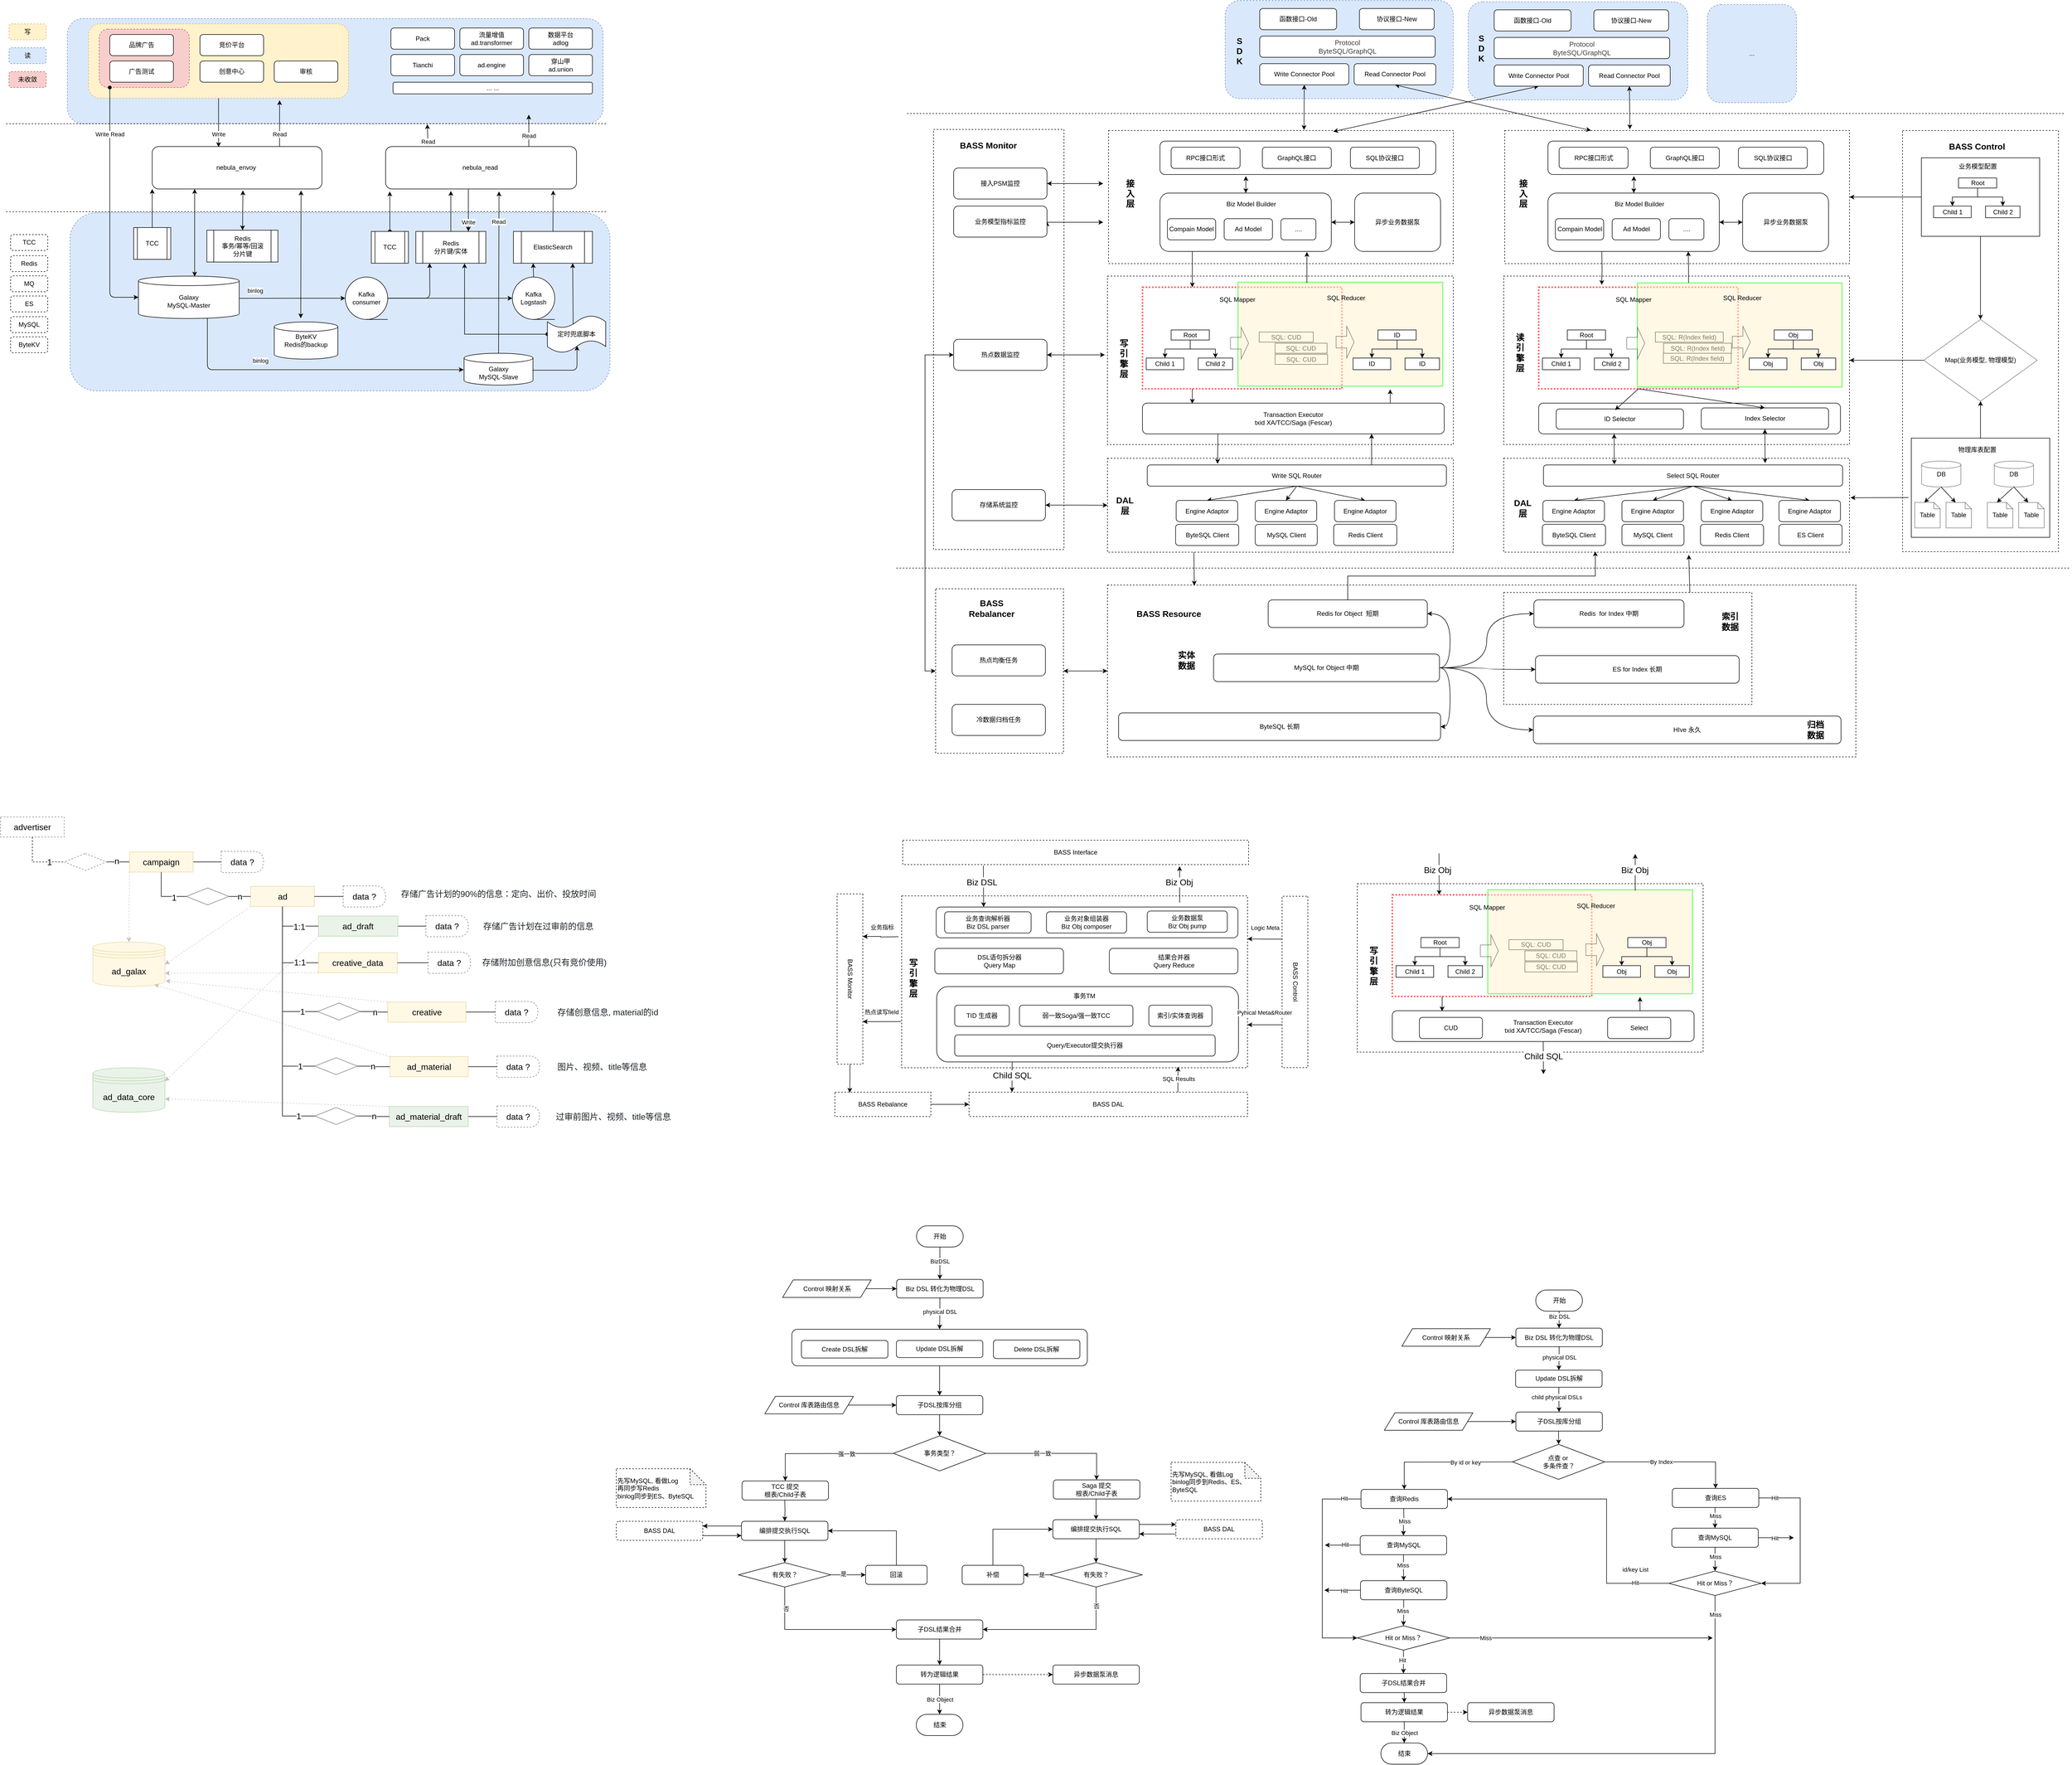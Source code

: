 <mxfile version="13.7.7" type="github">
  <diagram id="uCK1sygjS2s6QOBToBT4" name="Page-1">
    <mxGraphModel dx="2239" dy="727" grid="0" gridSize="10" guides="1" tooltips="1" connect="1" arrows="1" fold="1" page="1" pageScale="1" pageWidth="827" pageHeight="1169" math="0" shadow="0">
      <root>
        <mxCell id="0" />
        <mxCell id="1" parent="0" />
        <mxCell id="ess3S70ygO3KHPN-saK1-9" value="" style="rounded=1;whiteSpace=wrap;html=1;fillColor=#dae8fc;dashed=1;strokeColor=#6c8ebf;shadow=0;" vertex="1" parent="1">
          <mxGeometry x="-691" y="445" width="1018" height="336" as="geometry" />
        </mxCell>
        <mxCell id="Wf43FNyR2-f-HZP9SnfN-187" value="" style="rounded=0;whiteSpace=wrap;html=1;fillColor=none;dashed=1;" parent="1" vertex="1">
          <mxGeometry x="1265" y="1147" width="1411" height="324" as="geometry" />
        </mxCell>
        <mxCell id="Wf43FNyR2-f-HZP9SnfN-118" value="" style="rounded=0;whiteSpace=wrap;html=1;fillColor=none;dashed=1;" parent="1" vertex="1">
          <mxGeometry x="2764" y="290" width="294" height="794" as="geometry" />
        </mxCell>
        <mxCell id="Wf43FNyR2-f-HZP9SnfN-139" value="" style="rounded=0;whiteSpace=wrap;html=1;fillColor=none;" parent="1" vertex="1">
          <mxGeometry x="2780.5" y="870" width="261" height="187" as="geometry" />
        </mxCell>
        <mxCell id="Wf43FNyR2-f-HZP9SnfN-192" style="edgeStyle=none;rounded=0;orthogonalLoop=1;jettySize=auto;html=1;fontSize=16;exitX=0.75;exitY=0;exitDx=0;exitDy=0;" parent="1" source="Wf43FNyR2-f-HZP9SnfN-188" edge="1">
          <mxGeometry relative="1" as="geometry">
            <mxPoint x="2361" y="1090" as="targetPoint" />
          </mxGeometry>
        </mxCell>
        <mxCell id="Wf43FNyR2-f-HZP9SnfN-188" value="" style="rounded=0;whiteSpace=wrap;html=1;fillColor=none;dashed=1;" parent="1" vertex="1">
          <mxGeometry x="2012" y="1161" width="468" height="211" as="geometry" />
        </mxCell>
        <mxCell id="Wf43FNyR2-f-HZP9SnfN-193" style="edgeStyle=orthogonalEdgeStyle;rounded=0;orthogonalLoop=1;jettySize=auto;html=1;exitX=0.5;exitY=0;exitDx=0;exitDy=0;entryX=0.265;entryY=0.992;entryDx=0;entryDy=0;entryPerimeter=0;fontSize=16;" parent="1" source="Wf43FNyR2-f-HZP9SnfN-159" target="Wf43FNyR2-f-HZP9SnfN-95" edge="1">
          <mxGeometry relative="1" as="geometry" />
        </mxCell>
        <mxCell id="Wf43FNyR2-f-HZP9SnfN-24" value="" style="rounded=0;whiteSpace=wrap;html=1;fillColor=none;dashed=1;" parent="1" vertex="1">
          <mxGeometry x="1267" y="290" width="650" height="251" as="geometry" />
        </mxCell>
        <mxCell id="Wf43FNyR2-f-HZP9SnfN-105" value="SQL: R(Index field)" style="whiteSpace=wrap;html=1;" parent="1" vertex="1">
          <mxGeometry x="2313" y="710" width="128" height="19" as="geometry" />
        </mxCell>
        <mxCell id="Wf43FNyR2-f-HZP9SnfN-55" value="" style="rounded=0;whiteSpace=wrap;html=1;fillColor=none;dashed=1;" parent="1" vertex="1">
          <mxGeometry x="1265" y="564.5" width="652" height="317.5" as="geometry" />
        </mxCell>
        <mxCell id="BCNHPvnMM_rRCqIXTzES-61" value="" style="rounded=1;whiteSpace=wrap;html=1;fillColor=#dae8fc;dashed=1;strokeColor=#6c8ebf;shadow=0;" parent="1" vertex="1">
          <mxGeometry x="-696" y="79" width="1010" height="198" as="geometry" />
        </mxCell>
        <mxCell id="BCNHPvnMM_rRCqIXTzES-70" value="Write" style="edgeStyle=none;rounded=0;orthogonalLoop=1;jettySize=auto;html=1;exitX=0.5;exitY=1;exitDx=0;exitDy=0;entryX=0.391;entryY=0.013;entryDx=0;entryDy=0;entryPerimeter=0;startArrow=none;startFill=0;" parent="1" source="BCNHPvnMM_rRCqIXTzES-58" target="BCNHPvnMM_rRCqIXTzES-6" edge="1">
          <mxGeometry x="0.481" relative="1" as="geometry">
            <mxPoint as="offset" />
          </mxGeometry>
        </mxCell>
        <mxCell id="BCNHPvnMM_rRCqIXTzES-58" value="" style="rounded=1;whiteSpace=wrap;html=1;fillColor=#fff2cc;dashed=1;strokeColor=#d6b656;shadow=0;" parent="1" vertex="1">
          <mxGeometry x="-656" y="89" width="490" height="140" as="geometry" />
        </mxCell>
        <mxCell id="BCNHPvnMM_rRCqIXTzES-60" value="" style="rounded=1;whiteSpace=wrap;html=1;fillColor=#f8cecc;dashed=1;strokeColor=#b85450;shadow=0;" parent="1" vertex="1">
          <mxGeometry x="-636" y="99" width="170" height="110" as="geometry" />
        </mxCell>
        <mxCell id="BCNHPvnMM_rRCqIXTzES-2" value="竞价平台" style="rounded=1;whiteSpace=wrap;html=1;" parent="1" vertex="1">
          <mxGeometry x="-446" y="109" width="120" height="40" as="geometry" />
        </mxCell>
        <mxCell id="BCNHPvnMM_rRCqIXTzES-3" value="品牌广告" style="rounded=1;whiteSpace=wrap;html=1;" parent="1" vertex="1">
          <mxGeometry x="-616" y="109" width="120" height="40" as="geometry" />
        </mxCell>
        <mxCell id="BCNHPvnMM_rRCqIXTzES-5" value="创意中心" style="rounded=1;whiteSpace=wrap;html=1;" parent="1" vertex="1">
          <mxGeometry x="-446" y="159" width="120" height="40" as="geometry" />
        </mxCell>
        <mxCell id="BCNHPvnMM_rRCqIXTzES-20" style="rounded=0;orthogonalLoop=1;jettySize=auto;html=1;entryX=0.558;entryY=0.009;entryDx=0;entryDy=0;entryPerimeter=0;startArrow=classic;startFill=1;exitX=0.25;exitY=1;exitDx=0;exitDy=0;" parent="1" target="BCNHPvnMM_rRCqIXTzES-10" edge="1" source="BCNHPvnMM_rRCqIXTzES-6">
          <mxGeometry relative="1" as="geometry">
            <mxPoint x="-496" y="401.25" as="sourcePoint" />
          </mxGeometry>
        </mxCell>
        <mxCell id="BCNHPvnMM_rRCqIXTzES-44" style="rounded=0;orthogonalLoop=1;jettySize=auto;html=1;startArrow=classic;startFill=1;" parent="1" target="BCNHPvnMM_rRCqIXTzES-19" edge="1">
          <mxGeometry relative="1" as="geometry">
            <mxPoint x="-365" y="403" as="sourcePoint" />
          </mxGeometry>
        </mxCell>
        <mxCell id="BCNHPvnMM_rRCqIXTzES-71" style="edgeStyle=none;rounded=0;orthogonalLoop=1;jettySize=auto;html=1;exitX=0.75;exitY=0;exitDx=0;exitDy=0;entryX=0.735;entryY=1.029;entryDx=0;entryDy=0;entryPerimeter=0;startArrow=none;startFill=0;" parent="1" source="BCNHPvnMM_rRCqIXTzES-6" target="BCNHPvnMM_rRCqIXTzES-58" edge="1">
          <mxGeometry relative="1" as="geometry" />
        </mxCell>
        <mxCell id="BCNHPvnMM_rRCqIXTzES-72" value="Read" style="edgeLabel;html=1;align=center;verticalAlign=middle;resizable=0;points=[];" parent="BCNHPvnMM_rRCqIXTzES-71" vertex="1" connectable="0">
          <mxGeometry x="-0.368" relative="1" as="geometry">
            <mxPoint y="4" as="offset" />
          </mxGeometry>
        </mxCell>
        <mxCell id="BCNHPvnMM_rRCqIXTzES-6" value="nebula_envoy&amp;nbsp;" style="rounded=1;whiteSpace=wrap;html=1;" parent="1" vertex="1">
          <mxGeometry x="-536" y="320.25" width="320" height="80" as="geometry" />
        </mxCell>
        <mxCell id="BCNHPvnMM_rRCqIXTzES-7" value="审核" style="rounded=1;whiteSpace=wrap;html=1;" parent="1" vertex="1">
          <mxGeometry x="-306" y="159" width="120" height="40" as="geometry" />
        </mxCell>
        <mxCell id="BCNHPvnMM_rRCqIXTzES-8" value="广告测试" style="rounded=1;whiteSpace=wrap;html=1;" parent="1" vertex="1">
          <mxGeometry x="-616" y="159" width="120" height="40" as="geometry" />
        </mxCell>
        <mxCell id="BCNHPvnMM_rRCqIXTzES-68" style="edgeStyle=none;rounded=0;orthogonalLoop=1;jettySize=auto;html=1;exitX=0.222;exitY=-0.025;exitDx=0;exitDy=0;startArrow=none;startFill=0;exitPerimeter=0;entryX=0.672;entryY=1.006;entryDx=0;entryDy=0;entryPerimeter=0;" parent="1" source="BCNHPvnMM_rRCqIXTzES-9" target="BCNHPvnMM_rRCqIXTzES-61" edge="1">
          <mxGeometry relative="1" as="geometry">
            <mxPoint x="-4" y="241.25" as="targetPoint" />
          </mxGeometry>
        </mxCell>
        <mxCell id="BCNHPvnMM_rRCqIXTzES-73" value="Read" style="edgeLabel;html=1;align=center;verticalAlign=middle;resizable=0;points=[];" parent="BCNHPvnMM_rRCqIXTzES-68" vertex="1" connectable="0">
          <mxGeometry x="0.231" y="1" relative="1" as="geometry">
            <mxPoint x="1.82" y="16.97" as="offset" />
          </mxGeometry>
        </mxCell>
        <mxCell id="BCNHPvnMM_rRCqIXTzES-69" style="edgeStyle=none;rounded=0;orthogonalLoop=1;jettySize=auto;html=1;exitX=0.75;exitY=0;exitDx=0;exitDy=0;startArrow=none;startFill=0;" parent="1" source="BCNHPvnMM_rRCqIXTzES-9" edge="1">
          <mxGeometry relative="1" as="geometry">
            <mxPoint x="174" y="260.25" as="targetPoint" />
          </mxGeometry>
        </mxCell>
        <mxCell id="BCNHPvnMM_rRCqIXTzES-74" value="Read" style="edgeLabel;html=1;align=center;verticalAlign=middle;resizable=0;points=[];" parent="BCNHPvnMM_rRCqIXTzES-69" vertex="1" connectable="0">
          <mxGeometry x="0.282" y="-2" relative="1" as="geometry">
            <mxPoint x="-2" y="18" as="offset" />
          </mxGeometry>
        </mxCell>
        <mxCell id="BCNHPvnMM_rRCqIXTzES-9" value="nebula_read&amp;nbsp;" style="rounded=1;whiteSpace=wrap;html=1;" parent="1" vertex="1">
          <mxGeometry x="-96" y="320.25" width="360" height="80" as="geometry" />
        </mxCell>
        <mxCell id="BCNHPvnMM_rRCqIXTzES-10" value="&lt;br&gt;Galaxy&lt;br&gt;MySQL-Master" style="shape=cylinder2;whiteSpace=wrap;html=1;boundedLbl=1;backgroundOutline=1;size=9;" parent="1" vertex="1">
          <mxGeometry x="-562" y="564.5" width="190" height="80" as="geometry" />
        </mxCell>
        <mxCell id="BCNHPvnMM_rRCqIXTzES-37" style="rounded=0;orthogonalLoop=1;jettySize=auto;html=1;exitX=0.5;exitY=0;exitDx=0;exitDy=0;" parent="1" source="BCNHPvnMM_rRCqIXTzES-13" edge="1">
          <mxGeometry relative="1" as="geometry">
            <mxPoint x="27" y="404" as="targetPoint" />
          </mxGeometry>
        </mxCell>
        <mxCell id="BCNHPvnMM_rRCqIXTzES-13" value="Redis&lt;br&gt;分片键/实体" style="shape=process;whiteSpace=wrap;html=1;backgroundOutline=1;" parent="1" vertex="1">
          <mxGeometry x="-39.0" y="480.25" width="132" height="60" as="geometry" />
        </mxCell>
        <mxCell id="BCNHPvnMM_rRCqIXTzES-38" style="rounded=0;orthogonalLoop=1;jettySize=auto;html=1;exitX=0.5;exitY=0;exitDx=0;exitDy=0;" parent="1" source="BCNHPvnMM_rRCqIXTzES-14" edge="1">
          <mxGeometry relative="1" as="geometry">
            <mxPoint x="220" y="403" as="targetPoint" />
          </mxGeometry>
        </mxCell>
        <mxCell id="BCNHPvnMM_rRCqIXTzES-14" value="ElasticSearch" style="shape=process;whiteSpace=wrap;html=1;backgroundOutline=1;" parent="1" vertex="1">
          <mxGeometry x="145" y="480.25" width="149" height="60" as="geometry" />
        </mxCell>
        <mxCell id="BCNHPvnMM_rRCqIXTzES-15" value="ByteKV&lt;br&gt;Redis的backup" style="shape=cylinder2;whiteSpace=wrap;html=1;boundedLbl=1;backgroundOutline=1;size=9;" parent="1" vertex="1">
          <mxGeometry x="-306" y="651" width="120" height="70" as="geometry" />
        </mxCell>
        <mxCell id="BCNHPvnMM_rRCqIXTzES-19" value="Redis&lt;br&gt;事务/幂等/回滚&lt;br&gt;分片键" style="shape=process;whiteSpace=wrap;html=1;backgroundOutline=1;" parent="1" vertex="1">
          <mxGeometry x="-433" y="478" width="134" height="60" as="geometry" />
        </mxCell>
        <mxCell id="BCNHPvnMM_rRCqIXTzES-22" value="" style="endArrow=classic;html=1;entryX=0.5;entryY=1;entryDx=0;entryDy=0;edgeStyle=orthogonalEdgeStyle;" parent="1" source="BCNHPvnMM_rRCqIXTzES-27" edge="1">
          <mxGeometry width="50" height="50" relative="1" as="geometry">
            <mxPoint x="-89" y="682.25" as="sourcePoint" />
            <mxPoint x="-13" y="540.25" as="targetPoint" />
          </mxGeometry>
        </mxCell>
        <mxCell id="BCNHPvnMM_rRCqIXTzES-25" style="edgeStyle=none;rounded=0;orthogonalLoop=1;jettySize=auto;html=1;exitX=0.442;exitY=0.243;exitDx=0;exitDy=0;entryX=0.75;entryY=1;entryDx=0;entryDy=0;exitPerimeter=0;" parent="1" source="BCNHPvnMM_rRCqIXTzES-30" target="BCNHPvnMM_rRCqIXTzES-14" edge="1">
          <mxGeometry relative="1" as="geometry">
            <mxPoint x="164.0" y="665.25" as="sourcePoint" />
          </mxGeometry>
        </mxCell>
        <mxCell id="BCNHPvnMM_rRCqIXTzES-53" style="edgeStyle=orthogonalEdgeStyle;rounded=0;orthogonalLoop=1;jettySize=auto;html=1;exitX=1;exitY=0.5;exitDx=0;exitDy=0;entryX=0;entryY=0.5;entryDx=0;entryDy=0;startArrow=none;startFill=0;" parent="1" source="BCNHPvnMM_rRCqIXTzES-27" target="BCNHPvnMM_rRCqIXTzES-51" edge="1">
          <mxGeometry relative="1" as="geometry" />
        </mxCell>
        <mxCell id="BCNHPvnMM_rRCqIXTzES-82" style="edgeStyle=orthogonalEdgeStyle;rounded=0;orthogonalLoop=1;jettySize=auto;html=1;exitX=0;exitY=0.5;exitDx=0;exitDy=0;exitPerimeter=0;entryX=0.696;entryY=1.006;entryDx=0;entryDy=0;entryPerimeter=0;startArrow=oval;startFill=1;" parent="1" source="BCNHPvnMM_rRCqIXTzES-30" target="BCNHPvnMM_rRCqIXTzES-13" edge="1">
          <mxGeometry relative="1" as="geometry" />
        </mxCell>
        <mxCell id="BCNHPvnMM_rRCqIXTzES-30" value="定时兜底脚本" style="shape=tape;whiteSpace=wrap;html=1;size=0.333;" parent="1" vertex="1">
          <mxGeometry x="209" y="639" width="110" height="70" as="geometry" />
        </mxCell>
        <mxCell id="BCNHPvnMM_rRCqIXTzES-35" style="edgeStyle=orthogonalEdgeStyle;rounded=0;orthogonalLoop=1;jettySize=auto;html=1;exitX=0.5;exitY=0;exitDx=0;exitDy=0;entryX=0;entryY=1;entryDx=0;entryDy=0;" parent="1" source="BCNHPvnMM_rRCqIXTzES-33" target="BCNHPvnMM_rRCqIXTzES-6" edge="1">
          <mxGeometry relative="1" as="geometry">
            <mxPoint x="-508" y="402" as="targetPoint" />
          </mxGeometry>
        </mxCell>
        <mxCell id="BCNHPvnMM_rRCqIXTzES-33" value="TCC" style="shape=process;whiteSpace=wrap;html=1;backgroundOutline=1;" parent="1" vertex="1">
          <mxGeometry x="-571" y="473" width="70" height="60" as="geometry" />
        </mxCell>
        <mxCell id="BCNHPvnMM_rRCqIXTzES-81" style="edgeStyle=orthogonalEdgeStyle;rounded=0;orthogonalLoop=1;jettySize=auto;html=1;exitX=0.5;exitY=0;exitDx=0;exitDy=0;entryX=0.022;entryY=1.059;entryDx=0;entryDy=0;startArrow=oval;startFill=1;entryPerimeter=0;" parent="1" source="BCNHPvnMM_rRCqIXTzES-34" target="BCNHPvnMM_rRCqIXTzES-9" edge="1">
          <mxGeometry relative="1" as="geometry" />
        </mxCell>
        <mxCell id="BCNHPvnMM_rRCqIXTzES-34" value="TCC" style="shape=process;whiteSpace=wrap;html=1;backgroundOutline=1;" parent="1" vertex="1">
          <mxGeometry x="-123" y="480.25" width="70" height="60" as="geometry" />
        </mxCell>
        <mxCell id="BCNHPvnMM_rRCqIXTzES-40" value="&lt;br&gt;Galaxy&lt;br&gt;MySQL-Slave" style="shape=cylinder2;whiteSpace=wrap;html=1;boundedLbl=1;backgroundOutline=1;size=9;" parent="1" vertex="1">
          <mxGeometry x="51.9" y="710" width="130" height="60" as="geometry" />
        </mxCell>
        <mxCell id="BCNHPvnMM_rRCqIXTzES-41" value="" style="endArrow=classic;html=1;exitX=0.684;exitY=1;exitDx=0;exitDy=0;exitPerimeter=0;entryX=-0.006;entryY=0.517;entryDx=0;entryDy=0;edgeStyle=orthogonalEdgeStyle;entryPerimeter=0;" parent="1" source="BCNHPvnMM_rRCqIXTzES-10" target="BCNHPvnMM_rRCqIXTzES-40" edge="1">
          <mxGeometry width="50" height="50" relative="1" as="geometry">
            <mxPoint x="-366" y="692.25" as="sourcePoint" />
            <mxPoint x="-6" y="550.25" as="targetPoint" />
          </mxGeometry>
        </mxCell>
        <mxCell id="BCNHPvnMM_rRCqIXTzES-42" value="binlog" style="edgeLabel;html=1;align=center;verticalAlign=middle;resizable=0;points=[];" parent="BCNHPvnMM_rRCqIXTzES-41" vertex="1" connectable="0">
          <mxGeometry x="-0.261" y="-2" relative="1" as="geometry">
            <mxPoint x="-17.5" y="-19.75" as="offset" />
          </mxGeometry>
        </mxCell>
        <mxCell id="BCNHPvnMM_rRCqIXTzES-43" style="edgeStyle=none;rounded=0;orthogonalLoop=1;jettySize=auto;html=1;entryX=0.594;entryY=1.059;entryDx=0;entryDy=0;entryPerimeter=0;" parent="1" source="BCNHPvnMM_rRCqIXTzES-40" target="BCNHPvnMM_rRCqIXTzES-9" edge="1">
          <mxGeometry relative="1" as="geometry">
            <mxPoint x="207.04" y="837.26" as="sourcePoint" />
            <mxPoint x="209" y="550.25" as="targetPoint" />
          </mxGeometry>
        </mxCell>
        <mxCell id="BCNHPvnMM_rRCqIXTzES-56" value="Read" style="edgeLabel;html=1;align=center;verticalAlign=middle;resizable=0;points=[];" parent="BCNHPvnMM_rRCqIXTzES-43" vertex="1" connectable="0">
          <mxGeometry x="0.759" y="-1" relative="1" as="geometry">
            <mxPoint x="-1.84" y="19.75" as="offset" />
          </mxGeometry>
        </mxCell>
        <mxCell id="BCNHPvnMM_rRCqIXTzES-46" value="Write" style="rounded=0;orthogonalLoop=1;jettySize=auto;html=1;entryX=0.75;entryY=0;entryDx=0;entryDy=0;" parent="1" target="BCNHPvnMM_rRCqIXTzES-13" edge="1">
          <mxGeometry x="0.565" relative="1" as="geometry">
            <mxPoint x="60" y="401" as="sourcePoint" />
            <mxPoint x="208.84" y="413.29" as="targetPoint" />
            <mxPoint as="offset" />
          </mxGeometry>
        </mxCell>
        <mxCell id="BCNHPvnMM_rRCqIXTzES-47" value="" style="endArrow=classic;html=1;exitX=0.992;exitY=0.533;exitDx=0;exitDy=0;exitPerimeter=0;entryX=0.508;entryY=0.814;entryDx=0;entryDy=0;edgeStyle=orthogonalEdgeStyle;entryPerimeter=0;" parent="1" source="BCNHPvnMM_rRCqIXTzES-40" target="BCNHPvnMM_rRCqIXTzES-30" edge="1">
          <mxGeometry width="50" height="50" relative="1" as="geometry">
            <mxPoint x="-103.13" y="900.25" as="sourcePoint" />
            <mxPoint x="351.13" y="951.27" as="targetPoint" />
          </mxGeometry>
        </mxCell>
        <mxCell id="BCNHPvnMM_rRCqIXTzES-54" style="rounded=0;orthogonalLoop=1;jettySize=auto;html=1;exitX=0.5;exitY=0;exitDx=0;exitDy=0;entryX=0.25;entryY=1;entryDx=0;entryDy=0;startArrow=none;startFill=0;" parent="1" source="BCNHPvnMM_rRCqIXTzES-51" target="BCNHPvnMM_rRCqIXTzES-14" edge="1">
          <mxGeometry relative="1" as="geometry" />
        </mxCell>
        <mxCell id="BCNHPvnMM_rRCqIXTzES-51" value="Kafka&lt;br&gt;Logstash" style="shape=tapeData;whiteSpace=wrap;html=1;perimeter=ellipsePerimeter;" parent="1" vertex="1">
          <mxGeometry x="143" y="566.25" width="80" height="80" as="geometry" />
        </mxCell>
        <mxCell id="BCNHPvnMM_rRCqIXTzES-57" value="" style="endArrow=none;dashed=1;html=1;" parent="1" edge="1">
          <mxGeometry width="50" height="50" relative="1" as="geometry">
            <mxPoint x="-811.5" y="277.25" as="sourcePoint" />
            <mxPoint x="319.5" y="277" as="targetPoint" />
          </mxGeometry>
        </mxCell>
        <mxCell id="BCNHPvnMM_rRCqIXTzES-59" style="rounded=0;orthogonalLoop=1;jettySize=auto;html=1;exitX=0.534;exitY=1.038;exitDx=0;exitDy=0;startArrow=classic;startFill=1;exitPerimeter=0;entryX=0.417;entryY=-0.1;entryDx=0;entryDy=0;entryPerimeter=0;" parent="1" target="BCNHPvnMM_rRCqIXTzES-15" edge="1">
          <mxGeometry relative="1" as="geometry">
            <mxPoint x="-255.37" y="403.29" as="sourcePoint" />
            <mxPoint x="-256.003" y="480.25" as="targetPoint" />
          </mxGeometry>
        </mxCell>
        <mxCell id="BCNHPvnMM_rRCqIXTzES-62" value="Pack" style="rounded=1;whiteSpace=wrap;html=1;" parent="1" vertex="1">
          <mxGeometry x="-86" y="96.75" width="120" height="40" as="geometry" />
        </mxCell>
        <mxCell id="BCNHPvnMM_rRCqIXTzES-63" value="Tianchi" style="rounded=1;whiteSpace=wrap;html=1;" parent="1" vertex="1">
          <mxGeometry x="-86" y="146.75" width="120" height="40" as="geometry" />
        </mxCell>
        <mxCell id="BCNHPvnMM_rRCqIXTzES-64" value="流量增值&lt;br&gt;ad.transformer" style="rounded=1;whiteSpace=wrap;html=1;align=center;" parent="1" vertex="1">
          <mxGeometry x="44" y="96.75" width="120" height="40" as="geometry" />
        </mxCell>
        <mxCell id="BCNHPvnMM_rRCqIXTzES-65" value="ad.engine" style="rounded=1;whiteSpace=wrap;html=1;" parent="1" vertex="1">
          <mxGeometry x="44" y="146.75" width="120" height="40" as="geometry" />
        </mxCell>
        <mxCell id="BCNHPvnMM_rRCqIXTzES-66" value="穿山甲&lt;br&gt;ad.union" style="rounded=1;whiteSpace=wrap;html=1;" parent="1" vertex="1">
          <mxGeometry x="174" y="146.75" width="120" height="40" as="geometry" />
        </mxCell>
        <mxCell id="BCNHPvnMM_rRCqIXTzES-67" value="数据平台&lt;br&gt;adlog" style="rounded=1;whiteSpace=wrap;html=1;" parent="1" vertex="1">
          <mxGeometry x="174" y="96.75" width="120" height="40" as="geometry" />
        </mxCell>
        <mxCell id="BCNHPvnMM_rRCqIXTzES-76" value="" style="endArrow=classic;html=1;entryX=0;entryY=0.5;entryDx=0;entryDy=0;edgeStyle=orthogonalEdgeStyle;entryPerimeter=0;startArrow=oval;startFill=1;" parent="1" source="BCNHPvnMM_rRCqIXTzES-60" target="BCNHPvnMM_rRCqIXTzES-10" edge="1">
          <mxGeometry width="50" height="50" relative="1" as="geometry">
            <mxPoint x="-757.94" y="555.25" as="sourcePoint" />
            <mxPoint x="-636.02" y="480.25" as="targetPoint" />
            <Array as="points">
              <mxPoint x="-616" y="605" />
            </Array>
          </mxGeometry>
        </mxCell>
        <mxCell id="BCNHPvnMM_rRCqIXTzES-77" value="Write Read" style="edgeLabel;html=1;align=center;verticalAlign=middle;resizable=0;points=[];" parent="BCNHPvnMM_rRCqIXTzES-76" vertex="1" connectable="0">
          <mxGeometry x="-0.008" y="2" relative="1" as="geometry">
            <mxPoint x="-2" y="-135.25" as="offset" />
          </mxGeometry>
        </mxCell>
        <mxCell id="BCNHPvnMM_rRCqIXTzES-78" value="写" style="rounded=1;whiteSpace=wrap;html=1;shadow=0;dashed=1;fillColor=#fff2cc;strokeColor=#d6b656;" parent="1" vertex="1">
          <mxGeometry x="-806" y="89" width="70" height="30" as="geometry" />
        </mxCell>
        <mxCell id="BCNHPvnMM_rRCqIXTzES-79" value="读" style="rounded=1;whiteSpace=wrap;html=1;shadow=0;dashed=1;fillColor=#dae8fc;strokeColor=#6c8ebf;" parent="1" vertex="1">
          <mxGeometry x="-806" y="134" width="70" height="30" as="geometry" />
        </mxCell>
        <mxCell id="BCNHPvnMM_rRCqIXTzES-80" value="未收敛" style="rounded=1;whiteSpace=wrap;html=1;shadow=0;dashed=1;fillColor=#f8cecc;strokeColor=#b85450;" parent="1" vertex="1">
          <mxGeometry x="-806" y="179" width="70" height="30" as="geometry" />
        </mxCell>
        <mxCell id="BCNHPvnMM_rRCqIXTzES-27" value="Kafka&lt;br&gt;consumer" style="shape=tapeData;whiteSpace=wrap;html=1;perimeter=ellipsePerimeter;" parent="1" vertex="1">
          <mxGeometry x="-172" y="566.25" width="80" height="80" as="geometry" />
        </mxCell>
        <mxCell id="BCNHPvnMM_rRCqIXTzES-83" value="" style="endArrow=classic;html=1;exitX=1;exitY=0.525;exitDx=0;exitDy=0;exitPerimeter=0;entryX=0;entryY=0.5;entryDx=0;entryDy=0;" parent="1" source="BCNHPvnMM_rRCqIXTzES-10" target="BCNHPvnMM_rRCqIXTzES-27" edge="1">
          <mxGeometry width="50" height="50" relative="1" as="geometry">
            <mxPoint x="-376" y="682.25" as="sourcePoint" />
            <mxPoint x="-16" y="540.25" as="targetPoint" />
          </mxGeometry>
        </mxCell>
        <mxCell id="BCNHPvnMM_rRCqIXTzES-84" value="binlog" style="edgeLabel;html=1;align=center;verticalAlign=middle;resizable=0;points=[];" parent="BCNHPvnMM_rRCqIXTzES-83" vertex="1" connectable="0">
          <mxGeometry x="-0.261" y="-2" relative="1" as="geometry">
            <mxPoint x="-44.0" y="-16.41" as="offset" />
          </mxGeometry>
        </mxCell>
        <mxCell id="Wf43FNyR2-f-HZP9SnfN-1" value="" style="rounded=1;whiteSpace=wrap;html=1;fillColor=#dae8fc;dashed=1;strokeColor=#6c8ebf;shadow=0;" parent="1" vertex="1">
          <mxGeometry x="1487" y="45" width="430" height="185" as="geometry" />
        </mxCell>
        <mxCell id="Wf43FNyR2-f-HZP9SnfN-3" value="函数接口-Old" style="rounded=1;whiteSpace=wrap;html=1;" parent="1" vertex="1">
          <mxGeometry x="1552" y="60" width="145" height="40" as="geometry" />
        </mxCell>
        <mxCell id="Wf43FNyR2-f-HZP9SnfN-4" value="协议接口-New" style="rounded=1;whiteSpace=wrap;html=1;" parent="1" vertex="1">
          <mxGeometry x="1740" y="60" width="141" height="40" as="geometry" />
        </mxCell>
        <mxCell id="Wf43FNyR2-f-HZP9SnfN-5" value="&lt;span style=&quot;color: rgb(61 , 61 , 61) ; font-family: &amp;#34;arial&amp;#34; , sans-serif ; font-size: 13px ; text-align: left&quot;&gt;Protocol&lt;br&gt;ByteSQL/GraphQL&lt;br&gt;&lt;/span&gt;" style="rounded=1;whiteSpace=wrap;html=1;" parent="1" vertex="1">
          <mxGeometry x="1552" y="112" width="331" height="40" as="geometry" />
        </mxCell>
        <mxCell id="Wf43FNyR2-f-HZP9SnfN-114" style="rounded=0;orthogonalLoop=1;jettySize=auto;html=1;exitX=0.5;exitY=1;exitDx=0;exitDy=0;entryX=0.567;entryY=-0.004;entryDx=0;entryDy=0;entryPerimeter=0;startArrow=classic;startFill=1;" parent="1" source="Wf43FNyR2-f-HZP9SnfN-6" target="Wf43FNyR2-f-HZP9SnfN-24" edge="1">
          <mxGeometry relative="1" as="geometry" />
        </mxCell>
        <mxCell id="Wf43FNyR2-f-HZP9SnfN-6" value="Write Connector Pool" style="rounded=1;whiteSpace=wrap;html=1;" parent="1" vertex="1">
          <mxGeometry x="1552" y="164" width="168" height="40" as="geometry" />
        </mxCell>
        <mxCell id="Wf43FNyR2-f-HZP9SnfN-116" style="edgeStyle=none;rounded=0;orthogonalLoop=1;jettySize=auto;html=1;exitX=0.5;exitY=1;exitDx=0;exitDy=0;entryX=0.25;entryY=0;entryDx=0;entryDy=0;startArrow=classic;startFill=1;" parent="1" source="Wf43FNyR2-f-HZP9SnfN-7" target="Wf43FNyR2-f-HZP9SnfN-67" edge="1">
          <mxGeometry relative="1" as="geometry" />
        </mxCell>
        <mxCell id="Wf43FNyR2-f-HZP9SnfN-7" value="Read Connector Pool" style="rounded=1;whiteSpace=wrap;html=1;" parent="1" vertex="1">
          <mxGeometry x="1730" y="164" width="154" height="40" as="geometry" />
        </mxCell>
        <mxCell id="Wf43FNyR2-f-HZP9SnfN-8" value="" style="endArrow=none;dashed=1;html=1;" parent="1" edge="1">
          <mxGeometry width="50" height="50" relative="1" as="geometry">
            <mxPoint x="887" y="258" as="sourcePoint" />
            <mxPoint x="3069" y="258" as="targetPoint" />
          </mxGeometry>
        </mxCell>
        <mxCell id="Wf43FNyR2-f-HZP9SnfN-9" value="" style="rounded=1;whiteSpace=wrap;html=1;fillColor=#dae8fc;dashed=1;strokeColor=#6c8ebf;shadow=0;" parent="1" vertex="1">
          <mxGeometry x="1945" y="47.5" width="414" height="185" as="geometry" />
        </mxCell>
        <mxCell id="Wf43FNyR2-f-HZP9SnfN-10" value="函数接口-Old" style="rounded=1;whiteSpace=wrap;html=1;" parent="1" vertex="1">
          <mxGeometry x="1994" y="62.5" width="145" height="40" as="geometry" />
        </mxCell>
        <mxCell id="Wf43FNyR2-f-HZP9SnfN-11" value="协议接口-New" style="rounded=1;whiteSpace=wrap;html=1;" parent="1" vertex="1">
          <mxGeometry x="2182" y="62.5" width="141" height="40" as="geometry" />
        </mxCell>
        <mxCell id="Wf43FNyR2-f-HZP9SnfN-12" value="&lt;span style=&quot;color: rgb(61 , 61 , 61) ; font-family: &amp;#34;arial&amp;#34; , sans-serif ; font-size: 13px ; text-align: left&quot;&gt;Protocol&lt;br&gt;ByteSQL/GraphQL&lt;br&gt;&lt;/span&gt;" style="rounded=1;whiteSpace=wrap;html=1;" parent="1" vertex="1">
          <mxGeometry x="1994" y="114.5" width="331" height="40" as="geometry" />
        </mxCell>
        <mxCell id="Wf43FNyR2-f-HZP9SnfN-115" style="edgeStyle=none;rounded=0;orthogonalLoop=1;jettySize=auto;html=1;exitX=0.5;exitY=1;exitDx=0;exitDy=0;entryX=0.652;entryY=0.008;entryDx=0;entryDy=0;entryPerimeter=0;startArrow=classic;startFill=1;" parent="1" source="Wf43FNyR2-f-HZP9SnfN-13" target="Wf43FNyR2-f-HZP9SnfN-24" edge="1">
          <mxGeometry relative="1" as="geometry" />
        </mxCell>
        <mxCell id="Wf43FNyR2-f-HZP9SnfN-13" value="Write Connector Pool" style="rounded=1;whiteSpace=wrap;html=1;" parent="1" vertex="1">
          <mxGeometry x="1994" y="166.5" width="168" height="40" as="geometry" />
        </mxCell>
        <mxCell id="Wf43FNyR2-f-HZP9SnfN-117" style="edgeStyle=none;rounded=0;orthogonalLoop=1;jettySize=auto;html=1;exitX=0.5;exitY=1;exitDx=0;exitDy=0;entryX=0.363;entryY=-0.009;entryDx=0;entryDy=0;startArrow=classic;startFill=1;entryPerimeter=0;" parent="1" source="Wf43FNyR2-f-HZP9SnfN-14" target="Wf43FNyR2-f-HZP9SnfN-67" edge="1">
          <mxGeometry relative="1" as="geometry" />
        </mxCell>
        <mxCell id="Wf43FNyR2-f-HZP9SnfN-14" value="Read Connector Pool" style="rounded=1;whiteSpace=wrap;html=1;" parent="1" vertex="1">
          <mxGeometry x="2172" y="166.5" width="154" height="40" as="geometry" />
        </mxCell>
        <mxCell id="Wf43FNyR2-f-HZP9SnfN-15" value="..." style="rounded=1;whiteSpace=wrap;html=1;fillColor=#dae8fc;dashed=1;strokeColor=#6c8ebf;shadow=0;" parent="1" vertex="1">
          <mxGeometry x="2396" y="52.5" width="168" height="185" as="geometry" />
        </mxCell>
        <mxCell id="Wf43FNyR2-f-HZP9SnfN-17" value="" style="rounded=1;whiteSpace=wrap;html=1;" parent="1" vertex="1">
          <mxGeometry x="1364" y="310" width="520" height="63" as="geometry" />
        </mxCell>
        <mxCell id="Wf43FNyR2-f-HZP9SnfN-150" style="edgeStyle=none;rounded=0;orthogonalLoop=1;jettySize=auto;html=1;entryX=0.25;entryY=0;entryDx=0;entryDy=0;fontSize=16;" parent="1" target="Wf43FNyR2-f-HZP9SnfN-25" edge="1">
          <mxGeometry relative="1" as="geometry">
            <mxPoint x="1425" y="517" as="sourcePoint" />
          </mxGeometry>
        </mxCell>
        <mxCell id="Wf43FNyR2-f-HZP9SnfN-228" style="edgeStyle=orthogonalEdgeStyle;rounded=0;orthogonalLoop=1;jettySize=auto;html=1;exitX=1;exitY=0.5;exitDx=0;exitDy=0;entryX=0;entryY=0.5;entryDx=0;entryDy=0;startArrow=classic;startFill=1;fontSize=16;" parent="1" source="Wf43FNyR2-f-HZP9SnfN-18" target="Wf43FNyR2-f-HZP9SnfN-227" edge="1">
          <mxGeometry relative="1" as="geometry" />
        </mxCell>
        <mxCell id="Wf43FNyR2-f-HZP9SnfN-18" value="" style="rounded=1;whiteSpace=wrap;html=1;" parent="1" vertex="1">
          <mxGeometry x="1364" y="408" width="323" height="110" as="geometry" />
        </mxCell>
        <mxCell id="Wf43FNyR2-f-HZP9SnfN-19" value="Compain Model" style="rounded=1;whiteSpace=wrap;html=1;" parent="1" vertex="1">
          <mxGeometry x="1378" y="456.25" width="91" height="40" as="geometry" />
        </mxCell>
        <mxCell id="Wf43FNyR2-f-HZP9SnfN-20" value="Ad Model" style="rounded=1;whiteSpace=wrap;html=1;" parent="1" vertex="1">
          <mxGeometry x="1485" y="456.25" width="91" height="40" as="geometry" />
        </mxCell>
        <mxCell id="Wf43FNyR2-f-HZP9SnfN-21" value="...." style="rounded=1;whiteSpace=wrap;html=1;" parent="1" vertex="1">
          <mxGeometry x="1592" y="456.25" width="66" height="40" as="geometry" />
        </mxCell>
        <mxCell id="Wf43FNyR2-f-HZP9SnfN-22" value="Biz Model Builder" style="text;html=1;strokeColor=none;fillColor=none;align=center;verticalAlign=middle;whiteSpace=wrap;rounded=0;" parent="1" vertex="1">
          <mxGeometry x="1462" y="419" width="148" height="20" as="geometry" />
        </mxCell>
        <mxCell id="Wf43FNyR2-f-HZP9SnfN-149" style="edgeStyle=none;rounded=0;orthogonalLoop=1;jettySize=auto;html=1;fontSize=16;startArrow=classic;startFill=1;" parent="1" target="Wf43FNyR2-f-HZP9SnfN-18" edge="1">
          <mxGeometry relative="1" as="geometry">
            <mxPoint x="1526" y="376" as="sourcePoint" />
          </mxGeometry>
        </mxCell>
        <mxCell id="Wf43FNyR2-f-HZP9SnfN-151" style="edgeStyle=none;rounded=0;orthogonalLoop=1;jettySize=auto;html=1;exitX=0.25;exitY=1;exitDx=0;exitDy=0;entryX=0.165;entryY=0.017;entryDx=0;entryDy=0;fontSize=16;entryPerimeter=0;" parent="1" source="Wf43FNyR2-f-HZP9SnfN-25" target="Wf43FNyR2-f-HZP9SnfN-49" edge="1">
          <mxGeometry relative="1" as="geometry" />
        </mxCell>
        <mxCell id="Wf43FNyR2-f-HZP9SnfN-25" value="" style="rounded=0;whiteSpace=wrap;html=1;strokeWidth=3;dashed=1;dashPattern=1 1;strokeColor=#FF6666;fillColor=none;" parent="1" vertex="1">
          <mxGeometry x="1331" y="585.5" width="376" height="191.5" as="geometry" />
        </mxCell>
        <mxCell id="Wf43FNyR2-f-HZP9SnfN-32" value="Root" style="whiteSpace=wrap;html=1;" parent="1" vertex="1">
          <mxGeometry x="1385" y="666" width="72" height="19" as="geometry" />
        </mxCell>
        <mxCell id="Wf43FNyR2-f-HZP9SnfN-33" value="Child 1" style="whiteSpace=wrap;html=1;" parent="1" vertex="1">
          <mxGeometry x="1338" y="719" width="71" height="22" as="geometry" />
        </mxCell>
        <mxCell id="Wf43FNyR2-f-HZP9SnfN-34" value="" style="edgeStyle=elbowEdgeStyle;elbow=vertical;html=1;rounded=0;" parent="1" source="Wf43FNyR2-f-HZP9SnfN-32" target="Wf43FNyR2-f-HZP9SnfN-33" edge="1">
          <mxGeometry relative="1" as="geometry" />
        </mxCell>
        <mxCell id="Wf43FNyR2-f-HZP9SnfN-35" value="Child 2" style="whiteSpace=wrap;html=1;" parent="1" vertex="1">
          <mxGeometry x="1436" y="719" width="65" height="22" as="geometry" />
        </mxCell>
        <mxCell id="Wf43FNyR2-f-HZP9SnfN-36" value="" style="edgeStyle=elbowEdgeStyle;elbow=vertical;html=1;rounded=0;" parent="1" source="Wf43FNyR2-f-HZP9SnfN-32" target="Wf43FNyR2-f-HZP9SnfN-35" edge="1">
          <mxGeometry relative="1" as="geometry" />
        </mxCell>
        <mxCell id="Wf43FNyR2-f-HZP9SnfN-37" value="SQL: CUD" style="whiteSpace=wrap;html=1;" parent="1" vertex="1">
          <mxGeometry x="1551" y="670" width="102" height="19" as="geometry" />
        </mxCell>
        <mxCell id="Wf43FNyR2-f-HZP9SnfN-38" value="SQL: CUD" style="whiteSpace=wrap;html=1;" parent="1" vertex="1">
          <mxGeometry x="1581" y="691" width="98" height="19" as="geometry" />
        </mxCell>
        <mxCell id="Wf43FNyR2-f-HZP9SnfN-39" value="SQL: CUD" style="whiteSpace=wrap;html=1;" parent="1" vertex="1">
          <mxGeometry x="1581" y="712" width="99" height="19" as="geometry" />
        </mxCell>
        <mxCell id="Wf43FNyR2-f-HZP9SnfN-41" value="" style="rounded=0;whiteSpace=wrap;html=1;fillColor=#fff2cc;opacity=50;strokeWidth=2;strokeColor=#00FF00;" parent="1" vertex="1">
          <mxGeometry x="1511" y="576" width="386" height="196" as="geometry" />
        </mxCell>
        <mxCell id="Wf43FNyR2-f-HZP9SnfN-42" value="ID" style="whiteSpace=wrap;html=1;" parent="1" vertex="1">
          <mxGeometry x="1775" y="666" width="72" height="19" as="geometry" />
        </mxCell>
        <mxCell id="Wf43FNyR2-f-HZP9SnfN-43" value="ID" style="whiteSpace=wrap;html=1;" parent="1" vertex="1">
          <mxGeometry x="1728" y="719" width="71" height="22" as="geometry" />
        </mxCell>
        <mxCell id="Wf43FNyR2-f-HZP9SnfN-44" value="" style="edgeStyle=elbowEdgeStyle;elbow=vertical;html=1;rounded=0;" parent="1" source="Wf43FNyR2-f-HZP9SnfN-42" target="Wf43FNyR2-f-HZP9SnfN-43" edge="1">
          <mxGeometry relative="1" as="geometry" />
        </mxCell>
        <mxCell id="Wf43FNyR2-f-HZP9SnfN-45" value="ID" style="whiteSpace=wrap;html=1;" parent="1" vertex="1">
          <mxGeometry x="1826" y="719" width="65" height="22" as="geometry" />
        </mxCell>
        <mxCell id="Wf43FNyR2-f-HZP9SnfN-46" value="" style="edgeStyle=elbowEdgeStyle;elbow=vertical;html=1;rounded=0;" parent="1" source="Wf43FNyR2-f-HZP9SnfN-42" target="Wf43FNyR2-f-HZP9SnfN-45" edge="1">
          <mxGeometry relative="1" as="geometry" />
        </mxCell>
        <mxCell id="Wf43FNyR2-f-HZP9SnfN-47" value="SQL Mapper" style="text;html=1;strokeColor=none;fillColor=none;align=center;verticalAlign=middle;whiteSpace=wrap;rounded=0;" parent="1" vertex="1">
          <mxGeometry x="1436" y="599" width="148" height="20" as="geometry" />
        </mxCell>
        <mxCell id="Wf43FNyR2-f-HZP9SnfN-48" value="SQL Reducer" style="text;html=1;strokeColor=none;fillColor=none;align=center;verticalAlign=middle;whiteSpace=wrap;rounded=0;" parent="1" vertex="1">
          <mxGeometry x="1641" y="596" width="148" height="20" as="geometry" />
        </mxCell>
        <mxCell id="Wf43FNyR2-f-HZP9SnfN-152" style="edgeStyle=none;rounded=0;orthogonalLoop=1;jettySize=auto;html=1;exitX=0.25;exitY=1;exitDx=0;exitDy=0;entryX=0.235;entryY=-0.054;entryDx=0;entryDy=0;fontSize=16;entryPerimeter=0;" parent="1" source="Wf43FNyR2-f-HZP9SnfN-49" target="Wf43FNyR2-f-HZP9SnfN-57" edge="1">
          <mxGeometry relative="1" as="geometry" />
        </mxCell>
        <mxCell id="Wf43FNyR2-f-HZP9SnfN-158" style="edgeStyle=none;rounded=0;orthogonalLoop=1;jettySize=auto;html=1;exitX=0.821;exitY=-0.006;exitDx=0;exitDy=0;fontSize=16;exitPerimeter=0;" parent="1" source="Wf43FNyR2-f-HZP9SnfN-49" edge="1">
          <mxGeometry relative="1" as="geometry">
            <mxPoint x="1798" y="778" as="targetPoint" />
          </mxGeometry>
        </mxCell>
        <mxCell id="Wf43FNyR2-f-HZP9SnfN-49" value="Transaction Executor&lt;br&gt;txid XA/TCC/Saga (Fescar)" style="rounded=1;whiteSpace=wrap;html=1;" parent="1" vertex="1">
          <mxGeometry x="1331" y="804" width="569" height="58" as="geometry" />
        </mxCell>
        <mxCell id="Wf43FNyR2-f-HZP9SnfN-52" value="" style="shape=singleArrow;whiteSpace=wrap;html=1;strokeColor=#000000;strokeWidth=1;fillColor=none;opacity=50;arrowWidth=0.367;arrowSize=0.412;" parent="1" vertex="1">
          <mxGeometry x="1497" y="661" width="34" height="60" as="geometry" />
        </mxCell>
        <mxCell id="Wf43FNyR2-f-HZP9SnfN-53" value="" style="shape=singleArrow;whiteSpace=wrap;html=1;strokeColor=#000000;strokeWidth=1;fillColor=none;opacity=50;arrowWidth=0.367;arrowSize=0.412;" parent="1" vertex="1">
          <mxGeometry x="1696" y="659" width="34" height="60" as="geometry" />
        </mxCell>
        <mxCell id="Wf43FNyR2-f-HZP9SnfN-194" style="edgeStyle=none;rounded=0;orthogonalLoop=1;jettySize=auto;html=1;exitX=0.25;exitY=1;exitDx=0;exitDy=0;entryX=0.116;entryY=0.003;entryDx=0;entryDy=0;entryPerimeter=0;fontSize=16;" parent="1" source="Wf43FNyR2-f-HZP9SnfN-56" target="Wf43FNyR2-f-HZP9SnfN-187" edge="1">
          <mxGeometry relative="1" as="geometry" />
        </mxCell>
        <mxCell id="Wf43FNyR2-f-HZP9SnfN-56" value="" style="rounded=0;whiteSpace=wrap;html=1;fillColor=none;dashed=1;" parent="1" vertex="1">
          <mxGeometry x="1265" y="908" width="652" height="177" as="geometry" />
        </mxCell>
        <mxCell id="Wf43FNyR2-f-HZP9SnfN-153" style="edgeStyle=none;rounded=0;orthogonalLoop=1;jettySize=auto;html=1;exitX=0.5;exitY=1;exitDx=0;exitDy=0;entryX=0.5;entryY=0;entryDx=0;entryDy=0;fontSize=16;" parent="1" source="Wf43FNyR2-f-HZP9SnfN-57" target="Wf43FNyR2-f-HZP9SnfN-61" edge="1">
          <mxGeometry relative="1" as="geometry" />
        </mxCell>
        <mxCell id="Wf43FNyR2-f-HZP9SnfN-154" style="edgeStyle=none;rounded=0;orthogonalLoop=1;jettySize=auto;html=1;exitX=0.5;exitY=1;exitDx=0;exitDy=0;entryX=0.5;entryY=0;entryDx=0;entryDy=0;fontSize=16;" parent="1" source="Wf43FNyR2-f-HZP9SnfN-57" target="Wf43FNyR2-f-HZP9SnfN-63" edge="1">
          <mxGeometry relative="1" as="geometry" />
        </mxCell>
        <mxCell id="Wf43FNyR2-f-HZP9SnfN-155" style="edgeStyle=none;rounded=0;orthogonalLoop=1;jettySize=auto;html=1;exitX=0.5;exitY=1;exitDx=0;exitDy=0;entryX=0.5;entryY=0;entryDx=0;entryDy=0;fontSize=16;" parent="1" source="Wf43FNyR2-f-HZP9SnfN-57" target="Wf43FNyR2-f-HZP9SnfN-64" edge="1">
          <mxGeometry relative="1" as="geometry" />
        </mxCell>
        <mxCell id="Wf43FNyR2-f-HZP9SnfN-157" style="edgeStyle=none;rounded=0;orthogonalLoop=1;jettySize=auto;html=1;exitX=0.75;exitY=0;exitDx=0;exitDy=0;fontSize=16;" parent="1" source="Wf43FNyR2-f-HZP9SnfN-57" edge="1">
          <mxGeometry relative="1" as="geometry">
            <mxPoint x="1763" y="862" as="targetPoint" />
          </mxGeometry>
        </mxCell>
        <mxCell id="Wf43FNyR2-f-HZP9SnfN-57" value="Write SQL Router" style="rounded=1;whiteSpace=wrap;html=1;" parent="1" vertex="1">
          <mxGeometry x="1340" y="920.5" width="564" height="40" as="geometry" />
        </mxCell>
        <mxCell id="Wf43FNyR2-f-HZP9SnfN-58" value="ByteSQL Client" style="rounded=1;whiteSpace=wrap;html=1;" parent="1" vertex="1">
          <mxGeometry x="1393.5" y="1032.5" width="119" height="40" as="geometry" />
        </mxCell>
        <mxCell id="Wf43FNyR2-f-HZP9SnfN-59" value="MySQL Client" style="rounded=1;whiteSpace=wrap;html=1;" parent="1" vertex="1">
          <mxGeometry x="1543.5" y="1032.5" width="117" height="40" as="geometry" />
        </mxCell>
        <mxCell id="Wf43FNyR2-f-HZP9SnfN-60" value="Redis Client" style="rounded=1;whiteSpace=wrap;html=1;" parent="1" vertex="1">
          <mxGeometry x="1691.5" y="1032.5" width="119" height="40" as="geometry" />
        </mxCell>
        <mxCell id="Wf43FNyR2-f-HZP9SnfN-61" value="Engine Adaptor" style="rounded=1;whiteSpace=wrap;html=1;" parent="1" vertex="1">
          <mxGeometry x="1394.5" y="987.5" width="116" height="40" as="geometry" />
        </mxCell>
        <mxCell id="Wf43FNyR2-f-HZP9SnfN-63" value="Engine Adaptor" style="rounded=1;whiteSpace=wrap;html=1;" parent="1" vertex="1">
          <mxGeometry x="1543.5" y="987.5" width="116" height="40" as="geometry" />
        </mxCell>
        <mxCell id="Wf43FNyR2-f-HZP9SnfN-64" value="Engine Adaptor" style="rounded=1;whiteSpace=wrap;html=1;" parent="1" vertex="1">
          <mxGeometry x="1693" y="987.5" width="116" height="40" as="geometry" />
        </mxCell>
        <mxCell id="Wf43FNyR2-f-HZP9SnfN-66" value="" style="rounded=0;whiteSpace=wrap;html=1;fillColor=none;dashed=1;" parent="1" vertex="1">
          <mxGeometry x="2012" y="564.5" width="652" height="317.5" as="geometry" />
        </mxCell>
        <mxCell id="Wf43FNyR2-f-HZP9SnfN-67" value="" style="rounded=0;whiteSpace=wrap;html=1;fillColor=none;dashed=1;" parent="1" vertex="1">
          <mxGeometry x="2014" y="290" width="650" height="251" as="geometry" />
        </mxCell>
        <mxCell id="Wf43FNyR2-f-HZP9SnfN-201" style="edgeStyle=orthogonalEdgeStyle;rounded=0;orthogonalLoop=1;jettySize=auto;html=1;exitX=0.25;exitY=1;exitDx=0;exitDy=0;entryX=0.316;entryY=-0.023;entryDx=0;entryDy=0;entryPerimeter=0;startArrow=none;startFill=0;fontSize=16;" parent="1" target="Wf43FNyR2-f-HZP9SnfN-75" edge="1">
          <mxGeometry relative="1" as="geometry">
            <mxPoint x="2197" y="518" as="sourcePoint" />
          </mxGeometry>
        </mxCell>
        <mxCell id="Wf43FNyR2-f-HZP9SnfN-75" value="" style="rounded=0;whiteSpace=wrap;html=1;strokeWidth=3;dashed=1;dashPattern=1 1;strokeColor=#FF6666;fillColor=none;" parent="1" vertex="1">
          <mxGeometry x="2078" y="585.5" width="376" height="191.5" as="geometry" />
        </mxCell>
        <mxCell id="Wf43FNyR2-f-HZP9SnfN-76" value="Root" style="whiteSpace=wrap;html=1;" parent="1" vertex="1">
          <mxGeometry x="2132" y="666" width="72" height="19" as="geometry" />
        </mxCell>
        <mxCell id="Wf43FNyR2-f-HZP9SnfN-77" value="Child 1" style="whiteSpace=wrap;html=1;" parent="1" vertex="1">
          <mxGeometry x="2085" y="719" width="71" height="22" as="geometry" />
        </mxCell>
        <mxCell id="Wf43FNyR2-f-HZP9SnfN-78" value="" style="edgeStyle=elbowEdgeStyle;elbow=vertical;html=1;rounded=0;" parent="1" source="Wf43FNyR2-f-HZP9SnfN-76" target="Wf43FNyR2-f-HZP9SnfN-77" edge="1">
          <mxGeometry relative="1" as="geometry" />
        </mxCell>
        <mxCell id="Wf43FNyR2-f-HZP9SnfN-79" value="Child 2" style="whiteSpace=wrap;html=1;" parent="1" vertex="1">
          <mxGeometry x="2183" y="719" width="65" height="22" as="geometry" />
        </mxCell>
        <mxCell id="Wf43FNyR2-f-HZP9SnfN-80" value="" style="edgeStyle=elbowEdgeStyle;elbow=vertical;html=1;rounded=0;" parent="1" source="Wf43FNyR2-f-HZP9SnfN-76" target="Wf43FNyR2-f-HZP9SnfN-79" edge="1">
          <mxGeometry relative="1" as="geometry" />
        </mxCell>
        <mxCell id="Wf43FNyR2-f-HZP9SnfN-81" value="SQL: R(Index field)" style="whiteSpace=wrap;html=1;" parent="1" vertex="1">
          <mxGeometry x="2298" y="670" width="128" height="19" as="geometry" />
        </mxCell>
        <mxCell id="Wf43FNyR2-f-HZP9SnfN-82" value="SQL: R(Index field)" style="whiteSpace=wrap;html=1;" parent="1" vertex="1">
          <mxGeometry x="2313.5" y="691" width="128" height="19" as="geometry" />
        </mxCell>
        <mxCell id="8mCT2KA8zwZvzA6OqCu1-65" style="edgeStyle=orthogonalEdgeStyle;rounded=0;orthogonalLoop=1;jettySize=auto;html=1;exitX=0.25;exitY=0;exitDx=0;exitDy=0;entryX=0.819;entryY=1;entryDx=0;entryDy=0;entryPerimeter=0;startArrow=none;startFill=0;endArrow=classic;endFill=1;" parent="1" source="Wf43FNyR2-f-HZP9SnfN-84" target="Wf43FNyR2-f-HZP9SnfN-235" edge="1">
          <mxGeometry relative="1" as="geometry" />
        </mxCell>
        <mxCell id="Wf43FNyR2-f-HZP9SnfN-84" value="" style="rounded=0;whiteSpace=wrap;html=1;fillColor=#fff2cc;opacity=50;strokeWidth=2;strokeColor=#00FF00;" parent="1" vertex="1">
          <mxGeometry x="2264" y="577.5" width="386" height="196" as="geometry" />
        </mxCell>
        <mxCell id="Wf43FNyR2-f-HZP9SnfN-85" value="Obj" style="whiteSpace=wrap;html=1;" parent="1" vertex="1">
          <mxGeometry x="2522" y="666" width="72" height="19" as="geometry" />
        </mxCell>
        <mxCell id="Wf43FNyR2-f-HZP9SnfN-86" value="Obj" style="whiteSpace=wrap;html=1;" parent="1" vertex="1">
          <mxGeometry x="2475" y="719" width="71" height="22" as="geometry" />
        </mxCell>
        <mxCell id="Wf43FNyR2-f-HZP9SnfN-87" value="" style="edgeStyle=elbowEdgeStyle;elbow=vertical;html=1;rounded=0;" parent="1" source="Wf43FNyR2-f-HZP9SnfN-85" target="Wf43FNyR2-f-HZP9SnfN-86" edge="1">
          <mxGeometry relative="1" as="geometry" />
        </mxCell>
        <mxCell id="Wf43FNyR2-f-HZP9SnfN-88" value="Obj" style="whiteSpace=wrap;html=1;" parent="1" vertex="1">
          <mxGeometry x="2573" y="719" width="65" height="22" as="geometry" />
        </mxCell>
        <mxCell id="Wf43FNyR2-f-HZP9SnfN-89" value="" style="edgeStyle=elbowEdgeStyle;elbow=vertical;html=1;rounded=0;" parent="1" source="Wf43FNyR2-f-HZP9SnfN-85" target="Wf43FNyR2-f-HZP9SnfN-88" edge="1">
          <mxGeometry relative="1" as="geometry" />
        </mxCell>
        <mxCell id="Wf43FNyR2-f-HZP9SnfN-90" value="SQL Mapper" style="text;html=1;strokeColor=none;fillColor=none;align=center;verticalAlign=middle;whiteSpace=wrap;rounded=0;" parent="1" vertex="1">
          <mxGeometry x="2183" y="599" width="148" height="20" as="geometry" />
        </mxCell>
        <mxCell id="Wf43FNyR2-f-HZP9SnfN-91" value="SQL Reducer" style="text;html=1;strokeColor=none;fillColor=none;align=center;verticalAlign=middle;whiteSpace=wrap;rounded=0;" parent="1" vertex="1">
          <mxGeometry x="2388" y="596" width="148" height="20" as="geometry" />
        </mxCell>
        <mxCell id="Wf43FNyR2-f-HZP9SnfN-202" style="edgeStyle=orthogonalEdgeStyle;rounded=0;orthogonalLoop=1;jettySize=auto;html=1;exitX=0.25;exitY=1;exitDx=0;exitDy=0;entryX=0.237;entryY=-0.021;entryDx=0;entryDy=0;entryPerimeter=0;startArrow=classic;startFill=1;fontSize=16;" parent="1" source="Wf43FNyR2-f-HZP9SnfN-92" target="Wf43FNyR2-f-HZP9SnfN-96" edge="1">
          <mxGeometry relative="1" as="geometry" />
        </mxCell>
        <mxCell id="Wf43FNyR2-f-HZP9SnfN-92" value="" style="rounded=1;whiteSpace=wrap;html=1;" parent="1" vertex="1">
          <mxGeometry x="2078" y="804" width="569" height="58" as="geometry" />
        </mxCell>
        <mxCell id="Wf43FNyR2-f-HZP9SnfN-93" value="" style="shape=singleArrow;whiteSpace=wrap;html=1;strokeColor=#000000;strokeWidth=1;fillColor=none;opacity=50;arrowWidth=0.367;arrowSize=0.412;" parent="1" vertex="1">
          <mxGeometry x="2244" y="661" width="34" height="60" as="geometry" />
        </mxCell>
        <mxCell id="Wf43FNyR2-f-HZP9SnfN-94" value="" style="shape=singleArrow;whiteSpace=wrap;html=1;strokeColor=#000000;strokeWidth=1;fillColor=none;opacity=50;arrowWidth=0.367;arrowSize=0.412;" parent="1" vertex="1">
          <mxGeometry x="2443" y="659" width="34" height="60" as="geometry" />
        </mxCell>
        <mxCell id="Wf43FNyR2-f-HZP9SnfN-95" value="" style="rounded=0;whiteSpace=wrap;html=1;fillColor=none;dashed=1;" parent="1" vertex="1">
          <mxGeometry x="2012" y="908" width="652" height="177" as="geometry" />
        </mxCell>
        <mxCell id="Wf43FNyR2-f-HZP9SnfN-203" style="rounded=0;orthogonalLoop=1;jettySize=auto;html=1;exitX=0.5;exitY=1;exitDx=0;exitDy=0;startArrow=none;startFill=0;fontSize=16;entryX=0.5;entryY=0;entryDx=0;entryDy=0;" parent="1" source="Wf43FNyR2-f-HZP9SnfN-96" target="Wf43FNyR2-f-HZP9SnfN-100" edge="1">
          <mxGeometry relative="1" as="geometry" />
        </mxCell>
        <mxCell id="Wf43FNyR2-f-HZP9SnfN-204" style="edgeStyle=none;rounded=0;orthogonalLoop=1;jettySize=auto;html=1;exitX=0.5;exitY=1;exitDx=0;exitDy=0;entryX=0.5;entryY=0;entryDx=0;entryDy=0;startArrow=none;startFill=0;fontSize=16;" parent="1" source="Wf43FNyR2-f-HZP9SnfN-96" target="Wf43FNyR2-f-HZP9SnfN-102" edge="1">
          <mxGeometry relative="1" as="geometry" />
        </mxCell>
        <mxCell id="Wf43FNyR2-f-HZP9SnfN-205" style="edgeStyle=none;rounded=0;orthogonalLoop=1;jettySize=auto;html=1;exitX=0.5;exitY=1;exitDx=0;exitDy=0;entryX=0.5;entryY=0;entryDx=0;entryDy=0;startArrow=none;startFill=0;fontSize=16;" parent="1" source="Wf43FNyR2-f-HZP9SnfN-96" target="Wf43FNyR2-f-HZP9SnfN-103" edge="1">
          <mxGeometry relative="1" as="geometry" />
        </mxCell>
        <mxCell id="Wf43FNyR2-f-HZP9SnfN-206" style="edgeStyle=none;rounded=0;orthogonalLoop=1;jettySize=auto;html=1;exitX=0.5;exitY=1;exitDx=0;exitDy=0;entryX=0.5;entryY=0;entryDx=0;entryDy=0;startArrow=none;startFill=0;fontSize=16;" parent="1" source="Wf43FNyR2-f-HZP9SnfN-96" target="Wf43FNyR2-f-HZP9SnfN-104" edge="1">
          <mxGeometry relative="1" as="geometry" />
        </mxCell>
        <mxCell id="Wf43FNyR2-f-HZP9SnfN-96" value="Select SQL Router" style="rounded=1;whiteSpace=wrap;html=1;" parent="1" vertex="1">
          <mxGeometry x="2087" y="920.5" width="564" height="40" as="geometry" />
        </mxCell>
        <mxCell id="Wf43FNyR2-f-HZP9SnfN-97" value="ByteSQL Client" style="rounded=1;whiteSpace=wrap;html=1;" parent="1" vertex="1">
          <mxGeometry x="2085" y="1032.5" width="119" height="40" as="geometry" />
        </mxCell>
        <mxCell id="Wf43FNyR2-f-HZP9SnfN-98" value="MySQL Client" style="rounded=1;whiteSpace=wrap;html=1;" parent="1" vertex="1">
          <mxGeometry x="2235" y="1032.5" width="117" height="40" as="geometry" />
        </mxCell>
        <mxCell id="Wf43FNyR2-f-HZP9SnfN-99" value="Redis Client" style="rounded=1;whiteSpace=wrap;html=1;" parent="1" vertex="1">
          <mxGeometry x="2383" y="1032.5" width="119" height="40" as="geometry" />
        </mxCell>
        <mxCell id="Wf43FNyR2-f-HZP9SnfN-100" value="Engine Adaptor" style="rounded=1;whiteSpace=wrap;html=1;" parent="1" vertex="1">
          <mxGeometry x="2086" y="987.5" width="116" height="40" as="geometry" />
        </mxCell>
        <mxCell id="Wf43FNyR2-f-HZP9SnfN-101" value="ES Client" style="rounded=1;whiteSpace=wrap;html=1;" parent="1" vertex="1">
          <mxGeometry x="2531" y="1032.5" width="119" height="40" as="geometry" />
        </mxCell>
        <mxCell id="Wf43FNyR2-f-HZP9SnfN-102" value="Engine Adaptor" style="rounded=1;whiteSpace=wrap;html=1;" parent="1" vertex="1">
          <mxGeometry x="2235" y="987.5" width="116" height="40" as="geometry" />
        </mxCell>
        <mxCell id="Wf43FNyR2-f-HZP9SnfN-103" value="Engine Adaptor" style="rounded=1;whiteSpace=wrap;html=1;" parent="1" vertex="1">
          <mxGeometry x="2384.5" y="987.5" width="116" height="40" as="geometry" />
        </mxCell>
        <mxCell id="Wf43FNyR2-f-HZP9SnfN-104" value="Engine Adaptor" style="rounded=1;whiteSpace=wrap;html=1;" parent="1" vertex="1">
          <mxGeometry x="2531" y="987.5" width="116" height="40" as="geometry" />
        </mxCell>
        <mxCell id="Wf43FNyR2-f-HZP9SnfN-106" value="ID Selector" style="rounded=1;whiteSpace=wrap;html=1;" parent="1" vertex="1">
          <mxGeometry x="2111" y="815" width="240" height="38" as="geometry" />
        </mxCell>
        <mxCell id="Wf43FNyR2-f-HZP9SnfN-195" style="edgeStyle=none;rounded=0;orthogonalLoop=1;jettySize=auto;html=1;exitX=0.5;exitY=1;exitDx=0;exitDy=0;entryX=0.756;entryY=0.051;entryDx=0;entryDy=0;entryPerimeter=0;startArrow=classic;startFill=1;fontSize=16;" parent="1" source="Wf43FNyR2-f-HZP9SnfN-107" target="Wf43FNyR2-f-HZP9SnfN-95" edge="1">
          <mxGeometry relative="1" as="geometry" />
        </mxCell>
        <mxCell id="Wf43FNyR2-f-HZP9SnfN-107" value="Index Selector" style="rounded=1;whiteSpace=wrap;html=1;" parent="1" vertex="1">
          <mxGeometry x="2384.5" y="813" width="240" height="40" as="geometry" />
        </mxCell>
        <mxCell id="Wf43FNyR2-f-HZP9SnfN-108" value="接&lt;br style=&quot;font-size: 16px&quot;&gt;入&lt;br style=&quot;font-size: 16px&quot;&gt;层" style="text;html=1;strokeColor=none;fillColor=none;align=center;verticalAlign=middle;whiteSpace=wrap;rounded=0;opacity=50;fontSize=16;fontStyle=1" parent="1" vertex="1">
          <mxGeometry x="1288" y="326" width="40" height="166" as="geometry" />
        </mxCell>
        <mxCell id="Wf43FNyR2-f-HZP9SnfN-109" value="写&lt;br&gt;引&lt;br style=&quot;font-size: 16px&quot;&gt;擎&lt;br style=&quot;font-size: 16px&quot;&gt;层" style="text;html=1;strokeColor=none;fillColor=none;align=center;verticalAlign=middle;whiteSpace=wrap;rounded=0;opacity=50;fontSize=16;fontStyle=1" parent="1" vertex="1">
          <mxGeometry x="1276" y="636.5" width="40" height="166" as="geometry" />
        </mxCell>
        <mxCell id="Wf43FNyR2-f-HZP9SnfN-110" value="DAL&lt;br style=&quot;font-size: 16px;&quot;&gt;层" style="text;html=1;strokeColor=none;fillColor=none;align=center;verticalAlign=middle;whiteSpace=wrap;rounded=0;opacity=50;fontSize=16;fontStyle=1" parent="1" vertex="1">
          <mxGeometry x="1278" y="913.5" width="40" height="166" as="geometry" />
        </mxCell>
        <mxCell id="Wf43FNyR2-f-HZP9SnfN-111" value="DAL&lt;br style=&quot;font-size: 16px;&quot;&gt;层" style="text;html=1;strokeColor=none;fillColor=none;align=center;verticalAlign=middle;whiteSpace=wrap;rounded=0;opacity=50;fontSize=16;fontStyle=1" parent="1" vertex="1">
          <mxGeometry x="2028" y="919" width="40" height="166" as="geometry" />
        </mxCell>
        <mxCell id="Wf43FNyR2-f-HZP9SnfN-112" value="读&lt;br&gt;引&lt;br style=&quot;font-size: 16px&quot;&gt;擎&lt;br style=&quot;font-size: 16px&quot;&gt;层" style="text;html=1;strokeColor=none;fillColor=none;align=center;verticalAlign=middle;whiteSpace=wrap;rounded=0;opacity=50;fontSize=16;fontStyle=1" parent="1" vertex="1">
          <mxGeometry x="2023" y="626" width="40" height="166" as="geometry" />
        </mxCell>
        <mxCell id="Wf43FNyR2-f-HZP9SnfN-119" value="BASS Control" style="text;html=1;strokeColor=none;fillColor=none;align=center;verticalAlign=middle;whiteSpace=wrap;rounded=0;opacity=50;fontSize=16;fontStyle=1" parent="1" vertex="1">
          <mxGeometry x="2794" y="304" width="221" height="32" as="geometry" />
        </mxCell>
        <mxCell id="Wf43FNyR2-f-HZP9SnfN-120" value="Root" style="whiteSpace=wrap;html=1;" parent="1" vertex="1">
          <mxGeometry x="2869.5" y="379.5" width="72" height="19" as="geometry" />
        </mxCell>
        <mxCell id="Wf43FNyR2-f-HZP9SnfN-121" value="Child 1" style="whiteSpace=wrap;html=1;" parent="1" vertex="1">
          <mxGeometry x="2822.5" y="432.5" width="71" height="22" as="geometry" />
        </mxCell>
        <mxCell id="Wf43FNyR2-f-HZP9SnfN-122" value="" style="edgeStyle=elbowEdgeStyle;elbow=vertical;html=1;rounded=0;" parent="1" source="Wf43FNyR2-f-HZP9SnfN-120" target="Wf43FNyR2-f-HZP9SnfN-121" edge="1">
          <mxGeometry relative="1" as="geometry" />
        </mxCell>
        <mxCell id="Wf43FNyR2-f-HZP9SnfN-123" value="Child 2" style="whiteSpace=wrap;html=1;" parent="1" vertex="1">
          <mxGeometry x="2920.5" y="432.5" width="65" height="22" as="geometry" />
        </mxCell>
        <mxCell id="Wf43FNyR2-f-HZP9SnfN-124" value="" style="edgeStyle=elbowEdgeStyle;elbow=vertical;html=1;rounded=0;" parent="1" source="Wf43FNyR2-f-HZP9SnfN-120" target="Wf43FNyR2-f-HZP9SnfN-123" edge="1">
          <mxGeometry relative="1" as="geometry" />
        </mxCell>
        <mxCell id="Wf43FNyR2-f-HZP9SnfN-141" style="edgeStyle=none;rounded=0;orthogonalLoop=1;jettySize=auto;html=1;exitX=0;exitY=0.5;exitDx=0;exitDy=0;entryX=1;entryY=0.5;entryDx=0;entryDy=0;" parent="1" source="Wf43FNyR2-f-HZP9SnfN-125" target="Wf43FNyR2-f-HZP9SnfN-66" edge="1">
          <mxGeometry relative="1" as="geometry" />
        </mxCell>
        <mxCell id="Wf43FNyR2-f-HZP9SnfN-125" value="Map(业务模型, 物理模型)" style="rhombus;whiteSpace=wrap;html=1;strokeColor=#000000;strokeWidth=1;fillColor=none;opacity=50;" parent="1" vertex="1">
          <mxGeometry x="2804" y="646.25" width="214" height="154" as="geometry" />
        </mxCell>
        <mxCell id="Wf43FNyR2-f-HZP9SnfN-126" value="DB" style="shape=cylinder2;whiteSpace=wrap;html=1;boundedLbl=1;backgroundOutline=1;size=7.0;strokeColor=#000000;strokeWidth=1;fillColor=none;opacity=50;" parent="1" vertex="1">
          <mxGeometry x="2800" y="913.25" width="74" height="49" as="geometry" />
        </mxCell>
        <mxCell id="Wf43FNyR2-f-HZP9SnfN-127" value="Table" style="shape=note;whiteSpace=wrap;html=1;backgroundOutline=1;darkOpacity=0.05;strokeColor=#000000;strokeWidth=1;fillColor=none;opacity=50;size=12;" parent="1" vertex="1">
          <mxGeometry x="2787" y="991.25" width="48" height="48" as="geometry" />
        </mxCell>
        <mxCell id="Wf43FNyR2-f-HZP9SnfN-128" value="Table" style="shape=note;whiteSpace=wrap;html=1;backgroundOutline=1;darkOpacity=0.05;strokeColor=#000000;strokeWidth=1;fillColor=none;opacity=50;size=12;" parent="1" vertex="1">
          <mxGeometry x="2846" y="991.25" width="48" height="48" as="geometry" />
        </mxCell>
        <mxCell id="Wf43FNyR2-f-HZP9SnfN-129" value="" style="endArrow=classic;html=1;exitX=0.468;exitY=1.034;exitDx=0;exitDy=0;exitPerimeter=0;entryX=0;entryY=0;entryDx=18;entryDy=0;entryPerimeter=0;" parent="1" source="Wf43FNyR2-f-HZP9SnfN-126" target="Wf43FNyR2-f-HZP9SnfN-127" edge="1">
          <mxGeometry width="50" height="50" relative="1" as="geometry">
            <mxPoint x="2427" y="812.25" as="sourcePoint" />
            <mxPoint x="2477" y="762.25" as="targetPoint" />
          </mxGeometry>
        </mxCell>
        <mxCell id="Wf43FNyR2-f-HZP9SnfN-130" value="" style="endArrow=classic;html=1;exitX=0.486;exitY=0.98;exitDx=0;exitDy=0;exitPerimeter=0;entryX=0;entryY=0;entryDx=18;entryDy=0;entryPerimeter=0;" parent="1" source="Wf43FNyR2-f-HZP9SnfN-126" target="Wf43FNyR2-f-HZP9SnfN-128" edge="1">
          <mxGeometry width="50" height="50" relative="1" as="geometry">
            <mxPoint x="2844.632" y="973.916" as="sourcePoint" />
            <mxPoint x="2815" y="1001.25" as="targetPoint" />
          </mxGeometry>
        </mxCell>
        <mxCell id="Wf43FNyR2-f-HZP9SnfN-131" value="DB" style="shape=cylinder2;whiteSpace=wrap;html=1;boundedLbl=1;backgroundOutline=1;size=7.0;strokeColor=#000000;strokeWidth=1;fillColor=none;opacity=50;" parent="1" vertex="1">
          <mxGeometry x="2937" y="913.25" width="74" height="49" as="geometry" />
        </mxCell>
        <mxCell id="Wf43FNyR2-f-HZP9SnfN-132" value="Table" style="shape=note;whiteSpace=wrap;html=1;backgroundOutline=1;darkOpacity=0.05;strokeColor=#000000;strokeWidth=1;fillColor=none;opacity=50;size=12;" parent="1" vertex="1">
          <mxGeometry x="2924" y="991.25" width="48" height="48" as="geometry" />
        </mxCell>
        <mxCell id="Wf43FNyR2-f-HZP9SnfN-133" value="Table" style="shape=note;whiteSpace=wrap;html=1;backgroundOutline=1;darkOpacity=0.05;strokeColor=#000000;strokeWidth=1;fillColor=none;opacity=50;size=12;" parent="1" vertex="1">
          <mxGeometry x="2983" y="991.25" width="48" height="48" as="geometry" />
        </mxCell>
        <mxCell id="Wf43FNyR2-f-HZP9SnfN-134" value="" style="endArrow=classic;html=1;exitX=0.468;exitY=1.034;exitDx=0;exitDy=0;exitPerimeter=0;entryX=0;entryY=0;entryDx=18;entryDy=0;entryPerimeter=0;" parent="1" source="Wf43FNyR2-f-HZP9SnfN-131" target="Wf43FNyR2-f-HZP9SnfN-132" edge="1">
          <mxGeometry width="50" height="50" relative="1" as="geometry">
            <mxPoint x="2564" y="812.25" as="sourcePoint" />
            <mxPoint x="2614" y="762.25" as="targetPoint" />
          </mxGeometry>
        </mxCell>
        <mxCell id="Wf43FNyR2-f-HZP9SnfN-135" value="" style="endArrow=classic;html=1;exitX=0.486;exitY=0.98;exitDx=0;exitDy=0;exitPerimeter=0;entryX=0;entryY=0;entryDx=18;entryDy=0;entryPerimeter=0;" parent="1" source="Wf43FNyR2-f-HZP9SnfN-131" target="Wf43FNyR2-f-HZP9SnfN-133" edge="1">
          <mxGeometry width="50" height="50" relative="1" as="geometry">
            <mxPoint x="2981.632" y="973.916" as="sourcePoint" />
            <mxPoint x="2952" y="1001.25" as="targetPoint" />
          </mxGeometry>
        </mxCell>
        <mxCell id="Wf43FNyR2-f-HZP9SnfN-140" style="edgeStyle=none;rounded=0;orthogonalLoop=1;jettySize=auto;html=1;exitX=0;exitY=0.5;exitDx=0;exitDy=0;entryX=1;entryY=0.5;entryDx=0;entryDy=0;" parent="1" source="Wf43FNyR2-f-HZP9SnfN-138" target="Wf43FNyR2-f-HZP9SnfN-67" edge="1">
          <mxGeometry relative="1" as="geometry" />
        </mxCell>
        <mxCell id="Wf43FNyR2-f-HZP9SnfN-143" style="edgeStyle=none;rounded=0;orthogonalLoop=1;jettySize=auto;html=1;exitX=0.5;exitY=1;exitDx=0;exitDy=0;entryX=0.5;entryY=0;entryDx=0;entryDy=0;" parent="1" source="Wf43FNyR2-f-HZP9SnfN-138" target="Wf43FNyR2-f-HZP9SnfN-125" edge="1">
          <mxGeometry relative="1" as="geometry" />
        </mxCell>
        <mxCell id="Wf43FNyR2-f-HZP9SnfN-138" value="" style="rounded=0;whiteSpace=wrap;html=1;fillColor=none;" parent="1" vertex="1">
          <mxGeometry x="2799.5" y="341.5" width="223" height="148" as="geometry" />
        </mxCell>
        <mxCell id="Wf43FNyR2-f-HZP9SnfN-142" style="edgeStyle=none;rounded=0;orthogonalLoop=1;jettySize=auto;html=1;entryX=1.003;entryY=0.42;entryDx=0;entryDy=0;exitX=-0.02;exitY=0.599;exitDx=0;exitDy=0;exitPerimeter=0;entryPerimeter=0;" parent="1" source="Wf43FNyR2-f-HZP9SnfN-139" target="Wf43FNyR2-f-HZP9SnfN-95" edge="1">
          <mxGeometry relative="1" as="geometry">
            <mxPoint x="2774" y="997" as="sourcePoint" />
          </mxGeometry>
        </mxCell>
        <mxCell id="Wf43FNyR2-f-HZP9SnfN-144" style="edgeStyle=none;rounded=0;orthogonalLoop=1;jettySize=auto;html=1;exitX=0.5;exitY=0;exitDx=0;exitDy=0;entryX=0.5;entryY=1;entryDx=0;entryDy=0;" parent="1" source="Wf43FNyR2-f-HZP9SnfN-139" target="Wf43FNyR2-f-HZP9SnfN-125" edge="1">
          <mxGeometry relative="1" as="geometry" />
        </mxCell>
        <mxCell id="Wf43FNyR2-f-HZP9SnfN-145" value="S&lt;br&gt;D&lt;br&gt;K" style="text;html=1;strokeColor=none;fillColor=none;align=center;verticalAlign=middle;whiteSpace=wrap;rounded=0;opacity=50;fontSize=16;fontStyle=1" parent="1" vertex="1">
          <mxGeometry x="1950" y="51.5" width="40" height="166" as="geometry" />
        </mxCell>
        <mxCell id="Wf43FNyR2-f-HZP9SnfN-146" value="S&lt;br&gt;D&lt;br&gt;K" style="text;html=1;strokeColor=none;fillColor=none;align=center;verticalAlign=middle;whiteSpace=wrap;rounded=0;opacity=50;fontSize=16;fontStyle=1" parent="1" vertex="1">
          <mxGeometry x="1494" y="57" width="40" height="166" as="geometry" />
        </mxCell>
        <mxCell id="Wf43FNyR2-f-HZP9SnfN-147" value="" style="endArrow=none;html=1;dashed=1;" parent="1" edge="1">
          <mxGeometry width="50" height="50" relative="1" as="geometry">
            <mxPoint x="867" y="1115" as="sourcePoint" />
            <mxPoint x="3081" y="1115" as="targetPoint" />
          </mxGeometry>
        </mxCell>
        <mxCell id="Wf43FNyR2-f-HZP9SnfN-159" value="Redis for Object&amp;nbsp; 短期" style="rounded=1;whiteSpace=wrap;html=1;" parent="1" vertex="1">
          <mxGeometry x="1568" y="1175" width="300" height="52" as="geometry" />
        </mxCell>
        <mxCell id="Wf43FNyR2-f-HZP9SnfN-160" value="Redis&amp;nbsp; for Index 中期" style="rounded=1;whiteSpace=wrap;html=1;" parent="1" vertex="1">
          <mxGeometry x="2069" y="1175" width="283" height="52" as="geometry" />
        </mxCell>
        <mxCell id="Wf43FNyR2-f-HZP9SnfN-166" style="edgeStyle=orthogonalEdgeStyle;curved=1;rounded=0;orthogonalLoop=1;jettySize=auto;html=1;exitX=1;exitY=0.5;exitDx=0;exitDy=0;entryX=0;entryY=0.5;entryDx=0;entryDy=0;fontSize=16;" parent="1" source="Wf43FNyR2-f-HZP9SnfN-161" target="Wf43FNyR2-f-HZP9SnfN-160" edge="1">
          <mxGeometry relative="1" as="geometry" />
        </mxCell>
        <mxCell id="Wf43FNyR2-f-HZP9SnfN-167" style="edgeStyle=orthogonalEdgeStyle;curved=1;rounded=0;orthogonalLoop=1;jettySize=auto;html=1;exitX=1;exitY=0.5;exitDx=0;exitDy=0;entryX=0;entryY=0.5;entryDx=0;entryDy=0;fontSize=16;" parent="1" source="Wf43FNyR2-f-HZP9SnfN-161" target="Wf43FNyR2-f-HZP9SnfN-162" edge="1">
          <mxGeometry relative="1" as="geometry" />
        </mxCell>
        <mxCell id="Wf43FNyR2-f-HZP9SnfN-168" style="edgeStyle=orthogonalEdgeStyle;curved=1;rounded=0;orthogonalLoop=1;jettySize=auto;html=1;exitX=1;exitY=0.5;exitDx=0;exitDy=0;entryX=0;entryY=0.5;entryDx=0;entryDy=0;fontSize=16;" parent="1" source="Wf43FNyR2-f-HZP9SnfN-161" target="Wf43FNyR2-f-HZP9SnfN-164" edge="1">
          <mxGeometry relative="1" as="geometry" />
        </mxCell>
        <mxCell id="Wf43FNyR2-f-HZP9SnfN-208" style="edgeStyle=orthogonalEdgeStyle;rounded=0;orthogonalLoop=1;jettySize=auto;html=1;exitX=1;exitY=0.5;exitDx=0;exitDy=0;entryX=1;entryY=0.5;entryDx=0;entryDy=0;startArrow=none;startFill=0;fontSize=16;elbow=vertical;curved=1;" parent="1" source="Wf43FNyR2-f-HZP9SnfN-161" target="Wf43FNyR2-f-HZP9SnfN-159" edge="1">
          <mxGeometry relative="1" as="geometry" />
        </mxCell>
        <mxCell id="Wf43FNyR2-f-HZP9SnfN-209" style="edgeStyle=orthogonalEdgeStyle;curved=1;rounded=0;orthogonalLoop=1;jettySize=auto;html=1;exitX=1;exitY=0.5;exitDx=0;exitDy=0;entryX=1;entryY=0.5;entryDx=0;entryDy=0;startArrow=none;startFill=0;fontSize=16;" parent="1" source="Wf43FNyR2-f-HZP9SnfN-161" target="Wf43FNyR2-f-HZP9SnfN-163" edge="1">
          <mxGeometry relative="1" as="geometry" />
        </mxCell>
        <mxCell id="Wf43FNyR2-f-HZP9SnfN-161" value="MySQL for Object 中期" style="rounded=1;whiteSpace=wrap;html=1;" parent="1" vertex="1">
          <mxGeometry x="1465" y="1277" width="426" height="52" as="geometry" />
        </mxCell>
        <mxCell id="Wf43FNyR2-f-HZP9SnfN-162" value="ES for Index 长期" style="rounded=1;whiteSpace=wrap;html=1;" parent="1" vertex="1">
          <mxGeometry x="2072" y="1280" width="384" height="52" as="geometry" />
        </mxCell>
        <mxCell id="Wf43FNyR2-f-HZP9SnfN-163" value="ByteSQL 长期" style="rounded=1;whiteSpace=wrap;html=1;" parent="1" vertex="1">
          <mxGeometry x="1286" y="1388" width="607" height="52" as="geometry" />
        </mxCell>
        <mxCell id="Wf43FNyR2-f-HZP9SnfN-164" value="HIve 永久" style="rounded=1;whiteSpace=wrap;html=1;" parent="1" vertex="1">
          <mxGeometry x="2068" y="1394" width="580" height="52" as="geometry" />
        </mxCell>
        <mxCell id="Wf43FNyR2-f-HZP9SnfN-189" value="实体数据" style="text;html=1;strokeColor=none;fillColor=none;align=center;verticalAlign=middle;whiteSpace=wrap;rounded=0;opacity=50;fontSize=16;fontStyle=1" parent="1" vertex="1">
          <mxGeometry x="1393.5" y="1206" width="40" height="166" as="geometry" />
        </mxCell>
        <mxCell id="Wf43FNyR2-f-HZP9SnfN-190" value="索引数据" style="text;html=1;strokeColor=none;fillColor=none;align=center;verticalAlign=middle;whiteSpace=wrap;rounded=0;opacity=50;fontSize=16;fontStyle=1" parent="1" vertex="1">
          <mxGeometry x="2418.5" y="1167" width="40" height="98" as="geometry" />
        </mxCell>
        <mxCell id="Wf43FNyR2-f-HZP9SnfN-191" value="归档数据" style="text;html=1;strokeColor=none;fillColor=none;align=center;verticalAlign=middle;whiteSpace=wrap;rounded=0;opacity=50;fontSize=16;fontStyle=1" parent="1" vertex="1">
          <mxGeometry x="2580" y="1386.5" width="40" height="67" as="geometry" />
        </mxCell>
        <mxCell id="Wf43FNyR2-f-HZP9SnfN-196" style="edgeStyle=none;rounded=0;orthogonalLoop=1;jettySize=auto;html=1;exitX=0.5;exitY=1;exitDx=0;exitDy=0;entryX=0.5;entryY=0;entryDx=0;entryDy=0;startArrow=none;startFill=0;fontSize=16;" parent="1" source="Wf43FNyR2-f-HZP9SnfN-75" target="Wf43FNyR2-f-HZP9SnfN-107" edge="1">
          <mxGeometry relative="1" as="geometry" />
        </mxCell>
        <mxCell id="Wf43FNyR2-f-HZP9SnfN-197" style="edgeStyle=none;rounded=0;orthogonalLoop=1;jettySize=auto;html=1;exitX=0.5;exitY=1;exitDx=0;exitDy=0;entryX=0.463;entryY=0.053;entryDx=0;entryDy=0;entryPerimeter=0;startArrow=none;startFill=0;fontSize=16;" parent="1" source="Wf43FNyR2-f-HZP9SnfN-75" target="Wf43FNyR2-f-HZP9SnfN-106" edge="1">
          <mxGeometry relative="1" as="geometry" />
        </mxCell>
        <mxCell id="Wf43FNyR2-f-HZP9SnfN-214" style="edgeStyle=none;rounded=0;orthogonalLoop=1;jettySize=auto;html=1;exitX=0.75;exitY=0;exitDx=0;exitDy=0;fontSize=16;" parent="1" edge="1">
          <mxGeometry relative="1" as="geometry">
            <mxPoint x="1641" y="577.5" as="sourcePoint" />
            <mxPoint x="1641" y="519" as="targetPoint" />
          </mxGeometry>
        </mxCell>
        <mxCell id="Wf43FNyR2-f-HZP9SnfN-216" value="" style="rounded=0;whiteSpace=wrap;html=1;fillColor=none;dashed=1;" parent="1" vertex="1">
          <mxGeometry x="937" y="288" width="246" height="792" as="geometry" />
        </mxCell>
        <mxCell id="Wf43FNyR2-f-HZP9SnfN-217" value="BASS Monitor" style="text;html=1;strokeColor=none;fillColor=none;align=center;verticalAlign=middle;whiteSpace=wrap;rounded=0;opacity=50;fontSize=16;fontStyle=1" parent="1" vertex="1">
          <mxGeometry x="930" y="302" width="221" height="32" as="geometry" />
        </mxCell>
        <mxCell id="Wf43FNyR2-f-HZP9SnfN-218" value="业务模型配置" style="text;html=1;strokeColor=none;fillColor=none;align=center;verticalAlign=middle;whiteSpace=wrap;rounded=0;" parent="1" vertex="1">
          <mxGeometry x="2831.5" y="348" width="148" height="20" as="geometry" />
        </mxCell>
        <mxCell id="Wf43FNyR2-f-HZP9SnfN-219" value="物理库表配置" style="text;html=1;strokeColor=none;fillColor=none;align=center;verticalAlign=middle;whiteSpace=wrap;rounded=0;" parent="1" vertex="1">
          <mxGeometry x="2830.5" y="882" width="148" height="20" as="geometry" />
        </mxCell>
        <mxCell id="Wf43FNyR2-f-HZP9SnfN-250" style="edgeStyle=orthogonalEdgeStyle;rounded=0;orthogonalLoop=1;jettySize=auto;html=1;exitX=1;exitY=0.5;exitDx=0;exitDy=0;startArrow=classic;startFill=1;fontSize=16;" parent="1" source="Wf43FNyR2-f-HZP9SnfN-220" edge="1">
          <mxGeometry relative="1" as="geometry">
            <mxPoint x="1257" y="390" as="targetPoint" />
          </mxGeometry>
        </mxCell>
        <mxCell id="Wf43FNyR2-f-HZP9SnfN-220" value="接入PSM监控" style="rounded=1;whiteSpace=wrap;html=1;" parent="1" vertex="1">
          <mxGeometry x="975" y="360.75" width="176" height="58.5" as="geometry" />
        </mxCell>
        <mxCell id="Wf43FNyR2-f-HZP9SnfN-247" style="edgeStyle=orthogonalEdgeStyle;rounded=0;orthogonalLoop=1;jettySize=auto;html=1;exitX=1;exitY=0.5;exitDx=0;exitDy=0;startArrow=classic;startFill=1;fontSize=16;" parent="1" source="Wf43FNyR2-f-HZP9SnfN-222" edge="1">
          <mxGeometry relative="1" as="geometry">
            <mxPoint x="1257" y="463" as="targetPoint" />
            <Array as="points">
              <mxPoint x="1151" y="463" />
            </Array>
          </mxGeometry>
        </mxCell>
        <mxCell id="Wf43FNyR2-f-HZP9SnfN-222" value="业务模型指标监控" style="rounded=1;whiteSpace=wrap;html=1;" parent="1" vertex="1">
          <mxGeometry x="975" y="432.5" width="176" height="58.5" as="geometry" />
        </mxCell>
        <mxCell id="Wf43FNyR2-f-HZP9SnfN-226" style="edgeStyle=orthogonalEdgeStyle;rounded=0;orthogonalLoop=1;jettySize=auto;html=1;exitX=1;exitY=0.5;exitDx=0;exitDy=0;startArrow=classic;startFill=1;fontSize=16;" parent="1" source="Wf43FNyR2-f-HZP9SnfN-223" edge="1">
          <mxGeometry relative="1" as="geometry">
            <mxPoint x="1260" y="713" as="targetPoint" />
          </mxGeometry>
        </mxCell>
        <mxCell id="Wf43FNyR2-f-HZP9SnfN-254" style="edgeStyle=orthogonalEdgeStyle;rounded=0;orthogonalLoop=1;jettySize=auto;html=1;exitX=0;exitY=0.5;exitDx=0;exitDy=0;entryX=0;entryY=0.5;entryDx=0;entryDy=0;startArrow=classic;startFill=1;fontSize=16;" parent="1" source="Wf43FNyR2-f-HZP9SnfN-223" target="Wf43FNyR2-f-HZP9SnfN-251" edge="1">
          <mxGeometry relative="1" as="geometry" />
        </mxCell>
        <mxCell id="Wf43FNyR2-f-HZP9SnfN-223" value="热点数据监控" style="rounded=1;whiteSpace=wrap;html=1;" parent="1" vertex="1">
          <mxGeometry x="975" y="683.75" width="176" height="58.5" as="geometry" />
        </mxCell>
        <mxCell id="Wf43FNyR2-f-HZP9SnfN-248" style="edgeStyle=orthogonalEdgeStyle;rounded=0;orthogonalLoop=1;jettySize=auto;html=1;exitX=1;exitY=0.5;exitDx=0;exitDy=0;entryX=0;entryY=0.5;entryDx=0;entryDy=0;startArrow=classic;startFill=1;fontSize=16;" parent="1" source="Wf43FNyR2-f-HZP9SnfN-224" target="Wf43FNyR2-f-HZP9SnfN-56" edge="1">
          <mxGeometry relative="1" as="geometry" />
        </mxCell>
        <mxCell id="Wf43FNyR2-f-HZP9SnfN-224" value="存储系统监控" style="rounded=1;whiteSpace=wrap;html=1;" parent="1" vertex="1">
          <mxGeometry x="972" y="967" width="176" height="58.5" as="geometry" />
        </mxCell>
        <mxCell id="Wf43FNyR2-f-HZP9SnfN-227" value="异步业务数据泵" style="rounded=1;whiteSpace=wrap;html=1;" parent="1" vertex="1">
          <mxGeometry x="1731" y="408" width="162" height="110" as="geometry" />
        </mxCell>
        <mxCell id="Wf43FNyR2-f-HZP9SnfN-229" value="RPC接口形式" style="rounded=1;whiteSpace=wrap;html=1;" parent="1" vertex="1">
          <mxGeometry x="1385" y="321.5" width="130" height="40" as="geometry" />
        </mxCell>
        <mxCell id="Wf43FNyR2-f-HZP9SnfN-230" value="GraphQL接口" style="rounded=1;whiteSpace=wrap;html=1;" parent="1" vertex="1">
          <mxGeometry x="1557" y="321.5" width="130" height="40" as="geometry" />
        </mxCell>
        <mxCell id="Wf43FNyR2-f-HZP9SnfN-231" value="SQL协议接口" style="rounded=1;whiteSpace=wrap;html=1;" parent="1" vertex="1">
          <mxGeometry x="1723" y="321.5" width="130" height="40" as="geometry" />
        </mxCell>
        <mxCell id="Wf43FNyR2-f-HZP9SnfN-233" value="" style="rounded=1;whiteSpace=wrap;html=1;" parent="1" vertex="1">
          <mxGeometry x="2095.5" y="310" width="520" height="63" as="geometry" />
        </mxCell>
        <mxCell id="Wf43FNyR2-f-HZP9SnfN-234" style="edgeStyle=orthogonalEdgeStyle;rounded=0;orthogonalLoop=1;jettySize=auto;html=1;exitX=1;exitY=0.5;exitDx=0;exitDy=0;entryX=0;entryY=0.5;entryDx=0;entryDy=0;startArrow=classic;startFill=1;fontSize=16;" parent="1" source="Wf43FNyR2-f-HZP9SnfN-235" target="Wf43FNyR2-f-HZP9SnfN-241" edge="1">
          <mxGeometry relative="1" as="geometry" />
        </mxCell>
        <mxCell id="Wf43FNyR2-f-HZP9SnfN-235" value="" style="rounded=1;whiteSpace=wrap;html=1;" parent="1" vertex="1">
          <mxGeometry x="2095.5" y="408" width="323" height="110" as="geometry" />
        </mxCell>
        <mxCell id="Wf43FNyR2-f-HZP9SnfN-236" value="Compain Model" style="rounded=1;whiteSpace=wrap;html=1;" parent="1" vertex="1">
          <mxGeometry x="2109.5" y="456.25" width="91" height="40" as="geometry" />
        </mxCell>
        <mxCell id="Wf43FNyR2-f-HZP9SnfN-237" value="Ad Model" style="rounded=1;whiteSpace=wrap;html=1;" parent="1" vertex="1">
          <mxGeometry x="2216.5" y="456.25" width="91" height="40" as="geometry" />
        </mxCell>
        <mxCell id="Wf43FNyR2-f-HZP9SnfN-238" value="...." style="rounded=1;whiteSpace=wrap;html=1;" parent="1" vertex="1">
          <mxGeometry x="2323.5" y="456.25" width="66" height="40" as="geometry" />
        </mxCell>
        <mxCell id="Wf43FNyR2-f-HZP9SnfN-239" value="Biz Model Builder" style="text;html=1;strokeColor=none;fillColor=none;align=center;verticalAlign=middle;whiteSpace=wrap;rounded=0;" parent="1" vertex="1">
          <mxGeometry x="2193.5" y="419" width="148" height="20" as="geometry" />
        </mxCell>
        <mxCell id="Wf43FNyR2-f-HZP9SnfN-240" style="edgeStyle=none;rounded=0;orthogonalLoop=1;jettySize=auto;html=1;fontSize=16;startArrow=classic;startFill=1;" parent="1" target="Wf43FNyR2-f-HZP9SnfN-235" edge="1">
          <mxGeometry relative="1" as="geometry">
            <mxPoint x="2257.5" y="376" as="sourcePoint" />
          </mxGeometry>
        </mxCell>
        <mxCell id="Wf43FNyR2-f-HZP9SnfN-241" value="异步业务数据泵" style="rounded=1;whiteSpace=wrap;html=1;" parent="1" vertex="1">
          <mxGeometry x="2462.5" y="408" width="162" height="110" as="geometry" />
        </mxCell>
        <mxCell id="Wf43FNyR2-f-HZP9SnfN-242" value="RPC接口形式" style="rounded=1;whiteSpace=wrap;html=1;" parent="1" vertex="1">
          <mxGeometry x="2116.5" y="321.5" width="130" height="40" as="geometry" />
        </mxCell>
        <mxCell id="Wf43FNyR2-f-HZP9SnfN-243" value="GraphQL接口" style="rounded=1;whiteSpace=wrap;html=1;" parent="1" vertex="1">
          <mxGeometry x="2288.5" y="321.5" width="130" height="40" as="geometry" />
        </mxCell>
        <mxCell id="Wf43FNyR2-f-HZP9SnfN-244" value="SQL协议接口" style="rounded=1;whiteSpace=wrap;html=1;" parent="1" vertex="1">
          <mxGeometry x="2454.5" y="321.5" width="130" height="40" as="geometry" />
        </mxCell>
        <mxCell id="Wf43FNyR2-f-HZP9SnfN-245" value="接&lt;br style=&quot;font-size: 16px&quot;&gt;入&lt;br style=&quot;font-size: 16px&quot;&gt;层" style="text;html=1;strokeColor=none;fillColor=none;align=center;verticalAlign=middle;whiteSpace=wrap;rounded=0;opacity=50;fontSize=16;fontStyle=1" parent="1" vertex="1">
          <mxGeometry x="2029" y="326" width="40" height="166" as="geometry" />
        </mxCell>
        <mxCell id="Wf43FNyR2-f-HZP9SnfN-249" value="BASS Resource&amp;nbsp;" style="text;html=1;strokeColor=none;fillColor=none;align=center;verticalAlign=middle;whiteSpace=wrap;rounded=0;opacity=50;fontSize=16;fontStyle=1" parent="1" vertex="1">
          <mxGeometry x="1313" y="1169" width="140" height="64" as="geometry" />
        </mxCell>
        <mxCell id="Wf43FNyR2-f-HZP9SnfN-255" style="edgeStyle=orthogonalEdgeStyle;rounded=0;orthogonalLoop=1;jettySize=auto;html=1;exitX=1;exitY=0.5;exitDx=0;exitDy=0;entryX=0;entryY=0.5;entryDx=0;entryDy=0;startArrow=classic;startFill=1;fontSize=16;" parent="1" source="Wf43FNyR2-f-HZP9SnfN-251" target="Wf43FNyR2-f-HZP9SnfN-187" edge="1">
          <mxGeometry relative="1" as="geometry" />
        </mxCell>
        <mxCell id="Wf43FNyR2-f-HZP9SnfN-251" value="" style="rounded=0;whiteSpace=wrap;html=1;fillColor=none;dashed=1;" parent="1" vertex="1">
          <mxGeometry x="941" y="1154" width="241" height="310" as="geometry" />
        </mxCell>
        <mxCell id="Wf43FNyR2-f-HZP9SnfN-252" value="热点均衡任务" style="rounded=1;whiteSpace=wrap;html=1;" parent="1" vertex="1">
          <mxGeometry x="972" y="1259.75" width="176" height="58.5" as="geometry" />
        </mxCell>
        <mxCell id="Wf43FNyR2-f-HZP9SnfN-253" value="冷数据归档任务" style="rounded=1;whiteSpace=wrap;html=1;" parent="1" vertex="1">
          <mxGeometry x="972" y="1372" width="176" height="58.5" as="geometry" />
        </mxCell>
        <mxCell id="Wf43FNyR2-f-HZP9SnfN-256" value="BASS&amp;nbsp; Rebalancer&amp;nbsp;" style="text;html=1;strokeColor=none;fillColor=none;align=center;verticalAlign=middle;whiteSpace=wrap;rounded=0;opacity=50;fontSize=16;fontStyle=1" parent="1" vertex="1">
          <mxGeometry x="979" y="1159" width="140" height="64" as="geometry" />
        </mxCell>
        <mxCell id="Wf43FNyR2-f-HZP9SnfN-269" style="edgeStyle=orthogonalEdgeStyle;rounded=0;orthogonalLoop=1;jettySize=auto;html=1;exitX=0.5;exitY=1;exitDx=0;exitDy=0;entryX=0;entryY=0.5;entryDx=0;entryDy=0;startArrow=none;startFill=0;fontSize=16;endArrow=none;endFill=0;" parent="1" source="Wf43FNyR2-f-HZP9SnfN-264" target="Wf43FNyR2-f-HZP9SnfN-266" edge="1">
          <mxGeometry relative="1" as="geometry" />
        </mxCell>
        <mxCell id="Wf43FNyR2-f-HZP9SnfN-283" value="1" style="edgeLabel;html=1;align=center;verticalAlign=middle;resizable=0;points=[];fontSize=16;" parent="Wf43FNyR2-f-HZP9SnfN-269" vertex="1" connectable="0">
          <mxGeometry x="0.477" y="-2" relative="1" as="geometry">
            <mxPoint x="1" as="offset" />
          </mxGeometry>
        </mxCell>
        <mxCell id="Wf43FNyR2-f-HZP9SnfN-324" style="edgeStyle=orthogonalEdgeStyle;rounded=0;orthogonalLoop=1;jettySize=auto;html=1;exitX=1;exitY=0.5;exitDx=0;exitDy=0;entryX=0;entryY=0.5;entryDx=0;entryDy=0;startArrow=none;startFill=0;endArrow=none;endFill=0;fontSize=16;" parent="1" source="Wf43FNyR2-f-HZP9SnfN-264" target="Wf43FNyR2-f-HZP9SnfN-323" edge="1">
          <mxGeometry relative="1" as="geometry" />
        </mxCell>
        <mxCell id="Wf43FNyR2-f-HZP9SnfN-341" style="rounded=0;orthogonalLoop=1;jettySize=auto;html=1;exitX=0;exitY=1;exitDx=0;exitDy=0;entryX=0.5;entryY=0;entryDx=0;entryDy=0;startArrow=none;startFill=0;endArrow=classic;endFill=1;fontSize=16;dashed=1;opacity=20;" parent="1" source="Wf43FNyR2-f-HZP9SnfN-264" target="Wf43FNyR2-f-HZP9SnfN-340" edge="1">
          <mxGeometry relative="1" as="geometry" />
        </mxCell>
        <mxCell id="Wf43FNyR2-f-HZP9SnfN-264" value="campaign" style="rounded=0;whiteSpace=wrap;html=1;strokeColor=#d6b656;strokeWidth=1;fillColor=#fff2cc;fontSize=16;opacity=50;" parent="1" vertex="1">
          <mxGeometry x="-579" y="1650" width="120" height="38" as="geometry" />
        </mxCell>
        <mxCell id="Wf43FNyR2-f-HZP9SnfN-271" style="edgeStyle=orthogonalEdgeStyle;rounded=0;orthogonalLoop=1;jettySize=auto;html=1;exitX=0.5;exitY=1;exitDx=0;exitDy=0;entryX=0;entryY=0.5;entryDx=0;entryDy=0;startArrow=none;startFill=0;endArrow=none;endFill=0;fontSize=16;" parent="1" source="Wf43FNyR2-f-HZP9SnfN-265" target="Wf43FNyR2-f-HZP9SnfN-268" edge="1">
          <mxGeometry relative="1" as="geometry">
            <mxPoint x="-290.47" y="1905.0" as="sourcePoint" />
          </mxGeometry>
        </mxCell>
        <mxCell id="Wf43FNyR2-f-HZP9SnfN-319" value="1" style="edgeLabel;html=1;align=center;verticalAlign=middle;resizable=0;points=[];fontSize=16;" parent="Wf43FNyR2-f-HZP9SnfN-271" vertex="1" connectable="0">
          <mxGeometry x="0.859" y="-2" relative="1" as="geometry">
            <mxPoint x="-10.41" y="-2" as="offset" />
          </mxGeometry>
        </mxCell>
        <mxCell id="Wf43FNyR2-f-HZP9SnfN-308" style="edgeStyle=orthogonalEdgeStyle;rounded=0;orthogonalLoop=1;jettySize=auto;html=1;exitX=0.5;exitY=1;exitDx=0;exitDy=0;entryX=0;entryY=0.5;entryDx=0;entryDy=0;startArrow=none;startFill=0;endArrow=none;endFill=0;fontSize=16;" parent="1" source="Wf43FNyR2-f-HZP9SnfN-265" target="Wf43FNyR2-f-HZP9SnfN-295" edge="1">
          <mxGeometry relative="1" as="geometry" />
        </mxCell>
        <mxCell id="Wf43FNyR2-f-HZP9SnfN-314" value="1:1" style="edgeLabel;html=1;align=center;verticalAlign=middle;resizable=0;points=[];fontSize=16;" parent="Wf43FNyR2-f-HZP9SnfN-308" vertex="1" connectable="0">
          <mxGeometry x="0.306" y="-1" relative="1" as="geometry">
            <mxPoint as="offset" />
          </mxGeometry>
        </mxCell>
        <mxCell id="Wf43FNyR2-f-HZP9SnfN-309" style="edgeStyle=orthogonalEdgeStyle;rounded=0;orthogonalLoop=1;jettySize=auto;html=1;exitX=0.5;exitY=1;exitDx=0;exitDy=0;entryX=0;entryY=0.5;entryDx=0;entryDy=0;startArrow=none;startFill=0;endArrow=none;endFill=0;fontSize=16;" parent="1" source="Wf43FNyR2-f-HZP9SnfN-265" target="Wf43FNyR2-f-HZP9SnfN-289" edge="1">
          <mxGeometry relative="1" as="geometry" />
        </mxCell>
        <mxCell id="Wf43FNyR2-f-HZP9SnfN-315" value="1:1" style="edgeLabel;html=1;align=center;verticalAlign=middle;resizable=0;points=[];fontSize=16;" parent="Wf43FNyR2-f-HZP9SnfN-309" vertex="1" connectable="0">
          <mxGeometry x="0.595" y="1" relative="1" as="geometry">
            <mxPoint as="offset" />
          </mxGeometry>
        </mxCell>
        <mxCell id="Wf43FNyR2-f-HZP9SnfN-342" style="edgeStyle=none;rounded=0;orthogonalLoop=1;jettySize=auto;html=1;exitX=0;exitY=1;exitDx=0;exitDy=0;entryX=1;entryY=0.5;entryDx=0;entryDy=0;dashed=1;startArrow=none;startFill=0;endArrow=classic;endFill=1;fontSize=16;opacity=20;" parent="1" source="Wf43FNyR2-f-HZP9SnfN-265" target="Wf43FNyR2-f-HZP9SnfN-340" edge="1">
          <mxGeometry relative="1" as="geometry" />
        </mxCell>
        <mxCell id="Wf43FNyR2-f-HZP9SnfN-265" value="ad" style="rounded=0;whiteSpace=wrap;html=1;strokeColor=#d6b656;strokeWidth=1;fillColor=#fff2cc;fontSize=16;opacity=50;" parent="1" vertex="1">
          <mxGeometry x="-350.47" y="1715" width="120" height="38" as="geometry" />
        </mxCell>
        <mxCell id="Wf43FNyR2-f-HZP9SnfN-270" style="edgeStyle=orthogonalEdgeStyle;rounded=0;orthogonalLoop=1;jettySize=auto;html=1;exitX=1;exitY=0.5;exitDx=0;exitDy=0;entryX=0;entryY=0.5;entryDx=0;entryDy=0;startArrow=none;startFill=0;endArrow=none;endFill=0;fontSize=16;" parent="1" source="Wf43FNyR2-f-HZP9SnfN-266" target="Wf43FNyR2-f-HZP9SnfN-265" edge="1">
          <mxGeometry relative="1" as="geometry" />
        </mxCell>
        <mxCell id="Wf43FNyR2-f-HZP9SnfN-284" value="n" style="edgeLabel;html=1;align=center;verticalAlign=middle;resizable=0;points=[];fontSize=16;" parent="Wf43FNyR2-f-HZP9SnfN-270" vertex="1" connectable="0">
          <mxGeometry x="-0.22" y="4" relative="1" as="geometry">
            <mxPoint x="4" y="4" as="offset" />
          </mxGeometry>
        </mxCell>
        <mxCell id="Wf43FNyR2-f-HZP9SnfN-266" value="" style="rhombus;whiteSpace=wrap;html=1;strokeColor=#000000;strokeWidth=1;fillColor=none;fontSize=16;opacity=50;" parent="1" vertex="1">
          <mxGeometry x="-471.47" y="1718" width="80" height="32" as="geometry" />
        </mxCell>
        <mxCell id="Wf43FNyR2-f-HZP9SnfN-304" style="edgeStyle=orthogonalEdgeStyle;rounded=0;orthogonalLoop=1;jettySize=auto;html=1;exitX=0.5;exitY=1;exitDx=0;exitDy=0;entryX=0;entryY=0.5;entryDx=0;entryDy=0;startArrow=none;startFill=0;endArrow=none;endFill=0;fontSize=16;" parent="1" source="Wf43FNyR2-f-HZP9SnfN-265" target="Wf43FNyR2-f-HZP9SnfN-303" edge="1">
          <mxGeometry relative="1" as="geometry" />
        </mxCell>
        <mxCell id="Wf43FNyR2-f-HZP9SnfN-318" value="1" style="edgeLabel;html=1;align=center;verticalAlign=middle;resizable=0;points=[];fontSize=16;" parent="Wf43FNyR2-f-HZP9SnfN-304" vertex="1" connectable="0">
          <mxGeometry x="0.838" relative="1" as="geometry">
            <mxPoint x="6.53" y="-0.03" as="offset" />
          </mxGeometry>
        </mxCell>
        <mxCell id="Wf43FNyR2-f-HZP9SnfN-334" style="edgeStyle=orthogonalEdgeStyle;rounded=0;orthogonalLoop=1;jettySize=auto;html=1;exitX=1;exitY=0.5;exitDx=0;exitDy=0;entryX=0;entryY=0.5;entryDx=0;entryDy=0;startArrow=none;startFill=0;endArrow=none;endFill=0;fontSize=16;" parent="1" source="Wf43FNyR2-f-HZP9SnfN-267" target="Wf43FNyR2-f-HZP9SnfN-331" edge="1">
          <mxGeometry relative="1" as="geometry" />
        </mxCell>
        <mxCell id="Wf43FNyR2-f-HZP9SnfN-345" style="edgeStyle=none;rounded=0;orthogonalLoop=1;jettySize=auto;html=1;exitX=0;exitY=0;exitDx=0;exitDy=0;entryX=1.01;entryY=0.872;entryDx=0;entryDy=0;entryPerimeter=0;dashed=1;startArrow=none;startFill=0;endArrow=classic;endFill=1;fontSize=16;opacity=20;" parent="1" source="Wf43FNyR2-f-HZP9SnfN-267" target="Wf43FNyR2-f-HZP9SnfN-340" edge="1">
          <mxGeometry relative="1" as="geometry" />
        </mxCell>
        <mxCell id="Wf43FNyR2-f-HZP9SnfN-267" value="creative" style="rounded=0;whiteSpace=wrap;html=1;strokeColor=#d6b656;strokeWidth=1;fillColor=#fff2cc;fontSize=16;opacity=50;" parent="1" vertex="1">
          <mxGeometry x="-92" y="1933" width="147.53" height="38" as="geometry" />
        </mxCell>
        <mxCell id="Wf43FNyR2-f-HZP9SnfN-272" style="edgeStyle=orthogonalEdgeStyle;rounded=0;orthogonalLoop=1;jettySize=auto;html=1;exitX=1;exitY=0.5;exitDx=0;exitDy=0;entryX=0;entryY=0.5;entryDx=0;entryDy=0;startArrow=none;startFill=0;endArrow=none;endFill=0;fontSize=16;" parent="1" source="Wf43FNyR2-f-HZP9SnfN-268" target="Wf43FNyR2-f-HZP9SnfN-267" edge="1">
          <mxGeometry relative="1" as="geometry" />
        </mxCell>
        <mxCell id="Wf43FNyR2-f-HZP9SnfN-286" value="n" style="edgeLabel;html=1;align=center;verticalAlign=middle;resizable=0;points=[];fontSize=16;" parent="Wf43FNyR2-f-HZP9SnfN-272" vertex="1" connectable="0">
          <mxGeometry x="0.004" y="1" relative="1" as="geometry">
            <mxPoint x="1" as="offset" />
          </mxGeometry>
        </mxCell>
        <mxCell id="Wf43FNyR2-f-HZP9SnfN-268" value="" style="rhombus;whiteSpace=wrap;html=1;strokeColor=#000000;strokeWidth=1;fillColor=none;fontSize=16;opacity=50;" parent="1" vertex="1">
          <mxGeometry x="-224.06" y="1935" width="80" height="32" as="geometry" />
        </mxCell>
        <mxCell id="Wf43FNyR2-f-HZP9SnfN-276" style="edgeStyle=orthogonalEdgeStyle;rounded=0;orthogonalLoop=1;jettySize=auto;html=1;exitX=1;exitY=0.5;exitDx=0;exitDy=0;entryX=0;entryY=0.5;entryDx=0;entryDy=0;startArrow=none;startFill=0;endArrow=none;endFill=0;fontSize=16;" parent="1" source="Wf43FNyR2-f-HZP9SnfN-273" target="Wf43FNyR2-f-HZP9SnfN-264" edge="1">
          <mxGeometry relative="1" as="geometry" />
        </mxCell>
        <mxCell id="Wf43FNyR2-f-HZP9SnfN-278" value="n" style="edgeLabel;html=1;align=center;verticalAlign=middle;resizable=0;points=[];fontSize=16;" parent="Wf43FNyR2-f-HZP9SnfN-276" vertex="1" connectable="0">
          <mxGeometry x="-0.132" y="2" relative="1" as="geometry">
            <mxPoint as="offset" />
          </mxGeometry>
        </mxCell>
        <mxCell id="Wf43FNyR2-f-HZP9SnfN-273" value="" style="rhombus;whiteSpace=wrap;html=1;strokeColor=#000000;strokeWidth=1;fillColor=none;fontSize=16;opacity=50;dashed=1;" parent="1" vertex="1">
          <mxGeometry x="-702" y="1653" width="80" height="32" as="geometry" />
        </mxCell>
        <mxCell id="Wf43FNyR2-f-HZP9SnfN-275" style="edgeStyle=orthogonalEdgeStyle;rounded=0;orthogonalLoop=1;jettySize=auto;html=1;exitX=0.5;exitY=1;exitDx=0;exitDy=0;entryX=0;entryY=0.5;entryDx=0;entryDy=0;startArrow=none;startFill=0;endArrow=none;endFill=0;fontSize=16;dashed=1;" parent="1" source="Wf43FNyR2-f-HZP9SnfN-274" target="Wf43FNyR2-f-HZP9SnfN-273" edge="1">
          <mxGeometry relative="1" as="geometry" />
        </mxCell>
        <mxCell id="Wf43FNyR2-f-HZP9SnfN-277" value="1" style="edgeLabel;html=1;align=center;verticalAlign=middle;resizable=0;points=[];fontSize=16;" parent="Wf43FNyR2-f-HZP9SnfN-275" vertex="1" connectable="0">
          <mxGeometry x="0.446" relative="1" as="geometry">
            <mxPoint x="1" as="offset" />
          </mxGeometry>
        </mxCell>
        <mxCell id="Wf43FNyR2-f-HZP9SnfN-274" value="advertiser" style="rounded=0;whiteSpace=wrap;html=1;strokeColor=#000000;strokeWidth=1;fillColor=none;fontSize=16;opacity=50;dashed=1;" parent="1" vertex="1">
          <mxGeometry x="-822" y="1584" width="120" height="38" as="geometry" />
        </mxCell>
        <mxCell id="Wf43FNyR2-f-HZP9SnfN-335" style="edgeStyle=orthogonalEdgeStyle;rounded=0;orthogonalLoop=1;jettySize=auto;html=1;exitX=1;exitY=0.5;exitDx=0;exitDy=0;entryX=0;entryY=0.5;entryDx=0;entryDy=0;startArrow=none;startFill=0;endArrow=none;endFill=0;fontSize=16;" parent="1" source="Wf43FNyR2-f-HZP9SnfN-279" target="Wf43FNyR2-f-HZP9SnfN-332" edge="1">
          <mxGeometry relative="1" as="geometry" />
        </mxCell>
        <mxCell id="Wf43FNyR2-f-HZP9SnfN-347" style="edgeStyle=none;rounded=0;orthogonalLoop=1;jettySize=auto;html=1;exitX=0;exitY=0;exitDx=0;exitDy=0;entryX=0.85;entryY=0.95;entryDx=0;entryDy=0;dashed=1;startArrow=none;startFill=0;endArrow=classic;endFill=1;fontSize=16;entryPerimeter=0;opacity=20;" parent="1" source="Wf43FNyR2-f-HZP9SnfN-279" target="Wf43FNyR2-f-HZP9SnfN-340" edge="1">
          <mxGeometry relative="1" as="geometry" />
        </mxCell>
        <mxCell id="Wf43FNyR2-f-HZP9SnfN-279" value="ad_material" style="rounded=0;whiteSpace=wrap;html=1;strokeColor=#d6b656;strokeWidth=1;fillColor=#fff2cc;fontSize=16;opacity=50;" parent="1" vertex="1">
          <mxGeometry x="-87.86" y="2036" width="147.53" height="38" as="geometry" />
        </mxCell>
        <mxCell id="Wf43FNyR2-f-HZP9SnfN-280" style="edgeStyle=orthogonalEdgeStyle;rounded=0;orthogonalLoop=1;jettySize=auto;html=1;exitX=1;exitY=0.5;exitDx=0;exitDy=0;entryX=0;entryY=0.5;entryDx=0;entryDy=0;startArrow=none;startFill=0;endArrow=none;endFill=0;fontSize=16;" parent="1" source="Wf43FNyR2-f-HZP9SnfN-281" target="Wf43FNyR2-f-HZP9SnfN-279" edge="1">
          <mxGeometry relative="1" as="geometry" />
        </mxCell>
        <mxCell id="Wf43FNyR2-f-HZP9SnfN-288" value="n" style="edgeLabel;html=1;align=center;verticalAlign=middle;resizable=0;points=[];fontSize=16;" parent="Wf43FNyR2-f-HZP9SnfN-280" vertex="1" connectable="0">
          <mxGeometry x="-0.111" relative="1" as="geometry">
            <mxPoint x="1" as="offset" />
          </mxGeometry>
        </mxCell>
        <mxCell id="Wf43FNyR2-f-HZP9SnfN-282" style="edgeStyle=orthogonalEdgeStyle;rounded=0;orthogonalLoop=1;jettySize=auto;html=1;exitX=0;exitY=0.5;exitDx=0;exitDy=0;entryX=0.5;entryY=1;entryDx=0;entryDy=0;startArrow=none;startFill=0;endArrow=none;endFill=0;fontSize=16;" parent="1" source="Wf43FNyR2-f-HZP9SnfN-281" target="Wf43FNyR2-f-HZP9SnfN-265" edge="1">
          <mxGeometry relative="1" as="geometry" />
        </mxCell>
        <mxCell id="Wf43FNyR2-f-HZP9SnfN-317" value="1" style="edgeLabel;html=1;align=center;verticalAlign=middle;resizable=0;points=[];fontSize=16;" parent="Wf43FNyR2-f-HZP9SnfN-282" vertex="1" connectable="0">
          <mxGeometry x="-0.767" y="1" relative="1" as="geometry">
            <mxPoint x="14.35" y="-1" as="offset" />
          </mxGeometry>
        </mxCell>
        <mxCell id="Wf43FNyR2-f-HZP9SnfN-281" value="" style="rhombus;whiteSpace=wrap;html=1;strokeColor=#000000;strokeWidth=1;fillColor=none;fontSize=16;opacity=50;" parent="1" vertex="1">
          <mxGeometry x="-229.3" y="2038" width="80" height="32" as="geometry" />
        </mxCell>
        <mxCell id="Wf43FNyR2-f-HZP9SnfN-330" style="edgeStyle=orthogonalEdgeStyle;rounded=0;orthogonalLoop=1;jettySize=auto;html=1;exitX=1;exitY=0.5;exitDx=0;exitDy=0;entryX=0;entryY=0.5;entryDx=0;entryDy=0;startArrow=none;startFill=0;endArrow=none;endFill=0;fontSize=16;" parent="1" source="Wf43FNyR2-f-HZP9SnfN-289" target="Wf43FNyR2-f-HZP9SnfN-328" edge="1">
          <mxGeometry relative="1" as="geometry" />
        </mxCell>
        <mxCell id="Wf43FNyR2-f-HZP9SnfN-343" style="edgeStyle=none;rounded=0;orthogonalLoop=1;jettySize=auto;html=1;exitX=0;exitY=1;exitDx=0;exitDy=0;entryX=1;entryY=0.7;entryDx=0;entryDy=0;dashed=1;startArrow=none;startFill=0;endArrow=classic;endFill=1;fontSize=16;opacity=20;" parent="1" source="Wf43FNyR2-f-HZP9SnfN-289" target="Wf43FNyR2-f-HZP9SnfN-340" edge="1">
          <mxGeometry relative="1" as="geometry" />
        </mxCell>
        <mxCell id="Wf43FNyR2-f-HZP9SnfN-289" value="creative_data" style="rounded=0;whiteSpace=wrap;html=1;strokeColor=#d6b656;strokeWidth=1;fillColor=#fff2cc;fontSize=16;opacity=50;" parent="1" vertex="1">
          <mxGeometry x="-222.53" y="1840" width="148.53" height="38" as="geometry" />
        </mxCell>
        <mxCell id="Wf43FNyR2-f-HZP9SnfN-329" style="edgeStyle=orthogonalEdgeStyle;rounded=0;orthogonalLoop=1;jettySize=auto;html=1;exitX=1;exitY=0.5;exitDx=0;exitDy=0;entryX=0;entryY=0.5;entryDx=0;entryDy=0;startArrow=none;startFill=0;endArrow=none;endFill=0;fontSize=16;" parent="1" source="Wf43FNyR2-f-HZP9SnfN-295" target="Wf43FNyR2-f-HZP9SnfN-327" edge="1">
          <mxGeometry relative="1" as="geometry" />
        </mxCell>
        <mxCell id="Wf43FNyR2-f-HZP9SnfN-349" style="edgeStyle=none;rounded=0;orthogonalLoop=1;jettySize=auto;html=1;exitX=0;exitY=1;exitDx=0;exitDy=0;entryX=1;entryY=0.3;entryDx=0;entryDy=0;dashed=1;startArrow=none;startFill=0;endArrow=classic;endFill=1;fontSize=16;opacity=20;" parent="1" source="Wf43FNyR2-f-HZP9SnfN-295" target="Wf43FNyR2-f-HZP9SnfN-346" edge="1">
          <mxGeometry relative="1" as="geometry" />
        </mxCell>
        <mxCell id="Wf43FNyR2-f-HZP9SnfN-295" value="ad_draft" style="rounded=0;whiteSpace=wrap;html=1;strokeColor=#82b366;strokeWidth=1;fillColor=#d5e8d4;fontSize=16;opacity=50;" parent="1" vertex="1">
          <mxGeometry x="-222.53" y="1771" width="149.53" height="38" as="geometry" />
        </mxCell>
        <mxCell id="Wf43FNyR2-f-HZP9SnfN-336" style="edgeStyle=orthogonalEdgeStyle;rounded=0;orthogonalLoop=1;jettySize=auto;html=1;exitX=1;exitY=0.5;exitDx=0;exitDy=0;entryX=0;entryY=0.5;entryDx=0;entryDy=0;startArrow=none;startFill=0;endArrow=none;endFill=0;fontSize=16;" parent="1" source="Wf43FNyR2-f-HZP9SnfN-300" target="Wf43FNyR2-f-HZP9SnfN-333" edge="1">
          <mxGeometry relative="1" as="geometry" />
        </mxCell>
        <mxCell id="Wf43FNyR2-f-HZP9SnfN-348" style="edgeStyle=none;rounded=0;orthogonalLoop=1;jettySize=auto;html=1;exitX=0;exitY=0;exitDx=0;exitDy=0;entryX=1;entryY=0.7;entryDx=0;entryDy=0;dashed=1;startArrow=none;startFill=0;endArrow=classic;endFill=1;fontSize=16;opacity=20;" parent="1" source="Wf43FNyR2-f-HZP9SnfN-300" target="Wf43FNyR2-f-HZP9SnfN-346" edge="1">
          <mxGeometry relative="1" as="geometry" />
        </mxCell>
        <mxCell id="Wf43FNyR2-f-HZP9SnfN-300" value="ad_material_draft" style="rounded=0;whiteSpace=wrap;html=1;strokeColor=#82b366;strokeWidth=1;fillColor=#d5e8d4;fontSize=16;opacity=50;" parent="1" vertex="1">
          <mxGeometry x="-88.86" y="2130" width="148.53" height="38" as="geometry" />
        </mxCell>
        <mxCell id="Wf43FNyR2-f-HZP9SnfN-301" style="edgeStyle=orthogonalEdgeStyle;rounded=0;orthogonalLoop=1;jettySize=auto;html=1;exitX=1;exitY=0.5;exitDx=0;exitDy=0;entryX=0;entryY=0.5;entryDx=0;entryDy=0;startArrow=none;startFill=0;endArrow=none;endFill=0;fontSize=16;" parent="1" source="Wf43FNyR2-f-HZP9SnfN-303" target="Wf43FNyR2-f-HZP9SnfN-300" edge="1">
          <mxGeometry relative="1" as="geometry" />
        </mxCell>
        <mxCell id="Wf43FNyR2-f-HZP9SnfN-302" value="n" style="edgeLabel;html=1;align=center;verticalAlign=middle;resizable=0;points=[];fontSize=16;" parent="Wf43FNyR2-f-HZP9SnfN-301" vertex="1" connectable="0">
          <mxGeometry x="0.004" y="1" relative="1" as="geometry">
            <mxPoint x="1" as="offset" />
          </mxGeometry>
        </mxCell>
        <mxCell id="Wf43FNyR2-f-HZP9SnfN-303" value="" style="rhombus;whiteSpace=wrap;html=1;strokeColor=#000000;strokeWidth=1;fillColor=none;fontSize=16;opacity=50;" parent="1" vertex="1">
          <mxGeometry x="-229.3" y="2132" width="80" height="32" as="geometry" />
        </mxCell>
        <mxCell id="Wf43FNyR2-f-HZP9SnfN-320" value="&lt;meta charset=&quot;utf-8&quot;&gt;&lt;div id=&quot;magicdomid-1_35&quot; class=&quot;ace-line locate&quot; dir=&quot;auto&quot; style=&quot;background-color: rgba(0 , 0 , 0 , 0) ; font-size: 16px ; text-align: left ; font-weight: 400 ; line-height: 26.88px ; color: rgb(31 , 35 , 41)&quot;&gt;&lt;span&gt;存储广告计划的90%的信息：定向、出价、投放时间&lt;/span&gt;&lt;/div&gt;" style="text;whiteSpace=wrap;html=1;fontSize=16;" parent="1" vertex="1">
          <mxGeometry x="-68.998" y="1710.004" width="388" height="40" as="geometry" />
        </mxCell>
        <mxCell id="Wf43FNyR2-f-HZP9SnfN-321" value="&lt;meta charset=&quot;utf-8&quot;&gt;&lt;div id=&quot;magicdomid-1_36&quot; class=&quot;ace-line locate&quot; dir=&quot;auto&quot; style=&quot;background-color: rgba(0 , 0 , 0 , 0) ; font-size: 16px ; text-align: left ; font-weight: 400 ; line-height: 26.88px ; color: rgb(31 , 35 , 41)&quot;&gt;&lt;span&gt;存储广告计划在过审前的信息&lt;/span&gt;&lt;/div&gt;" style="text;whiteSpace=wrap;html=1;fontSize=16;" parent="1" vertex="1">
          <mxGeometry x="86.004" y="1770.999" width="228" height="40" as="geometry" />
        </mxCell>
        <mxCell id="Wf43FNyR2-f-HZP9SnfN-322" value="&lt;div id=&quot;magicdomid-1_37&quot; class=&quot;ace-line locate&quot; dir=&quot;auto&quot; style=&quot;background-color: rgba(0 , 0 , 0 , 0) ; font-size: 16px ; text-align: left ; font-weight: 400 ; line-height: 26.88px ; color: rgb(31 , 35 , 41)&quot;&gt;&lt;span&gt;存储附加创意信息(只有竞价使用)&lt;/span&gt;&lt;/div&gt;" style="text;whiteSpace=wrap;html=1;fontSize=16;" parent="1" vertex="1">
          <mxGeometry x="83.53" y="1839" width="265" height="40" as="geometry" />
        </mxCell>
        <mxCell id="Wf43FNyR2-f-HZP9SnfN-323" value="data ?" style="shape=delay;whiteSpace=wrap;html=1;dashed=1;strokeColor=#000000;strokeWidth=1;fillColor=none;fontSize=16;opacity=50;" parent="1" vertex="1">
          <mxGeometry x="-406" y="1649" width="80" height="40" as="geometry" />
        </mxCell>
        <mxCell id="Wf43FNyR2-f-HZP9SnfN-325" style="edgeStyle=orthogonalEdgeStyle;rounded=0;orthogonalLoop=1;jettySize=auto;html=1;exitX=1;exitY=0.5;exitDx=0;exitDy=0;entryX=0;entryY=0.5;entryDx=0;entryDy=0;startArrow=none;startFill=0;endArrow=none;endFill=0;fontSize=16;" parent="1" source="Wf43FNyR2-f-HZP9SnfN-265" target="Wf43FNyR2-f-HZP9SnfN-326" edge="1">
          <mxGeometry relative="1" as="geometry">
            <mxPoint x="-203" y="1730" as="sourcePoint" />
          </mxGeometry>
        </mxCell>
        <mxCell id="Wf43FNyR2-f-HZP9SnfN-326" value="data ?" style="shape=delay;whiteSpace=wrap;html=1;dashed=1;strokeColor=#000000;strokeWidth=1;fillColor=none;fontSize=16;opacity=50;" parent="1" vertex="1">
          <mxGeometry x="-176" y="1714" width="80" height="40" as="geometry" />
        </mxCell>
        <mxCell id="Wf43FNyR2-f-HZP9SnfN-327" value="data ?" style="shape=delay;whiteSpace=wrap;html=1;dashed=1;strokeColor=#000000;strokeWidth=1;fillColor=none;fontSize=16;opacity=50;" parent="1" vertex="1">
          <mxGeometry x="-20" y="1770" width="80" height="40" as="geometry" />
        </mxCell>
        <mxCell id="Wf43FNyR2-f-HZP9SnfN-328" value="data ?" style="shape=delay;whiteSpace=wrap;html=1;dashed=1;strokeColor=#000000;strokeWidth=1;fillColor=none;fontSize=16;opacity=50;" parent="1" vertex="1">
          <mxGeometry x="-16" y="1839" width="80" height="40" as="geometry" />
        </mxCell>
        <mxCell id="Wf43FNyR2-f-HZP9SnfN-331" value="data ?" style="shape=delay;whiteSpace=wrap;html=1;dashed=1;strokeColor=#000000;strokeWidth=1;fillColor=none;fontSize=16;opacity=50;" parent="1" vertex="1">
          <mxGeometry x="111" y="1932" width="80" height="40" as="geometry" />
        </mxCell>
        <mxCell id="Wf43FNyR2-f-HZP9SnfN-332" value="data ?" style="shape=delay;whiteSpace=wrap;html=1;dashed=1;strokeColor=#000000;strokeWidth=1;fillColor=none;fontSize=16;opacity=50;" parent="1" vertex="1">
          <mxGeometry x="114" y="2035" width="80" height="40" as="geometry" />
        </mxCell>
        <mxCell id="Wf43FNyR2-f-HZP9SnfN-333" value="data ?" style="shape=delay;whiteSpace=wrap;html=1;dashed=1;strokeColor=#000000;strokeWidth=1;fillColor=none;fontSize=16;opacity=50;" parent="1" vertex="1">
          <mxGeometry x="114" y="2129" width="80" height="40" as="geometry" />
        </mxCell>
        <mxCell id="Wf43FNyR2-f-HZP9SnfN-337" value="&lt;div id=&quot;magicdomid-1_59&quot; class=&quot;ace-line locate&quot; dir=&quot;auto&quot; style=&quot;background-color: rgba(0 , 0 , 0 , 0) ; font-size: 16px ; text-align: left ; font-weight: 400 ; line-height: 26.88px ; color: rgb(31 , 35 , 41)&quot;&gt;&lt;span&gt;存储创意信息, material的id&lt;/span&gt;&lt;/div&gt;" style="text;whiteSpace=wrap;html=1;fontSize=16;" parent="1" vertex="1">
          <mxGeometry x="226" y="1933" width="214" height="40" as="geometry" />
        </mxCell>
        <mxCell id="Wf43FNyR2-f-HZP9SnfN-338" value="&lt;meta charset=&quot;utf-8&quot;&gt;&lt;div id=&quot;magicdomid-1_79&quot; class=&quot;ace-line locate&quot; dir=&quot;auto&quot; style=&quot;background-color: rgba(0 , 0 , 0 , 0) ; font-size: 16px ; text-align: left ; font-weight: 400 ; line-height: 26.88px ; color: rgb(31 , 35 , 41)&quot;&gt;&lt;span&gt;图片、视频、title等信息&lt;/span&gt;&lt;/div&gt;" style="text;whiteSpace=wrap;html=1;fontSize=16;" parent="1" vertex="1">
          <mxGeometry x="226.001" y="2035.998" width="189" height="40" as="geometry" />
        </mxCell>
        <mxCell id="Wf43FNyR2-f-HZP9SnfN-339" value="&lt;div id=&quot;magicdomid-1_79&quot; class=&quot;ace-line locate&quot; dir=&quot;auto&quot; style=&quot;background-color: rgba(0 , 0 , 0 , 0) ; font-size: 16px ; text-align: left ; font-weight: 400 ; line-height: 26.88px ; color: rgb(31 , 35 , 41)&quot;&gt;&lt;span&gt;过审前图片、视频、title等信息&lt;/span&gt;&lt;/div&gt;" style="text;whiteSpace=wrap;html=1;fontSize=16;" parent="1" vertex="1">
          <mxGeometry x="223" y="2130" width="229" height="40" as="geometry" />
        </mxCell>
        <mxCell id="Wf43FNyR2-f-HZP9SnfN-340" value="ad_galax" style="shape=datastore;whiteSpace=wrap;html=1;strokeColor=#d6b656;strokeWidth=1;fillColor=#fff2cc;fontSize=16;opacity=50;" parent="1" vertex="1">
          <mxGeometry x="-648" y="1820" width="136" height="84" as="geometry" />
        </mxCell>
        <mxCell id="Wf43FNyR2-f-HZP9SnfN-346" value="ad_data_core" style="shape=datastore;whiteSpace=wrap;html=1;strokeColor=#82b366;strokeWidth=1;fillColor=#d5e8d4;fontSize=16;opacity=50;" parent="1" vertex="1">
          <mxGeometry x="-648" y="2057" width="136" height="84" as="geometry" />
        </mxCell>
        <mxCell id="Wf43FNyR2-f-HZP9SnfN-350" value="" style="rounded=0;whiteSpace=wrap;html=1;fillColor=none;dashed=1;" parent="1" vertex="1">
          <mxGeometry x="1736" y="1710" width="652" height="317.5" as="geometry" />
        </mxCell>
        <mxCell id="Wf43FNyR2-f-HZP9SnfN-351" style="edgeStyle=none;rounded=0;orthogonalLoop=1;jettySize=auto;html=1;exitX=0.25;exitY=1;exitDx=0;exitDy=0;entryX=0.165;entryY=0.017;entryDx=0;entryDy=0;fontSize=16;entryPerimeter=0;" parent="1" source="Wf43FNyR2-f-HZP9SnfN-352" target="Wf43FNyR2-f-HZP9SnfN-370" edge="1">
          <mxGeometry relative="1" as="geometry" />
        </mxCell>
        <mxCell id="Wf43FNyR2-f-HZP9SnfN-352" value="" style="rounded=0;whiteSpace=wrap;html=1;strokeWidth=3;dashed=1;dashPattern=1 1;strokeColor=#FF6666;fillColor=none;" parent="1" vertex="1">
          <mxGeometry x="1802" y="1731" width="376" height="191.5" as="geometry" />
        </mxCell>
        <mxCell id="Wf43FNyR2-f-HZP9SnfN-353" value="Root" style="whiteSpace=wrap;html=1;" parent="1" vertex="1">
          <mxGeometry x="1856" y="1811.5" width="72" height="19" as="geometry" />
        </mxCell>
        <mxCell id="Wf43FNyR2-f-HZP9SnfN-354" value="Child 1" style="whiteSpace=wrap;html=1;" parent="1" vertex="1">
          <mxGeometry x="1809" y="1864.5" width="71" height="22" as="geometry" />
        </mxCell>
        <mxCell id="Wf43FNyR2-f-HZP9SnfN-355" value="" style="edgeStyle=elbowEdgeStyle;elbow=vertical;html=1;rounded=0;" parent="1" source="Wf43FNyR2-f-HZP9SnfN-353" target="Wf43FNyR2-f-HZP9SnfN-354" edge="1">
          <mxGeometry relative="1" as="geometry" />
        </mxCell>
        <mxCell id="Wf43FNyR2-f-HZP9SnfN-356" value="Child 2" style="whiteSpace=wrap;html=1;" parent="1" vertex="1">
          <mxGeometry x="1907" y="1864.5" width="65" height="22" as="geometry" />
        </mxCell>
        <mxCell id="Wf43FNyR2-f-HZP9SnfN-357" value="" style="edgeStyle=elbowEdgeStyle;elbow=vertical;html=1;rounded=0;" parent="1" source="Wf43FNyR2-f-HZP9SnfN-353" target="Wf43FNyR2-f-HZP9SnfN-356" edge="1">
          <mxGeometry relative="1" as="geometry" />
        </mxCell>
        <mxCell id="Wf43FNyR2-f-HZP9SnfN-358" value="SQL: CUD" style="whiteSpace=wrap;html=1;" parent="1" vertex="1">
          <mxGeometry x="2022" y="1815.5" width="102" height="19" as="geometry" />
        </mxCell>
        <mxCell id="Wf43FNyR2-f-HZP9SnfN-359" value="SQL: CUD" style="whiteSpace=wrap;html=1;" parent="1" vertex="1">
          <mxGeometry x="2052" y="1836.5" width="98" height="19" as="geometry" />
        </mxCell>
        <mxCell id="Wf43FNyR2-f-HZP9SnfN-360" value="SQL: CUD" style="whiteSpace=wrap;html=1;" parent="1" vertex="1">
          <mxGeometry x="2052" y="1857.5" width="99" height="19" as="geometry" />
        </mxCell>
        <mxCell id="Wf43FNyR2-f-HZP9SnfN-361" value="" style="rounded=0;whiteSpace=wrap;html=1;fillColor=#fff2cc;opacity=50;strokeWidth=2;strokeColor=#00FF00;" parent="1" vertex="1">
          <mxGeometry x="1982" y="1721.5" width="386" height="196" as="geometry" />
        </mxCell>
        <mxCell id="Wf43FNyR2-f-HZP9SnfN-362" value="Obj" style="whiteSpace=wrap;html=1;" parent="1" vertex="1">
          <mxGeometry x="2246" y="1811.5" width="72" height="19" as="geometry" />
        </mxCell>
        <mxCell id="Wf43FNyR2-f-HZP9SnfN-363" value="Obj" style="whiteSpace=wrap;html=1;" parent="1" vertex="1">
          <mxGeometry x="2199" y="1864.5" width="71" height="22" as="geometry" />
        </mxCell>
        <mxCell id="Wf43FNyR2-f-HZP9SnfN-364" value="" style="edgeStyle=elbowEdgeStyle;elbow=vertical;html=1;rounded=0;" parent="1" source="Wf43FNyR2-f-HZP9SnfN-362" target="Wf43FNyR2-f-HZP9SnfN-363" edge="1">
          <mxGeometry relative="1" as="geometry" />
        </mxCell>
        <mxCell id="Wf43FNyR2-f-HZP9SnfN-365" value="Obj" style="whiteSpace=wrap;html=1;" parent="1" vertex="1">
          <mxGeometry x="2297" y="1864.5" width="65" height="22" as="geometry" />
        </mxCell>
        <mxCell id="Wf43FNyR2-f-HZP9SnfN-366" value="" style="edgeStyle=elbowEdgeStyle;elbow=vertical;html=1;rounded=0;" parent="1" source="Wf43FNyR2-f-HZP9SnfN-362" target="Wf43FNyR2-f-HZP9SnfN-365" edge="1">
          <mxGeometry relative="1" as="geometry" />
        </mxCell>
        <mxCell id="Wf43FNyR2-f-HZP9SnfN-367" value="SQL Mapper" style="text;html=1;strokeColor=none;fillColor=none;align=center;verticalAlign=middle;whiteSpace=wrap;rounded=0;" parent="1" vertex="1">
          <mxGeometry x="1907" y="1744.5" width="148" height="20" as="geometry" />
        </mxCell>
        <mxCell id="Wf43FNyR2-f-HZP9SnfN-368" value="SQL Reducer" style="text;html=1;strokeColor=none;fillColor=none;align=center;verticalAlign=middle;whiteSpace=wrap;rounded=0;" parent="1" vertex="1">
          <mxGeometry x="2112" y="1741.5" width="148" height="20" as="geometry" />
        </mxCell>
        <mxCell id="Wf43FNyR2-f-HZP9SnfN-369" style="edgeStyle=none;rounded=0;orthogonalLoop=1;jettySize=auto;html=1;exitX=0.821;exitY=-0.006;exitDx=0;exitDy=0;fontSize=16;exitPerimeter=0;" parent="1" source="Wf43FNyR2-f-HZP9SnfN-370" edge="1">
          <mxGeometry relative="1" as="geometry">
            <mxPoint x="2269" y="1923.5" as="targetPoint" />
          </mxGeometry>
        </mxCell>
        <mxCell id="Wf43FNyR2-f-HZP9SnfN-380" style="edgeStyle=none;rounded=0;orthogonalLoop=1;jettySize=auto;html=1;exitX=0.5;exitY=1;exitDx=0;exitDy=0;startArrow=none;startFill=0;endArrow=classic;endFill=1;fontSize=16;" parent="1" source="Wf43FNyR2-f-HZP9SnfN-370" edge="1">
          <mxGeometry relative="1" as="geometry">
            <mxPoint x="2087" y="2069" as="targetPoint" />
          </mxGeometry>
        </mxCell>
        <mxCell id="Wf43FNyR2-f-HZP9SnfN-381" value="Child SQL" style="edgeLabel;html=1;align=center;verticalAlign=middle;resizable=0;points=[];fontSize=16;" parent="Wf43FNyR2-f-HZP9SnfN-380" vertex="1" connectable="0">
          <mxGeometry x="-0.125" relative="1" as="geometry">
            <mxPoint as="offset" />
          </mxGeometry>
        </mxCell>
        <mxCell id="Wf43FNyR2-f-HZP9SnfN-370" value="Transaction Executor&lt;br&gt;txid XA/TCC/Saga (Fescar)" style="rounded=1;whiteSpace=wrap;html=1;" parent="1" vertex="1">
          <mxGeometry x="1802" y="1949.5" width="569" height="58" as="geometry" />
        </mxCell>
        <mxCell id="Wf43FNyR2-f-HZP9SnfN-371" value="" style="shape=singleArrow;whiteSpace=wrap;html=1;strokeColor=#000000;strokeWidth=1;fillColor=none;opacity=50;arrowWidth=0.367;arrowSize=0.412;" parent="1" vertex="1">
          <mxGeometry x="1968" y="1806.5" width="34" height="60" as="geometry" />
        </mxCell>
        <mxCell id="Wf43FNyR2-f-HZP9SnfN-372" value="" style="shape=singleArrow;whiteSpace=wrap;html=1;strokeColor=#000000;strokeWidth=1;fillColor=none;opacity=50;arrowWidth=0.367;arrowSize=0.412;" parent="1" vertex="1">
          <mxGeometry x="2167" y="1804.5" width="34" height="60" as="geometry" />
        </mxCell>
        <mxCell id="Wf43FNyR2-f-HZP9SnfN-373" value="写&lt;br&gt;引&lt;br style=&quot;font-size: 16px&quot;&gt;擎&lt;br style=&quot;font-size: 16px&quot;&gt;层" style="text;html=1;strokeColor=none;fillColor=none;align=center;verticalAlign=middle;whiteSpace=wrap;rounded=0;opacity=50;fontSize=16;fontStyle=1" parent="1" vertex="1">
          <mxGeometry x="1747" y="1782" width="40" height="166" as="geometry" />
        </mxCell>
        <mxCell id="Wf43FNyR2-f-HZP9SnfN-374" style="edgeStyle=none;rounded=0;orthogonalLoop=1;jettySize=auto;html=1;entryX=0.116;entryY=0.003;entryDx=0;entryDy=0;entryPerimeter=0;fontSize=16;" parent="1" edge="1">
          <mxGeometry relative="1" as="geometry">
            <mxPoint x="1890" y="1653" as="sourcePoint" />
            <mxPoint x="1890.496" y="1731.002" as="targetPoint" />
          </mxGeometry>
        </mxCell>
        <mxCell id="Wf43FNyR2-f-HZP9SnfN-376" value="Biz Obj" style="edgeLabel;html=1;align=center;verticalAlign=middle;resizable=0;points=[];fontSize=16;" parent="Wf43FNyR2-f-HZP9SnfN-374" vertex="1" connectable="0">
          <mxGeometry x="-0.21" y="-3" relative="1" as="geometry">
            <mxPoint as="offset" />
          </mxGeometry>
        </mxCell>
        <mxCell id="Wf43FNyR2-f-HZP9SnfN-375" style="edgeStyle=none;rounded=0;orthogonalLoop=1;jettySize=auto;html=1;fontSize=16;" parent="1" edge="1">
          <mxGeometry relative="1" as="geometry">
            <mxPoint x="2260" y="1654" as="targetPoint" />
            <mxPoint x="2260" y="1723" as="sourcePoint" />
          </mxGeometry>
        </mxCell>
        <mxCell id="Wf43FNyR2-f-HZP9SnfN-377" value="Biz Obj" style="edgeLabel;html=1;align=center;verticalAlign=middle;resizable=0;points=[];fontSize=16;" parent="Wf43FNyR2-f-HZP9SnfN-375" vertex="1" connectable="0">
          <mxGeometry x="0.136" y="1" relative="1" as="geometry">
            <mxPoint as="offset" />
          </mxGeometry>
        </mxCell>
        <mxCell id="Wf43FNyR2-f-HZP9SnfN-378" value="CUD" style="rounded=1;whiteSpace=wrap;html=1;" parent="1" vertex="1">
          <mxGeometry x="1853" y="1962" width="119" height="40" as="geometry" />
        </mxCell>
        <mxCell id="Wf43FNyR2-f-HZP9SnfN-379" value="Select" style="rounded=1;whiteSpace=wrap;html=1;" parent="1" vertex="1">
          <mxGeometry x="2208" y="1962" width="119" height="40" as="geometry" />
        </mxCell>
        <mxCell id="8mCT2KA8zwZvzA6OqCu1-1" value="" style="rounded=0;whiteSpace=wrap;html=1;fillColor=none;dashed=1;" parent="1" vertex="1">
          <mxGeometry x="877" y="1733" width="652" height="324" as="geometry" />
        </mxCell>
        <mxCell id="8mCT2KA8zwZvzA6OqCu1-21" style="edgeStyle=none;rounded=0;orthogonalLoop=1;jettySize=auto;html=1;exitX=0.25;exitY=1;exitDx=0;exitDy=0;startArrow=none;startFill=0;endArrow=classic;endFill=1;fontSize=16;" parent="1" source="8mCT2KA8zwZvzA6OqCu1-23" edge="1">
          <mxGeometry relative="1" as="geometry">
            <mxPoint x="1085" y="2103" as="targetPoint" />
          </mxGeometry>
        </mxCell>
        <mxCell id="8mCT2KA8zwZvzA6OqCu1-22" value="Child SQL" style="edgeLabel;html=1;align=center;verticalAlign=middle;resizable=0;points=[];fontSize=16;" parent="8mCT2KA8zwZvzA6OqCu1-21" vertex="1" connectable="0">
          <mxGeometry x="-0.125" relative="1" as="geometry">
            <mxPoint as="offset" />
          </mxGeometry>
        </mxCell>
        <mxCell id="8mCT2KA8zwZvzA6OqCu1-23" value="" style="rounded=1;whiteSpace=wrap;html=1;" parent="1" vertex="1">
          <mxGeometry x="943" y="1904" width="569" height="142" as="geometry" />
        </mxCell>
        <mxCell id="8mCT2KA8zwZvzA6OqCu1-26" value="写&lt;br&gt;引&lt;br style=&quot;font-size: 16px&quot;&gt;擎&lt;br style=&quot;font-size: 16px&quot;&gt;层" style="text;html=1;strokeColor=none;fillColor=none;align=center;verticalAlign=middle;whiteSpace=wrap;rounded=0;opacity=50;fontSize=16;fontStyle=1" parent="1" vertex="1">
          <mxGeometry x="879" y="1804.5" width="40" height="166" as="geometry" />
        </mxCell>
        <mxCell id="8mCT2KA8zwZvzA6OqCu1-27" style="edgeStyle=none;rounded=0;orthogonalLoop=1;jettySize=auto;html=1;entryX=0.116;entryY=0.003;entryDx=0;entryDy=0;entryPerimeter=0;fontSize=16;" parent="1" edge="1">
          <mxGeometry relative="1" as="geometry">
            <mxPoint x="1031" y="1676" as="sourcePoint" />
            <mxPoint x="1031.496" y="1754.002" as="targetPoint" />
          </mxGeometry>
        </mxCell>
        <mxCell id="8mCT2KA8zwZvzA6OqCu1-28" value="Biz DSL" style="edgeLabel;html=1;align=center;verticalAlign=middle;resizable=0;points=[];fontSize=16;" parent="8mCT2KA8zwZvzA6OqCu1-27" vertex="1" connectable="0">
          <mxGeometry x="-0.21" y="-3" relative="1" as="geometry">
            <mxPoint as="offset" />
          </mxGeometry>
        </mxCell>
        <mxCell id="8mCT2KA8zwZvzA6OqCu1-29" style="edgeStyle=none;rounded=0;orthogonalLoop=1;jettySize=auto;html=1;fontSize=16;" parent="1" edge="1">
          <mxGeometry relative="1" as="geometry">
            <mxPoint x="1401" y="1677" as="targetPoint" />
            <mxPoint x="1401" y="1746" as="sourcePoint" />
          </mxGeometry>
        </mxCell>
        <mxCell id="8mCT2KA8zwZvzA6OqCu1-30" value="Biz Obj" style="edgeLabel;html=1;align=center;verticalAlign=middle;resizable=0;points=[];fontSize=16;" parent="8mCT2KA8zwZvzA6OqCu1-29" vertex="1" connectable="0">
          <mxGeometry x="0.136" y="1" relative="1" as="geometry">
            <mxPoint as="offset" />
          </mxGeometry>
        </mxCell>
        <mxCell id="8mCT2KA8zwZvzA6OqCu1-31" value="TID 生成器" style="rounded=1;whiteSpace=wrap;html=1;" parent="1" vertex="1">
          <mxGeometry x="977" y="1939" width="103" height="40" as="geometry" />
        </mxCell>
        <mxCell id="8mCT2KA8zwZvzA6OqCu1-33" value="BASS Interface" style="rounded=0;whiteSpace=wrap;html=1;fillColor=none;dashed=1;" parent="1" vertex="1">
          <mxGeometry x="879" y="1628" width="652" height="46" as="geometry" />
        </mxCell>
        <mxCell id="8mCT2KA8zwZvzA6OqCu1-35" value="" style="rounded=1;whiteSpace=wrap;html=1;" parent="1" vertex="1">
          <mxGeometry x="942" y="1754" width="569" height="58" as="geometry" />
        </mxCell>
        <mxCell id="8mCT2KA8zwZvzA6OqCu1-36" value="业务查询解析器&lt;br&gt;Biz DSL parser" style="rounded=1;whiteSpace=wrap;html=1;" parent="1" vertex="1">
          <mxGeometry x="958" y="1763" width="163" height="40" as="geometry" />
        </mxCell>
        <mxCell id="8mCT2KA8zwZvzA6OqCu1-37" value="业务对象组装器&lt;br&gt;Biz Obj composer" style="rounded=1;whiteSpace=wrap;html=1;" parent="1" vertex="1">
          <mxGeometry x="1150" y="1763" width="151" height="40" as="geometry" />
        </mxCell>
        <mxCell id="8mCT2KA8zwZvzA6OqCu1-39" value="DSL语句拆分器&lt;br&gt;Query Map" style="rounded=1;whiteSpace=wrap;html=1;" parent="1" vertex="1">
          <mxGeometry x="939.5" y="1832" width="242.5" height="48" as="geometry" />
        </mxCell>
        <mxCell id="8mCT2KA8zwZvzA6OqCu1-40" value="结果合并器&lt;br&gt;Query Reduce" style="rounded=1;whiteSpace=wrap;html=1;" parent="1" vertex="1">
          <mxGeometry x="1268.5" y="1832" width="242.5" height="48" as="geometry" />
        </mxCell>
        <mxCell id="8mCT2KA8zwZvzA6OqCu1-41" value="事务TM" style="text;html=1;strokeColor=none;fillColor=none;align=center;verticalAlign=middle;whiteSpace=wrap;rounded=0;" parent="1" vertex="1">
          <mxGeometry x="1113" y="1912" width="217" height="20" as="geometry" />
        </mxCell>
        <mxCell id="8mCT2KA8zwZvzA6OqCu1-43" value="弱一致Soga/强一致TCC" style="rounded=1;whiteSpace=wrap;html=1;" parent="1" vertex="1">
          <mxGeometry x="1099" y="1939" width="214" height="40" as="geometry" />
        </mxCell>
        <mxCell id="8mCT2KA8zwZvzA6OqCu1-44" value="Query/Executor提交执行器" style="rounded=1;whiteSpace=wrap;html=1;" parent="1" vertex="1">
          <mxGeometry x="977" y="1995" width="491" height="40" as="geometry" />
        </mxCell>
        <mxCell id="8mCT2KA8zwZvzA6OqCu1-60" style="edgeStyle=orthogonalEdgeStyle;rounded=0;orthogonalLoop=1;jettySize=auto;html=1;exitX=0.75;exitY=0;exitDx=0;exitDy=0;startArrow=none;startFill=0;endArrow=classic;endFill=1;" parent="1" source="8mCT2KA8zwZvzA6OqCu1-45" edge="1">
          <mxGeometry relative="1" as="geometry">
            <mxPoint x="1398" y="2055" as="targetPoint" />
          </mxGeometry>
        </mxCell>
        <mxCell id="8mCT2KA8zwZvzA6OqCu1-61" value="SQL Results" style="edgeLabel;html=1;align=center;verticalAlign=middle;resizable=0;points=[];" parent="8mCT2KA8zwZvzA6OqCu1-60" vertex="1" connectable="0">
          <mxGeometry x="0.077" relative="1" as="geometry">
            <mxPoint as="offset" />
          </mxGeometry>
        </mxCell>
        <mxCell id="8mCT2KA8zwZvzA6OqCu1-45" value="BASS DAL" style="rounded=0;whiteSpace=wrap;html=1;fillColor=none;dashed=1;" parent="1" vertex="1">
          <mxGeometry x="1004" y="2103" width="525" height="46" as="geometry" />
        </mxCell>
        <mxCell id="8mCT2KA8zwZvzA6OqCu1-50" style="edgeStyle=orthogonalEdgeStyle;rounded=0;orthogonalLoop=1;jettySize=auto;html=1;exitX=0.25;exitY=1;exitDx=0;exitDy=0;entryX=1;entryY=0.25;entryDx=0;entryDy=0;" parent="1" source="8mCT2KA8zwZvzA6OqCu1-47" target="8mCT2KA8zwZvzA6OqCu1-1" edge="1">
          <mxGeometry relative="1" as="geometry" />
        </mxCell>
        <mxCell id="8mCT2KA8zwZvzA6OqCu1-51" value="Logic Meta" style="edgeLabel;html=1;align=center;verticalAlign=middle;resizable=0;points=[];" parent="8mCT2KA8zwZvzA6OqCu1-50" vertex="1" connectable="0">
          <mxGeometry x="-0.007" y="-1" relative="1" as="geometry">
            <mxPoint x="-1" y="-22" as="offset" />
          </mxGeometry>
        </mxCell>
        <mxCell id="8mCT2KA8zwZvzA6OqCu1-47" value="BASS Control" style="rounded=0;whiteSpace=wrap;html=1;fillColor=none;dashed=1;rotation=90;" parent="1" vertex="1">
          <mxGeometry x="1457" y="1871" width="323" height="48.5" as="geometry" />
        </mxCell>
        <mxCell id="8mCT2KA8zwZvzA6OqCu1-48" value="业务数据泵&lt;br&gt;Biz Obj pump" style="rounded=1;whiteSpace=wrap;html=1;" parent="1" vertex="1">
          <mxGeometry x="1340" y="1761.5" width="151" height="40" as="geometry" />
        </mxCell>
        <mxCell id="8mCT2KA8zwZvzA6OqCu1-49" value="索引/实体查询器" style="rounded=1;whiteSpace=wrap;html=1;" parent="1" vertex="1">
          <mxGeometry x="1343" y="1939" width="119" height="40" as="geometry" />
        </mxCell>
        <mxCell id="8mCT2KA8zwZvzA6OqCu1-52" style="edgeStyle=orthogonalEdgeStyle;rounded=0;orthogonalLoop=1;jettySize=auto;html=1;exitX=0.75;exitY=1;exitDx=0;exitDy=0;entryX=1;entryY=0.75;entryDx=0;entryDy=0;" parent="1" source="8mCT2KA8zwZvzA6OqCu1-47" target="8mCT2KA8zwZvzA6OqCu1-1" edge="1">
          <mxGeometry relative="1" as="geometry">
            <mxPoint x="1604.25" y="1823.5" as="sourcePoint" />
            <mxPoint x="1539" y="1824" as="targetPoint" />
          </mxGeometry>
        </mxCell>
        <mxCell id="8mCT2KA8zwZvzA6OqCu1-53" value="Pyhical Meta&amp;amp;Router" style="edgeLabel;html=1;align=center;verticalAlign=middle;resizable=0;points=[];" parent="8mCT2KA8zwZvzA6OqCu1-52" vertex="1" connectable="0">
          <mxGeometry x="-0.007" y="-1" relative="1" as="geometry">
            <mxPoint x="-1" y="-22" as="offset" />
          </mxGeometry>
        </mxCell>
        <mxCell id="8mCT2KA8zwZvzA6OqCu1-55" style="edgeStyle=orthogonalEdgeStyle;rounded=0;orthogonalLoop=1;jettySize=auto;html=1;exitX=0.25;exitY=0;exitDx=0;exitDy=0;startArrow=classic;startFill=1;endArrow=none;endFill=0;" parent="1" source="8mCT2KA8zwZvzA6OqCu1-54" edge="1">
          <mxGeometry relative="1" as="geometry">
            <mxPoint x="871" y="1810" as="targetPoint" />
          </mxGeometry>
        </mxCell>
        <mxCell id="8mCT2KA8zwZvzA6OqCu1-57" value="业务指标" style="edgeLabel;html=1;align=center;verticalAlign=middle;resizable=0;points=[];" parent="8mCT2KA8zwZvzA6OqCu1-55" vertex="1" connectable="0">
          <mxGeometry x="0.263" y="1" relative="1" as="geometry">
            <mxPoint x="-6.23" y="-18" as="offset" />
          </mxGeometry>
        </mxCell>
        <mxCell id="8mCT2KA8zwZvzA6OqCu1-64" style="edgeStyle=orthogonalEdgeStyle;rounded=0;orthogonalLoop=1;jettySize=auto;html=1;exitX=1;exitY=0.5;exitDx=0;exitDy=0;entryX=0.155;entryY=0.022;entryDx=0;entryDy=0;entryPerimeter=0;startArrow=none;startFill=0;endArrow=classic;endFill=1;" parent="1" source="8mCT2KA8zwZvzA6OqCu1-54" target="8mCT2KA8zwZvzA6OqCu1-62" edge="1">
          <mxGeometry relative="1" as="geometry" />
        </mxCell>
        <mxCell id="8mCT2KA8zwZvzA6OqCu1-54" value="BASS Monitor" style="rounded=0;whiteSpace=wrap;html=1;fillColor=none;dashed=1;rotation=90;" parent="1" vertex="1">
          <mxGeometry x="619" y="1865.5" width="321" height="48.5" as="geometry" />
        </mxCell>
        <mxCell id="8mCT2KA8zwZvzA6OqCu1-56" style="edgeStyle=orthogonalEdgeStyle;rounded=0;orthogonalLoop=1;jettySize=auto;html=1;exitX=0.75;exitY=0;exitDx=0;exitDy=0;startArrow=classic;startFill=1;endArrow=none;endFill=0;entryX=-0.002;entryY=0.731;entryDx=0;entryDy=0;entryPerimeter=0;" parent="1" source="8mCT2KA8zwZvzA6OqCu1-54" target="8mCT2KA8zwZvzA6OqCu1-1" edge="1">
          <mxGeometry relative="1" as="geometry">
            <mxPoint x="869" y="1972" as="targetPoint" />
            <mxPoint x="813.75" y="1820" as="sourcePoint" />
          </mxGeometry>
        </mxCell>
        <mxCell id="8mCT2KA8zwZvzA6OqCu1-58" value="热点读写field" style="edgeLabel;html=1;align=center;verticalAlign=middle;resizable=0;points=[];" parent="8mCT2KA8zwZvzA6OqCu1-56" vertex="1" connectable="0">
          <mxGeometry x="0.021" y="2" relative="1" as="geometry">
            <mxPoint x="-2" y="-15.76" as="offset" />
          </mxGeometry>
        </mxCell>
        <mxCell id="8mCT2KA8zwZvzA6OqCu1-63" style="edgeStyle=orthogonalEdgeStyle;rounded=0;orthogonalLoop=1;jettySize=auto;html=1;exitX=1;exitY=0.5;exitDx=0;exitDy=0;entryX=0;entryY=0.5;entryDx=0;entryDy=0;startArrow=none;startFill=0;endArrow=classic;endFill=1;" parent="1" source="8mCT2KA8zwZvzA6OqCu1-62" target="8mCT2KA8zwZvzA6OqCu1-45" edge="1">
          <mxGeometry relative="1" as="geometry" />
        </mxCell>
        <mxCell id="8mCT2KA8zwZvzA6OqCu1-62" value="BASS Rebalance" style="rounded=0;whiteSpace=wrap;html=1;fillColor=none;dashed=1;" parent="1" vertex="1">
          <mxGeometry x="751" y="2103" width="181" height="46" as="geometry" />
        </mxCell>
        <mxCell id="8mCT2KA8zwZvzA6OqCu1-70" style="edgeStyle=orthogonalEdgeStyle;rounded=0;orthogonalLoop=1;jettySize=auto;html=1;exitX=0.5;exitY=1;exitDx=0;exitDy=0;entryX=0.5;entryY=0;entryDx=0;entryDy=0;startArrow=none;startFill=0;endArrow=classic;endFill=1;" parent="1" source="8mCT2KA8zwZvzA6OqCu1-91" target="8mCT2KA8zwZvzA6OqCu1-146" edge="1">
          <mxGeometry relative="1" as="geometry">
            <mxPoint x="1249.5" y="2457" as="targetPoint" />
          </mxGeometry>
        </mxCell>
        <mxCell id="8mCT2KA8zwZvzA6OqCu1-72" value="physical DSL" style="edgeLabel;html=1;align=center;verticalAlign=middle;resizable=0;points=[];" parent="8mCT2KA8zwZvzA6OqCu1-70" vertex="1" connectable="0">
          <mxGeometry x="-0.123" relative="1" as="geometry">
            <mxPoint as="offset" />
          </mxGeometry>
        </mxCell>
        <mxCell id="8mCT2KA8zwZvzA6OqCu1-66" value="开始" style="rounded=1;whiteSpace=wrap;html=1;arcSize=50;" parent="1" vertex="1">
          <mxGeometry x="905" y="2355" width="88" height="40" as="geometry" />
        </mxCell>
        <mxCell id="8mCT2KA8zwZvzA6OqCu1-101" style="edgeStyle=orthogonalEdgeStyle;rounded=0;orthogonalLoop=1;jettySize=auto;html=1;exitX=0.5;exitY=1;exitDx=0;exitDy=0;entryX=0.5;entryY=0;entryDx=0;entryDy=0;startArrow=none;startFill=0;endArrow=classic;endFill=1;" parent="1" source="8mCT2KA8zwZvzA6OqCu1-90" target="8mCT2KA8zwZvzA6OqCu1-100" edge="1">
          <mxGeometry relative="1" as="geometry" />
        </mxCell>
        <mxCell id="8mCT2KA8zwZvzA6OqCu1-90" value="子DSL按库分组" style="rounded=1;whiteSpace=wrap;html=1;" parent="1" vertex="1">
          <mxGeometry x="867" y="2675" width="163" height="36" as="geometry" />
        </mxCell>
        <mxCell id="8mCT2KA8zwZvzA6OqCu1-91" value="Biz DSL 转化为物理DSL" style="rounded=1;whiteSpace=wrap;html=1;" parent="1" vertex="1">
          <mxGeometry x="867.5" y="2456" width="163" height="35" as="geometry" />
        </mxCell>
        <mxCell id="8mCT2KA8zwZvzA6OqCu1-92" style="edgeStyle=orthogonalEdgeStyle;rounded=0;orthogonalLoop=1;jettySize=auto;html=1;exitX=0.5;exitY=1;exitDx=0;exitDy=0;entryX=0.5;entryY=0;entryDx=0;entryDy=0;startArrow=none;startFill=0;endArrow=classic;endFill=1;" parent="1" source="8mCT2KA8zwZvzA6OqCu1-66" target="8mCT2KA8zwZvzA6OqCu1-91" edge="1">
          <mxGeometry relative="1" as="geometry">
            <mxPoint x="949" y="2391" as="sourcePoint" />
            <mxPoint x="949" y="2551" as="targetPoint" />
          </mxGeometry>
        </mxCell>
        <mxCell id="8mCT2KA8zwZvzA6OqCu1-93" value="BizDSL" style="edgeLabel;html=1;align=center;verticalAlign=middle;resizable=0;points=[];" parent="8mCT2KA8zwZvzA6OqCu1-92" vertex="1" connectable="0">
          <mxGeometry x="-0.123" relative="1" as="geometry">
            <mxPoint as="offset" />
          </mxGeometry>
        </mxCell>
        <mxCell id="8mCT2KA8zwZvzA6OqCu1-97" style="edgeStyle=orthogonalEdgeStyle;rounded=0;orthogonalLoop=1;jettySize=auto;html=1;exitX=1;exitY=0.5;exitDx=0;exitDy=0;entryX=0;entryY=0.5;entryDx=0;entryDy=0;startArrow=none;startFill=0;endArrow=classic;endFill=1;" parent="1" source="8mCT2KA8zwZvzA6OqCu1-96" target="8mCT2KA8zwZvzA6OqCu1-91" edge="1">
          <mxGeometry relative="1" as="geometry" />
        </mxCell>
        <mxCell id="8mCT2KA8zwZvzA6OqCu1-96" value="Control 映射关系" style="shape=parallelogram;perimeter=parallelogramPerimeter;whiteSpace=wrap;html=1;fixedSize=1;" parent="1" vertex="1">
          <mxGeometry x="652.5" y="2457" width="167" height="33" as="geometry" />
        </mxCell>
        <mxCell id="8mCT2KA8zwZvzA6OqCu1-99" style="edgeStyle=orthogonalEdgeStyle;rounded=0;orthogonalLoop=1;jettySize=auto;html=1;exitX=1;exitY=0.5;exitDx=0;exitDy=0;entryX=0;entryY=0.5;entryDx=0;entryDy=0;startArrow=none;startFill=0;endArrow=classic;endFill=1;" parent="1" source="8mCT2KA8zwZvzA6OqCu1-98" target="8mCT2KA8zwZvzA6OqCu1-90" edge="1">
          <mxGeometry relative="1" as="geometry" />
        </mxCell>
        <mxCell id="8mCT2KA8zwZvzA6OqCu1-98" value="Control 库表路由信息" style="shape=parallelogram;perimeter=parallelogramPerimeter;whiteSpace=wrap;html=1;fixedSize=1;" parent="1" vertex="1">
          <mxGeometry x="619" y="2676.5" width="167" height="33" as="geometry" />
        </mxCell>
        <mxCell id="8mCT2KA8zwZvzA6OqCu1-103" style="edgeStyle=orthogonalEdgeStyle;rounded=0;orthogonalLoop=1;jettySize=auto;html=1;exitX=0;exitY=0.5;exitDx=0;exitDy=0;startArrow=none;startFill=0;endArrow=classic;endFill=1;entryX=0.5;entryY=0;entryDx=0;entryDy=0;" parent="1" target="8mCT2KA8zwZvzA6OqCu1-115" edge="1">
          <mxGeometry relative="1" as="geometry">
            <mxPoint x="902.5" y="2784" as="sourcePoint" />
            <mxPoint x="787" y="2846" as="targetPoint" />
          </mxGeometry>
        </mxCell>
        <mxCell id="8mCT2KA8zwZvzA6OqCu1-105" value="强一致" style="edgeLabel;html=1;align=center;verticalAlign=middle;resizable=0;points=[];" parent="8mCT2KA8zwZvzA6OqCu1-103" vertex="1" connectable="0">
          <mxGeometry x="0.558" y="-2" relative="1" as="geometry">
            <mxPoint x="101.5" y="2" as="offset" />
          </mxGeometry>
        </mxCell>
        <mxCell id="8mCT2KA8zwZvzA6OqCu1-104" style="edgeStyle=orthogonalEdgeStyle;rounded=0;orthogonalLoop=1;jettySize=auto;html=1;exitX=1;exitY=0.5;exitDx=0;exitDy=0;entryX=0.5;entryY=0;entryDx=0;entryDy=0;startArrow=none;startFill=0;endArrow=classic;endFill=1;" parent="1" source="8mCT2KA8zwZvzA6OqCu1-100" target="8mCT2KA8zwZvzA6OqCu1-116" edge="1">
          <mxGeometry relative="1" as="geometry">
            <mxPoint x="1176.5" y="2866" as="targetPoint" />
          </mxGeometry>
        </mxCell>
        <mxCell id="8mCT2KA8zwZvzA6OqCu1-106" value="弱一致" style="edgeLabel;html=1;align=center;verticalAlign=middle;resizable=0;points=[];" parent="8mCT2KA8zwZvzA6OqCu1-104" vertex="1" connectable="0">
          <mxGeometry x="0.491" relative="1" as="geometry">
            <mxPoint x="-86.5" as="offset" />
          </mxGeometry>
        </mxCell>
        <mxCell id="8mCT2KA8zwZvzA6OqCu1-100" value="事务类型？" style="rhombus;whiteSpace=wrap;html=1;" parent="1" vertex="1">
          <mxGeometry x="861.5" y="2751" width="174" height="66" as="geometry" />
        </mxCell>
        <mxCell id="8mCT2KA8zwZvzA6OqCu1-128" style="edgeStyle=orthogonalEdgeStyle;rounded=0;orthogonalLoop=1;jettySize=auto;html=1;exitX=0.5;exitY=1;exitDx=0;exitDy=0;startArrow=none;startFill=0;endArrow=classic;endFill=1;" parent="1" target="8mCT2KA8zwZvzA6OqCu1-127" edge="1">
          <mxGeometry relative="1" as="geometry">
            <mxPoint x="656.5" y="2871" as="sourcePoint" />
          </mxGeometry>
        </mxCell>
        <mxCell id="8mCT2KA8zwZvzA6OqCu1-115" value="TCC 提交&lt;br&gt;根表/Child子表" style="rounded=1;whiteSpace=wrap;html=1;" parent="1" vertex="1">
          <mxGeometry x="576" y="2836" width="163" height="36" as="geometry" />
        </mxCell>
        <mxCell id="8mCT2KA8zwZvzA6OqCu1-138" style="edgeStyle=orthogonalEdgeStyle;rounded=0;orthogonalLoop=1;jettySize=auto;html=1;exitX=0.5;exitY=1;exitDx=0;exitDy=0;entryX=0.5;entryY=0;entryDx=0;entryDy=0;startArrow=none;startFill=0;endArrow=classic;endFill=1;" parent="1" source="8mCT2KA8zwZvzA6OqCu1-116" target="8mCT2KA8zwZvzA6OqCu1-136" edge="1">
          <mxGeometry relative="1" as="geometry" />
        </mxCell>
        <mxCell id="8mCT2KA8zwZvzA6OqCu1-116" value="Saga 提交&lt;br&gt;根表/Child子表" style="rounded=1;whiteSpace=wrap;html=1;" parent="1" vertex="1">
          <mxGeometry x="1163" y="2834" width="163" height="36" as="geometry" />
        </mxCell>
        <mxCell id="8mCT2KA8zwZvzA6OqCu1-143" style="edgeStyle=orthogonalEdgeStyle;rounded=0;orthogonalLoop=1;jettySize=auto;html=1;exitX=1;exitY=0.5;exitDx=0;exitDy=0;entryX=0;entryY=0.5;entryDx=0;entryDy=0;startArrow=none;startFill=0;endArrow=classic;endFill=1;" parent="1" source="8mCT2KA8zwZvzA6OqCu1-117" target="8mCT2KA8zwZvzA6OqCu1-121" edge="1">
          <mxGeometry relative="1" as="geometry" />
        </mxCell>
        <mxCell id="8mCT2KA8zwZvzA6OqCu1-145" value="是" style="edgeLabel;html=1;align=center;verticalAlign=middle;resizable=0;points=[];" parent="8mCT2KA8zwZvzA6OqCu1-143" vertex="1" connectable="0">
          <mxGeometry x="-0.313" y="2" relative="1" as="geometry">
            <mxPoint x="1" as="offset" />
          </mxGeometry>
        </mxCell>
        <mxCell id="8mCT2KA8zwZvzA6OqCu1-152" style="edgeStyle=orthogonalEdgeStyle;rounded=0;orthogonalLoop=1;jettySize=auto;html=1;exitX=0.5;exitY=1;exitDx=0;exitDy=0;entryX=0;entryY=0.5;entryDx=0;entryDy=0;startArrow=none;startFill=0;endArrow=classic;endFill=1;" parent="1" source="8mCT2KA8zwZvzA6OqCu1-117" target="8mCT2KA8zwZvzA6OqCu1-151" edge="1">
          <mxGeometry relative="1" as="geometry" />
        </mxCell>
        <mxCell id="8mCT2KA8zwZvzA6OqCu1-157" value="否" style="edgeLabel;html=1;align=center;verticalAlign=middle;resizable=0;points=[];" parent="8mCT2KA8zwZvzA6OqCu1-152" vertex="1" connectable="0">
          <mxGeometry x="-0.718" y="2" relative="1" as="geometry">
            <mxPoint as="offset" />
          </mxGeometry>
        </mxCell>
        <mxCell id="8mCT2KA8zwZvzA6OqCu1-117" value="有失败？" style="rhombus;whiteSpace=wrap;html=1;" parent="1" vertex="1">
          <mxGeometry x="569.5" y="2990" width="174" height="46" as="geometry" />
        </mxCell>
        <mxCell id="8mCT2KA8zwZvzA6OqCu1-124" style="edgeStyle=orthogonalEdgeStyle;rounded=0;orthogonalLoop=1;jettySize=auto;html=1;exitX=0;exitY=0.5;exitDx=0;exitDy=0;startArrow=none;startFill=0;endArrow=classic;endFill=1;" parent="1" source="8mCT2KA8zwZvzA6OqCu1-118" target="8mCT2KA8zwZvzA6OqCu1-123" edge="1">
          <mxGeometry relative="1" as="geometry" />
        </mxCell>
        <mxCell id="8mCT2KA8zwZvzA6OqCu1-126" value="是" style="edgeLabel;html=1;align=center;verticalAlign=middle;resizable=0;points=[];" parent="8mCT2KA8zwZvzA6OqCu1-124" vertex="1" connectable="0">
          <mxGeometry x="-0.307" relative="1" as="geometry">
            <mxPoint x="1" as="offset" />
          </mxGeometry>
        </mxCell>
        <mxCell id="8mCT2KA8zwZvzA6OqCu1-153" style="edgeStyle=orthogonalEdgeStyle;rounded=0;orthogonalLoop=1;jettySize=auto;html=1;exitX=0.5;exitY=1;exitDx=0;exitDy=0;entryX=1;entryY=0.5;entryDx=0;entryDy=0;startArrow=none;startFill=0;endArrow=classic;endFill=1;" parent="1" source="8mCT2KA8zwZvzA6OqCu1-118" target="8mCT2KA8zwZvzA6OqCu1-151" edge="1">
          <mxGeometry relative="1" as="geometry" />
        </mxCell>
        <mxCell id="8mCT2KA8zwZvzA6OqCu1-156" value="否" style="edgeLabel;html=1;align=center;verticalAlign=middle;resizable=0;points=[];" parent="8mCT2KA8zwZvzA6OqCu1-153" vertex="1" connectable="0">
          <mxGeometry x="-0.755" relative="1" as="geometry">
            <mxPoint as="offset" />
          </mxGeometry>
        </mxCell>
        <mxCell id="8mCT2KA8zwZvzA6OqCu1-118" value="有失败？" style="rhombus;whiteSpace=wrap;html=1;" parent="1" vertex="1">
          <mxGeometry x="1156.5" y="2990" width="174" height="46" as="geometry" />
        </mxCell>
        <mxCell id="8mCT2KA8zwZvzA6OqCu1-144" style="edgeStyle=orthogonalEdgeStyle;rounded=0;orthogonalLoop=1;jettySize=auto;html=1;exitX=0.5;exitY=0;exitDx=0;exitDy=0;entryX=1;entryY=0.5;entryDx=0;entryDy=0;startArrow=none;startFill=0;endArrow=classic;endFill=1;" parent="1" source="8mCT2KA8zwZvzA6OqCu1-121" target="8mCT2KA8zwZvzA6OqCu1-127" edge="1">
          <mxGeometry relative="1" as="geometry" />
        </mxCell>
        <mxCell id="8mCT2KA8zwZvzA6OqCu1-121" value="回滚" style="rounded=1;whiteSpace=wrap;html=1;" parent="1" vertex="1">
          <mxGeometry x="809" y="2995" width="116" height="36" as="geometry" />
        </mxCell>
        <mxCell id="8mCT2KA8zwZvzA6OqCu1-125" style="edgeStyle=orthogonalEdgeStyle;rounded=0;orthogonalLoop=1;jettySize=auto;html=1;exitX=0.5;exitY=0;exitDx=0;exitDy=0;entryX=0;entryY=0.5;entryDx=0;entryDy=0;startArrow=none;startFill=0;endArrow=classic;endFill=1;" parent="1" source="8mCT2KA8zwZvzA6OqCu1-123" target="8mCT2KA8zwZvzA6OqCu1-136" edge="1">
          <mxGeometry relative="1" as="geometry" />
        </mxCell>
        <mxCell id="8mCT2KA8zwZvzA6OqCu1-123" value="补偿" style="rounded=1;whiteSpace=wrap;html=1;" parent="1" vertex="1">
          <mxGeometry x="991" y="2995" width="116" height="36" as="geometry" />
        </mxCell>
        <mxCell id="8mCT2KA8zwZvzA6OqCu1-131" style="edgeStyle=orthogonalEdgeStyle;rounded=0;orthogonalLoop=1;jettySize=auto;html=1;exitX=0;exitY=0.25;exitDx=0;exitDy=0;entryX=1;entryY=0.25;entryDx=0;entryDy=0;startArrow=none;startFill=0;endArrow=classic;endFill=1;" parent="1" source="8mCT2KA8zwZvzA6OqCu1-127" target="8mCT2KA8zwZvzA6OqCu1-129" edge="1">
          <mxGeometry relative="1" as="geometry" />
        </mxCell>
        <mxCell id="8mCT2KA8zwZvzA6OqCu1-133" style="edgeStyle=orthogonalEdgeStyle;rounded=0;orthogonalLoop=1;jettySize=auto;html=1;exitX=0.5;exitY=1;exitDx=0;exitDy=0;startArrow=none;startFill=0;endArrow=classic;endFill=1;" parent="1" source="8mCT2KA8zwZvzA6OqCu1-127" target="8mCT2KA8zwZvzA6OqCu1-117" edge="1">
          <mxGeometry relative="1" as="geometry" />
        </mxCell>
        <mxCell id="8mCT2KA8zwZvzA6OqCu1-127" value="编排提交执行SQL" style="rounded=1;whiteSpace=wrap;html=1;" parent="1" vertex="1">
          <mxGeometry x="575" y="2912" width="163" height="36" as="geometry" />
        </mxCell>
        <mxCell id="8mCT2KA8zwZvzA6OqCu1-132" style="edgeStyle=orthogonalEdgeStyle;rounded=0;orthogonalLoop=1;jettySize=auto;html=1;exitX=1;exitY=0.75;exitDx=0;exitDy=0;entryX=0;entryY=0.75;entryDx=0;entryDy=0;startArrow=none;startFill=0;endArrow=classic;endFill=1;" parent="1" source="8mCT2KA8zwZvzA6OqCu1-129" target="8mCT2KA8zwZvzA6OqCu1-127" edge="1">
          <mxGeometry relative="1" as="geometry" />
        </mxCell>
        <mxCell id="8mCT2KA8zwZvzA6OqCu1-129" value="BASS DAL" style="rounded=1;whiteSpace=wrap;html=1;dashed=1;" parent="1" vertex="1">
          <mxGeometry x="339" y="2912" width="163" height="36" as="geometry" />
        </mxCell>
        <mxCell id="8mCT2KA8zwZvzA6OqCu1-139" style="edgeStyle=orthogonalEdgeStyle;rounded=0;orthogonalLoop=1;jettySize=auto;html=1;exitX=1;exitY=0.25;exitDx=0;exitDy=0;entryX=0;entryY=0.25;entryDx=0;entryDy=0;startArrow=none;startFill=0;endArrow=classic;endFill=1;" parent="1" source="8mCT2KA8zwZvzA6OqCu1-136" target="8mCT2KA8zwZvzA6OqCu1-137" edge="1">
          <mxGeometry relative="1" as="geometry" />
        </mxCell>
        <mxCell id="8mCT2KA8zwZvzA6OqCu1-141" style="edgeStyle=orthogonalEdgeStyle;rounded=0;orthogonalLoop=1;jettySize=auto;html=1;exitX=0.5;exitY=1;exitDx=0;exitDy=0;entryX=0.5;entryY=0;entryDx=0;entryDy=0;startArrow=none;startFill=0;endArrow=classic;endFill=1;" parent="1" source="8mCT2KA8zwZvzA6OqCu1-136" target="8mCT2KA8zwZvzA6OqCu1-118" edge="1">
          <mxGeometry relative="1" as="geometry" />
        </mxCell>
        <mxCell id="8mCT2KA8zwZvzA6OqCu1-136" value="编排提交执行SQL" style="rounded=1;whiteSpace=wrap;html=1;" parent="1" vertex="1">
          <mxGeometry x="1162" y="2909" width="163" height="36" as="geometry" />
        </mxCell>
        <mxCell id="8mCT2KA8zwZvzA6OqCu1-140" style="edgeStyle=orthogonalEdgeStyle;rounded=0;orthogonalLoop=1;jettySize=auto;html=1;exitX=0;exitY=0.75;exitDx=0;exitDy=0;entryX=1;entryY=0.75;entryDx=0;entryDy=0;startArrow=none;startFill=0;endArrow=classic;endFill=1;" parent="1" source="8mCT2KA8zwZvzA6OqCu1-137" target="8mCT2KA8zwZvzA6OqCu1-136" edge="1">
          <mxGeometry relative="1" as="geometry" />
        </mxCell>
        <mxCell id="8mCT2KA8zwZvzA6OqCu1-137" value="BASS DAL" style="rounded=1;whiteSpace=wrap;html=1;dashed=1;" parent="1" vertex="1">
          <mxGeometry x="1394" y="2909" width="163" height="36" as="geometry" />
        </mxCell>
        <mxCell id="8mCT2KA8zwZvzA6OqCu1-147" value="" style="group" parent="1" vertex="1" connectable="0">
          <mxGeometry x="670" y="2550" width="557" height="69" as="geometry" />
        </mxCell>
        <mxCell id="8mCT2KA8zwZvzA6OqCu1-74" value="Create DSL拆解" style="rounded=1;whiteSpace=wrap;html=1;" parent="8mCT2KA8zwZvzA6OqCu1-147" vertex="1">
          <mxGeometry x="18" y="21.16" width="163" height="33.12" as="geometry" />
        </mxCell>
        <mxCell id="8mCT2KA8zwZvzA6OqCu1-76" value="Update DSL拆解" style="rounded=1;whiteSpace=wrap;html=1;" parent="8mCT2KA8zwZvzA6OqCu1-147" vertex="1">
          <mxGeometry x="197" y="21.16" width="163" height="32.2" as="geometry" />
        </mxCell>
        <mxCell id="8mCT2KA8zwZvzA6OqCu1-80" value="Delete DSL拆解" style="rounded=1;whiteSpace=wrap;html=1;" parent="8mCT2KA8zwZvzA6OqCu1-147" vertex="1">
          <mxGeometry x="380" y="20.24" width="163" height="34.96" as="geometry" />
        </mxCell>
        <mxCell id="8mCT2KA8zwZvzA6OqCu1-146" value="" style="rounded=1;whiteSpace=wrap;html=1;fillColor=none;" parent="8mCT2KA8zwZvzA6OqCu1-147" vertex="1">
          <mxGeometry width="557" height="69" as="geometry" />
        </mxCell>
        <mxCell id="8mCT2KA8zwZvzA6OqCu1-148" style="edgeStyle=orthogonalEdgeStyle;rounded=0;orthogonalLoop=1;jettySize=auto;html=1;exitX=0.5;exitY=1;exitDx=0;exitDy=0;startArrow=none;startFill=0;endArrow=classic;endFill=1;" parent="1" source="8mCT2KA8zwZvzA6OqCu1-146" target="8mCT2KA8zwZvzA6OqCu1-90" edge="1">
          <mxGeometry relative="1" as="geometry" />
        </mxCell>
        <mxCell id="8mCT2KA8zwZvzA6OqCu1-149" value="先写MySQL, 看做Log&lt;br&gt;再同步写Redis&lt;br&gt;binlog同步到ES、ByteSQL&amp;nbsp;" style="shape=note;whiteSpace=wrap;html=1;backgroundOutline=1;darkOpacity=0.05;dashed=1;fillColor=none;align=left;" parent="1" vertex="1">
          <mxGeometry x="339" y="2813" width="169" height="73" as="geometry" />
        </mxCell>
        <mxCell id="8mCT2KA8zwZvzA6OqCu1-150" value="先写MySQL, 看做Log&lt;br&gt;binlog同步到Redis、ES、ByteSQL&amp;nbsp;" style="shape=note;whiteSpace=wrap;html=1;backgroundOutline=1;darkOpacity=0.05;dashed=1;fillColor=none;align=left;" parent="1" vertex="1">
          <mxGeometry x="1385" y="2801" width="169" height="73" as="geometry" />
        </mxCell>
        <mxCell id="8mCT2KA8zwZvzA6OqCu1-155" style="edgeStyle=orthogonalEdgeStyle;rounded=0;orthogonalLoop=1;jettySize=auto;html=1;exitX=0.5;exitY=1;exitDx=0;exitDy=0;entryX=0.5;entryY=0;entryDx=0;entryDy=0;startArrow=none;startFill=0;endArrow=classic;endFill=1;" parent="1" source="8mCT2KA8zwZvzA6OqCu1-151" target="8mCT2KA8zwZvzA6OqCu1-154" edge="1">
          <mxGeometry relative="1" as="geometry" />
        </mxCell>
        <mxCell id="8mCT2KA8zwZvzA6OqCu1-151" value="子DSL结果合并" style="rounded=1;whiteSpace=wrap;html=1;" parent="1" vertex="1">
          <mxGeometry x="867" y="3098" width="163" height="36" as="geometry" />
        </mxCell>
        <mxCell id="8mCT2KA8zwZvzA6OqCu1-159" style="edgeStyle=orthogonalEdgeStyle;rounded=0;orthogonalLoop=1;jettySize=auto;html=1;exitX=0.5;exitY=1;exitDx=0;exitDy=0;startArrow=none;startFill=0;endArrow=classic;endFill=1;" parent="1" source="8mCT2KA8zwZvzA6OqCu1-154" target="8mCT2KA8zwZvzA6OqCu1-163" edge="1">
          <mxGeometry relative="1" as="geometry">
            <mxPoint x="949" y="3261" as="targetPoint" />
          </mxGeometry>
        </mxCell>
        <mxCell id="8mCT2KA8zwZvzA6OqCu1-164" value="Biz Object" style="edgeLabel;html=1;align=center;verticalAlign=middle;resizable=0;points=[];" parent="8mCT2KA8zwZvzA6OqCu1-159" vertex="1" connectable="0">
          <mxGeometry x="0.022" relative="1" as="geometry">
            <mxPoint as="offset" />
          </mxGeometry>
        </mxCell>
        <mxCell id="8mCT2KA8zwZvzA6OqCu1-160" style="edgeStyle=orthogonalEdgeStyle;rounded=0;orthogonalLoop=1;jettySize=auto;html=1;exitX=1;exitY=0.5;exitDx=0;exitDy=0;startArrow=none;startFill=0;endArrow=classic;endFill=1;entryX=0;entryY=0.5;entryDx=0;entryDy=0;dashed=1;" parent="1" source="8mCT2KA8zwZvzA6OqCu1-154" target="8mCT2KA8zwZvzA6OqCu1-161" edge="1">
          <mxGeometry relative="1" as="geometry">
            <mxPoint x="1091" y="3201" as="targetPoint" />
          </mxGeometry>
        </mxCell>
        <mxCell id="8mCT2KA8zwZvzA6OqCu1-154" value="转为逻辑结果" style="rounded=1;whiteSpace=wrap;html=1;" parent="1" vertex="1">
          <mxGeometry x="867" y="3183" width="163" height="36" as="geometry" />
        </mxCell>
        <mxCell id="8mCT2KA8zwZvzA6OqCu1-161" value="异步数据泵消息" style="rounded=1;whiteSpace=wrap;html=1;" parent="1" vertex="1">
          <mxGeometry x="1162" y="3183" width="163" height="36" as="geometry" />
        </mxCell>
        <mxCell id="8mCT2KA8zwZvzA6OqCu1-163" value="结束" style="rounded=1;whiteSpace=wrap;html=1;arcSize=50;" parent="1" vertex="1">
          <mxGeometry x="904.5" y="3276" width="88" height="40" as="geometry" />
        </mxCell>
        <mxCell id="8mCT2KA8zwZvzA6OqCu1-165" style="edgeStyle=orthogonalEdgeStyle;rounded=0;orthogonalLoop=1;jettySize=auto;html=1;exitX=0.5;exitY=1;exitDx=0;exitDy=0;entryX=0.5;entryY=0;entryDx=0;entryDy=0;startArrow=none;startFill=0;endArrow=classic;endFill=1;" parent="1" source="8mCT2KA8zwZvzA6OqCu1-170" target="8mCT2KA8zwZvzA6OqCu1-212" edge="1">
          <mxGeometry relative="1" as="geometry">
            <mxPoint x="2116" y="2606.0" as="targetPoint" />
          </mxGeometry>
        </mxCell>
        <mxCell id="8mCT2KA8zwZvzA6OqCu1-166" value="physical DSL" style="edgeLabel;html=1;align=center;verticalAlign=middle;resizable=0;points=[];" parent="8mCT2KA8zwZvzA6OqCu1-165" vertex="1" connectable="0">
          <mxGeometry x="-0.123" relative="1" as="geometry">
            <mxPoint as="offset" />
          </mxGeometry>
        </mxCell>
        <mxCell id="8mCT2KA8zwZvzA6OqCu1-167" value="开始" style="rounded=1;whiteSpace=wrap;html=1;arcSize=50;" parent="1" vertex="1">
          <mxGeometry x="2072.5" y="2476" width="88" height="40" as="geometry" />
        </mxCell>
        <mxCell id="8mCT2KA8zwZvzA6OqCu1-168" style="edgeStyle=orthogonalEdgeStyle;rounded=0;orthogonalLoop=1;jettySize=auto;html=1;exitX=0.5;exitY=1;exitDx=0;exitDy=0;entryX=0.5;entryY=0;entryDx=0;entryDy=0;startArrow=none;startFill=0;endArrow=classic;endFill=1;" parent="1" source="8mCT2KA8zwZvzA6OqCu1-169" target="8mCT2KA8zwZvzA6OqCu1-181" edge="1">
          <mxGeometry relative="1" as="geometry" />
        </mxCell>
        <mxCell id="8mCT2KA8zwZvzA6OqCu1-169" value="子DSL按库分组" style="rounded=1;whiteSpace=wrap;html=1;" parent="1" vertex="1">
          <mxGeometry x="2035" y="2706" width="163" height="36" as="geometry" />
        </mxCell>
        <mxCell id="8mCT2KA8zwZvzA6OqCu1-170" value="Biz DSL 转化为物理DSL" style="rounded=1;whiteSpace=wrap;html=1;" parent="1" vertex="1">
          <mxGeometry x="2035" y="2548" width="163" height="35" as="geometry" />
        </mxCell>
        <mxCell id="8mCT2KA8zwZvzA6OqCu1-171" style="edgeStyle=orthogonalEdgeStyle;rounded=0;orthogonalLoop=1;jettySize=auto;html=1;exitX=0.5;exitY=1;exitDx=0;exitDy=0;entryX=0.5;entryY=0;entryDx=0;entryDy=0;startArrow=none;startFill=0;endArrow=classic;endFill=1;" parent="1" source="8mCT2KA8zwZvzA6OqCu1-167" target="8mCT2KA8zwZvzA6OqCu1-170" edge="1">
          <mxGeometry relative="1" as="geometry">
            <mxPoint x="2116.5" y="2483" as="sourcePoint" />
            <mxPoint x="2116.5" y="2643" as="targetPoint" />
          </mxGeometry>
        </mxCell>
        <mxCell id="8mCT2KA8zwZvzA6OqCu1-172" value="Biz DSL" style="edgeLabel;html=1;align=center;verticalAlign=middle;resizable=0;points=[];" parent="8mCT2KA8zwZvzA6OqCu1-171" vertex="1" connectable="0">
          <mxGeometry x="-0.123" relative="1" as="geometry">
            <mxPoint y="-4" as="offset" />
          </mxGeometry>
        </mxCell>
        <mxCell id="8mCT2KA8zwZvzA6OqCu1-173" style="edgeStyle=orthogonalEdgeStyle;rounded=0;orthogonalLoop=1;jettySize=auto;html=1;exitX=1;exitY=0.5;exitDx=0;exitDy=0;entryX=0;entryY=0.5;entryDx=0;entryDy=0;startArrow=none;startFill=0;endArrow=classic;endFill=1;" parent="1" source="8mCT2KA8zwZvzA6OqCu1-174" target="8mCT2KA8zwZvzA6OqCu1-170" edge="1">
          <mxGeometry relative="1" as="geometry" />
        </mxCell>
        <mxCell id="8mCT2KA8zwZvzA6OqCu1-174" value="Control 映射关系" style="shape=parallelogram;perimeter=parallelogramPerimeter;whiteSpace=wrap;html=1;fixedSize=1;" parent="1" vertex="1">
          <mxGeometry x="1820" y="2549" width="167" height="33" as="geometry" />
        </mxCell>
        <mxCell id="8mCT2KA8zwZvzA6OqCu1-175" style="edgeStyle=orthogonalEdgeStyle;rounded=0;orthogonalLoop=1;jettySize=auto;html=1;exitX=1;exitY=0.5;exitDx=0;exitDy=0;entryX=0;entryY=0.5;entryDx=0;entryDy=0;startArrow=none;startFill=0;endArrow=classic;endFill=1;" parent="1" source="8mCT2KA8zwZvzA6OqCu1-176" target="8mCT2KA8zwZvzA6OqCu1-169" edge="1">
          <mxGeometry relative="1" as="geometry" />
        </mxCell>
        <mxCell id="8mCT2KA8zwZvzA6OqCu1-176" value="Control 库表路由信息" style="shape=parallelogram;perimeter=parallelogramPerimeter;whiteSpace=wrap;html=1;fixedSize=1;" parent="1" vertex="1">
          <mxGeometry x="1787" y="2707.5" width="167" height="33" as="geometry" />
        </mxCell>
        <mxCell id="8mCT2KA8zwZvzA6OqCu1-177" style="edgeStyle=orthogonalEdgeStyle;rounded=0;orthogonalLoop=1;jettySize=auto;html=1;exitX=0;exitY=0.5;exitDx=0;exitDy=0;startArrow=none;startFill=0;endArrow=classic;endFill=1;entryX=0.5;entryY=0;entryDx=0;entryDy=0;" parent="1" target="8mCT2KA8zwZvzA6OqCu1-183" edge="1">
          <mxGeometry relative="1" as="geometry">
            <mxPoint x="2069.5" y="2800.0" as="sourcePoint" />
            <mxPoint x="1954" y="2862" as="targetPoint" />
          </mxGeometry>
        </mxCell>
        <mxCell id="8mCT2KA8zwZvzA6OqCu1-178" value="By id or key" style="edgeLabel;html=1;align=center;verticalAlign=middle;resizable=0;points=[];" parent="8mCT2KA8zwZvzA6OqCu1-177" vertex="1" connectable="0">
          <mxGeometry x="0.558" y="-2" relative="1" as="geometry">
            <mxPoint x="101.5" y="2" as="offset" />
          </mxGeometry>
        </mxCell>
        <mxCell id="8mCT2KA8zwZvzA6OqCu1-179" style="edgeStyle=orthogonalEdgeStyle;rounded=0;orthogonalLoop=1;jettySize=auto;html=1;exitX=1;exitY=0.5;exitDx=0;exitDy=0;entryX=0.5;entryY=0;entryDx=0;entryDy=0;startArrow=none;startFill=0;endArrow=classic;endFill=1;" parent="1" source="8mCT2KA8zwZvzA6OqCu1-181" target="8mCT2KA8zwZvzA6OqCu1-185" edge="1">
          <mxGeometry relative="1" as="geometry">
            <mxPoint x="2343.5" y="2882" as="targetPoint" />
          </mxGeometry>
        </mxCell>
        <mxCell id="8mCT2KA8zwZvzA6OqCu1-180" value="By Index" style="edgeLabel;html=1;align=center;verticalAlign=middle;resizable=0;points=[];" parent="8mCT2KA8zwZvzA6OqCu1-179" vertex="1" connectable="0">
          <mxGeometry x="0.491" relative="1" as="geometry">
            <mxPoint x="-86.5" as="offset" />
          </mxGeometry>
        </mxCell>
        <mxCell id="8mCT2KA8zwZvzA6OqCu1-181" value="点查 or&amp;nbsp;&lt;br&gt;多条件查？" style="rhombus;whiteSpace=wrap;html=1;" parent="1" vertex="1">
          <mxGeometry x="2028.5" y="2767" width="174" height="66" as="geometry" />
        </mxCell>
        <mxCell id="8mCT2KA8zwZvzA6OqCu1-182" style="edgeStyle=orthogonalEdgeStyle;rounded=0;orthogonalLoop=1;jettySize=auto;html=1;exitX=0.5;exitY=1;exitDx=0;exitDy=0;startArrow=none;startFill=0;endArrow=classic;endFill=1;" parent="1" target="8mCT2KA8zwZvzA6OqCu1-202" edge="1">
          <mxGeometry relative="1" as="geometry">
            <mxPoint x="1823.5" y="2887.0" as="sourcePoint" />
          </mxGeometry>
        </mxCell>
        <mxCell id="8mCT2KA8zwZvzA6OqCu1-231" value="Miss" style="edgeLabel;html=1;align=center;verticalAlign=middle;resizable=0;points=[];" parent="8mCT2KA8zwZvzA6OqCu1-182" vertex="1" connectable="0">
          <mxGeometry x="-0.073" y="1" relative="1" as="geometry">
            <mxPoint as="offset" />
          </mxGeometry>
        </mxCell>
        <mxCell id="8mCT2KA8zwZvzA6OqCu1-232" style="edgeStyle=orthogonalEdgeStyle;rounded=0;orthogonalLoop=1;jettySize=auto;html=1;exitX=0;exitY=0.5;exitDx=0;exitDy=0;entryX=0;entryY=0.5;entryDx=0;entryDy=0;startArrow=none;startFill=0;endArrow=classic;endFill=1;" parent="1" source="8mCT2KA8zwZvzA6OqCu1-183" target="8mCT2KA8zwZvzA6OqCu1-190" edge="1">
          <mxGeometry relative="1" as="geometry">
            <Array as="points">
              <mxPoint x="1670" y="2870" />
              <mxPoint x="1670" y="3132" />
            </Array>
          </mxGeometry>
        </mxCell>
        <mxCell id="8mCT2KA8zwZvzA6OqCu1-235" value="Hit" style="edgeLabel;html=1;align=center;verticalAlign=middle;resizable=0;points=[];" parent="8mCT2KA8zwZvzA6OqCu1-232" vertex="1" connectable="0">
          <mxGeometry x="-0.84" y="-1" relative="1" as="geometry">
            <mxPoint as="offset" />
          </mxGeometry>
        </mxCell>
        <mxCell id="8mCT2KA8zwZvzA6OqCu1-183" value="查询Redis" style="rounded=1;whiteSpace=wrap;html=1;" parent="1" vertex="1">
          <mxGeometry x="1743" y="2852" width="163" height="36" as="geometry" />
        </mxCell>
        <mxCell id="8mCT2KA8zwZvzA6OqCu1-184" style="edgeStyle=orthogonalEdgeStyle;rounded=0;orthogonalLoop=1;jettySize=auto;html=1;exitX=0.5;exitY=1;exitDx=0;exitDy=0;entryX=0.5;entryY=0;entryDx=0;entryDy=0;startArrow=none;startFill=0;endArrow=classic;endFill=1;" parent="1" source="8mCT2KA8zwZvzA6OqCu1-185" target="8mCT2KA8zwZvzA6OqCu1-207" edge="1">
          <mxGeometry relative="1" as="geometry" />
        </mxCell>
        <mxCell id="8mCT2KA8zwZvzA6OqCu1-241" value="Miss" style="edgeLabel;html=1;align=center;verticalAlign=middle;resizable=0;points=[];" parent="8mCT2KA8zwZvzA6OqCu1-184" vertex="1" connectable="0">
          <mxGeometry x="-0.15" relative="1" as="geometry">
            <mxPoint as="offset" />
          </mxGeometry>
        </mxCell>
        <mxCell id="8mCT2KA8zwZvzA6OqCu1-240" style="edgeStyle=orthogonalEdgeStyle;rounded=0;orthogonalLoop=1;jettySize=auto;html=1;exitX=1;exitY=0.5;exitDx=0;exitDy=0;entryX=1;entryY=0.5;entryDx=0;entryDy=0;startArrow=none;startFill=0;endArrow=classic;endFill=1;" parent="1" source="8mCT2KA8zwZvzA6OqCu1-185" target="8mCT2KA8zwZvzA6OqCu1-195" edge="1">
          <mxGeometry relative="1" as="geometry">
            <Array as="points">
              <mxPoint x="2571" y="2868" />
              <mxPoint x="2571" y="3029" />
            </Array>
          </mxGeometry>
        </mxCell>
        <mxCell id="8mCT2KA8zwZvzA6OqCu1-244" value="Hit" style="edgeLabel;html=1;align=center;verticalAlign=middle;resizable=0;points=[];" parent="8mCT2KA8zwZvzA6OqCu1-240" vertex="1" connectable="0">
          <mxGeometry x="-0.808" relative="1" as="geometry">
            <mxPoint as="offset" />
          </mxGeometry>
        </mxCell>
        <mxCell id="8mCT2KA8zwZvzA6OqCu1-185" value="查询ES" style="rounded=1;whiteSpace=wrap;html=1;" parent="1" vertex="1">
          <mxGeometry x="2330" y="2850" width="163" height="36" as="geometry" />
        </mxCell>
        <mxCell id="8mCT2KA8zwZvzA6OqCu1-251" style="edgeStyle=orthogonalEdgeStyle;rounded=0;orthogonalLoop=1;jettySize=auto;html=1;exitX=0.5;exitY=1;exitDx=0;exitDy=0;entryX=0.5;entryY=0;entryDx=0;entryDy=0;startArrow=none;startFill=0;endArrow=classic;endFill=1;" parent="1" source="8mCT2KA8zwZvzA6OqCu1-190" target="8mCT2KA8zwZvzA6OqCu1-219" edge="1">
          <mxGeometry relative="1" as="geometry" />
        </mxCell>
        <mxCell id="8mCT2KA8zwZvzA6OqCu1-252" value="Hit" style="edgeLabel;html=1;align=center;verticalAlign=middle;resizable=0;points=[];" parent="8mCT2KA8zwZvzA6OqCu1-251" vertex="1" connectable="0">
          <mxGeometry x="-0.136" y="-2" relative="1" as="geometry">
            <mxPoint as="offset" />
          </mxGeometry>
        </mxCell>
        <mxCell id="8mCT2KA8zwZvzA6OqCu1-255" style="edgeStyle=orthogonalEdgeStyle;rounded=0;orthogonalLoop=1;jettySize=auto;html=1;exitX=1;exitY=0.5;exitDx=0;exitDy=0;startArrow=none;startFill=0;endArrow=classic;endFill=1;" parent="1" source="8mCT2KA8zwZvzA6OqCu1-190" edge="1">
          <mxGeometry relative="1" as="geometry">
            <mxPoint x="2406" y="3132" as="targetPoint" />
          </mxGeometry>
        </mxCell>
        <mxCell id="8mCT2KA8zwZvzA6OqCu1-258" value="Miss" style="edgeLabel;html=1;align=center;verticalAlign=middle;resizable=0;points=[];" parent="8mCT2KA8zwZvzA6OqCu1-255" vertex="1" connectable="0">
          <mxGeometry x="-0.528" y="1" relative="1" as="geometry">
            <mxPoint x="-49.5" y="1" as="offset" />
          </mxGeometry>
        </mxCell>
        <mxCell id="8mCT2KA8zwZvzA6OqCu1-190" value="Hit or Miss？" style="rhombus;whiteSpace=wrap;html=1;" parent="1" vertex="1">
          <mxGeometry x="1736" y="3109" width="174" height="46" as="geometry" />
        </mxCell>
        <mxCell id="8mCT2KA8zwZvzA6OqCu1-248" style="edgeStyle=orthogonalEdgeStyle;rounded=0;orthogonalLoop=1;jettySize=auto;html=1;exitX=0;exitY=0.5;exitDx=0;exitDy=0;entryX=1;entryY=0.5;entryDx=0;entryDy=0;startArrow=none;startFill=0;endArrow=classic;endFill=1;" parent="1" source="8mCT2KA8zwZvzA6OqCu1-195" target="8mCT2KA8zwZvzA6OqCu1-183" edge="1">
          <mxGeometry relative="1" as="geometry">
            <Array as="points">
              <mxPoint x="2206" y="3029" />
              <mxPoint x="2206" y="2870" />
            </Array>
          </mxGeometry>
        </mxCell>
        <mxCell id="8mCT2KA8zwZvzA6OqCu1-249" value="id/key List" style="edgeLabel;html=1;align=center;verticalAlign=middle;resizable=0;points=[];" parent="8mCT2KA8zwZvzA6OqCu1-248" vertex="1" connectable="0">
          <mxGeometry x="-0.78" y="1" relative="1" as="geometry">
            <mxPoint x="-0.5" y="-27" as="offset" />
          </mxGeometry>
        </mxCell>
        <mxCell id="8mCT2KA8zwZvzA6OqCu1-257" value="Hit" style="edgeLabel;html=1;align=center;verticalAlign=middle;resizable=0;points=[];" parent="8mCT2KA8zwZvzA6OqCu1-248" vertex="1" connectable="0">
          <mxGeometry x="-0.776" y="-1" relative="1" as="geometry">
            <mxPoint x="1" as="offset" />
          </mxGeometry>
        </mxCell>
        <mxCell id="8mCT2KA8zwZvzA6OqCu1-254" style="edgeStyle=orthogonalEdgeStyle;rounded=0;orthogonalLoop=1;jettySize=auto;html=1;exitX=0.5;exitY=1;exitDx=0;exitDy=0;entryX=1;entryY=0.5;entryDx=0;entryDy=0;startArrow=none;startFill=0;endArrow=classic;endFill=1;" parent="1" source="8mCT2KA8zwZvzA6OqCu1-195" target="8mCT2KA8zwZvzA6OqCu1-225" edge="1">
          <mxGeometry relative="1" as="geometry" />
        </mxCell>
        <mxCell id="8mCT2KA8zwZvzA6OqCu1-256" value="Miss" style="edgeLabel;html=1;align=center;verticalAlign=middle;resizable=0;points=[];" parent="8mCT2KA8zwZvzA6OqCu1-254" vertex="1" connectable="0">
          <mxGeometry x="-0.916" relative="1" as="geometry">
            <mxPoint as="offset" />
          </mxGeometry>
        </mxCell>
        <mxCell id="8mCT2KA8zwZvzA6OqCu1-195" value="Hit or Miss？" style="rhombus;whiteSpace=wrap;html=1;" parent="1" vertex="1">
          <mxGeometry x="2323.5" y="3006" width="174" height="46" as="geometry" />
        </mxCell>
        <mxCell id="8mCT2KA8zwZvzA6OqCu1-201" style="edgeStyle=orthogonalEdgeStyle;rounded=0;orthogonalLoop=1;jettySize=auto;html=1;exitX=0.5;exitY=1;exitDx=0;exitDy=0;startArrow=none;startFill=0;endArrow=classic;endFill=1;entryX=0.5;entryY=0;entryDx=0;entryDy=0;" parent="1" source="8mCT2KA8zwZvzA6OqCu1-202" target="8mCT2KA8zwZvzA6OqCu1-228" edge="1">
          <mxGeometry relative="1" as="geometry" />
        </mxCell>
        <mxCell id="8mCT2KA8zwZvzA6OqCu1-233" value="Miss" style="edgeLabel;html=1;align=center;verticalAlign=middle;resizable=0;points=[];" parent="8mCT2KA8zwZvzA6OqCu1-201" vertex="1" connectable="0">
          <mxGeometry x="-0.192" y="-1" relative="1" as="geometry">
            <mxPoint as="offset" />
          </mxGeometry>
        </mxCell>
        <mxCell id="8mCT2KA8zwZvzA6OqCu1-234" style="edgeStyle=orthogonalEdgeStyle;rounded=0;orthogonalLoop=1;jettySize=auto;html=1;exitX=0;exitY=0.5;exitDx=0;exitDy=0;startArrow=none;startFill=0;endArrow=classic;endFill=1;" parent="1" source="8mCT2KA8zwZvzA6OqCu1-202" edge="1">
          <mxGeometry relative="1" as="geometry">
            <mxPoint x="1675" y="2957" as="targetPoint" />
          </mxGeometry>
        </mxCell>
        <mxCell id="8mCT2KA8zwZvzA6OqCu1-236" value="Hit" style="edgeLabel;html=1;align=center;verticalAlign=middle;resizable=0;points=[];" parent="8mCT2KA8zwZvzA6OqCu1-234" vertex="1" connectable="0">
          <mxGeometry x="-0.143" y="-1" relative="1" as="geometry">
            <mxPoint as="offset" />
          </mxGeometry>
        </mxCell>
        <mxCell id="8mCT2KA8zwZvzA6OqCu1-202" value="查询MySQL" style="rounded=1;whiteSpace=wrap;html=1;" parent="1" vertex="1">
          <mxGeometry x="1741.5" y="2939" width="163" height="36" as="geometry" />
        </mxCell>
        <mxCell id="8mCT2KA8zwZvzA6OqCu1-206" style="edgeStyle=orthogonalEdgeStyle;rounded=0;orthogonalLoop=1;jettySize=auto;html=1;exitX=0.5;exitY=1;exitDx=0;exitDy=0;entryX=0.5;entryY=0;entryDx=0;entryDy=0;startArrow=none;startFill=0;endArrow=classic;endFill=1;" parent="1" source="8mCT2KA8zwZvzA6OqCu1-207" target="8mCT2KA8zwZvzA6OqCu1-195" edge="1">
          <mxGeometry relative="1" as="geometry" />
        </mxCell>
        <mxCell id="8mCT2KA8zwZvzA6OqCu1-242" value="Miss" style="edgeLabel;html=1;align=center;verticalAlign=middle;resizable=0;points=[];" parent="8mCT2KA8zwZvzA6OqCu1-206" vertex="1" connectable="0">
          <mxGeometry x="-0.2" relative="1" as="geometry">
            <mxPoint as="offset" />
          </mxGeometry>
        </mxCell>
        <mxCell id="8mCT2KA8zwZvzA6OqCu1-243" style="edgeStyle=orthogonalEdgeStyle;rounded=0;orthogonalLoop=1;jettySize=auto;html=1;exitX=1;exitY=0.5;exitDx=0;exitDy=0;startArrow=none;startFill=0;endArrow=classic;endFill=1;" parent="1" source="8mCT2KA8zwZvzA6OqCu1-207" edge="1">
          <mxGeometry relative="1" as="geometry">
            <mxPoint x="2559" y="2943" as="targetPoint" />
          </mxGeometry>
        </mxCell>
        <mxCell id="8mCT2KA8zwZvzA6OqCu1-245" value="Hit" style="edgeLabel;html=1;align=center;verticalAlign=middle;resizable=0;points=[];" parent="8mCT2KA8zwZvzA6OqCu1-243" vertex="1" connectable="0">
          <mxGeometry x="-0.075" y="-1" relative="1" as="geometry">
            <mxPoint as="offset" />
          </mxGeometry>
        </mxCell>
        <mxCell id="8mCT2KA8zwZvzA6OqCu1-207" value="查询MySQL" style="rounded=1;whiteSpace=wrap;html=1;" parent="1" vertex="1">
          <mxGeometry x="2329" y="2925" width="163" height="36" as="geometry" />
        </mxCell>
        <mxCell id="8mCT2KA8zwZvzA6OqCu1-218" style="edgeStyle=orthogonalEdgeStyle;rounded=0;orthogonalLoop=1;jettySize=auto;html=1;exitX=0.5;exitY=1;exitDx=0;exitDy=0;entryX=0.5;entryY=0;entryDx=0;entryDy=0;startArrow=none;startFill=0;endArrow=classic;endFill=1;" parent="1" source="8mCT2KA8zwZvzA6OqCu1-219" target="8mCT2KA8zwZvzA6OqCu1-223" edge="1">
          <mxGeometry relative="1" as="geometry" />
        </mxCell>
        <mxCell id="8mCT2KA8zwZvzA6OqCu1-219" value="子DSL结果合并" style="rounded=1;whiteSpace=wrap;html=1;" parent="1" vertex="1">
          <mxGeometry x="1741.5" y="3199" width="163" height="36" as="geometry" />
        </mxCell>
        <mxCell id="8mCT2KA8zwZvzA6OqCu1-220" style="edgeStyle=orthogonalEdgeStyle;rounded=0;orthogonalLoop=1;jettySize=auto;html=1;exitX=0.5;exitY=1;exitDx=0;exitDy=0;startArrow=none;startFill=0;endArrow=classic;endFill=1;" parent="1" source="8mCT2KA8zwZvzA6OqCu1-223" target="8mCT2KA8zwZvzA6OqCu1-225" edge="1">
          <mxGeometry relative="1" as="geometry">
            <mxPoint x="1825" y="3332" as="targetPoint" />
          </mxGeometry>
        </mxCell>
        <mxCell id="8mCT2KA8zwZvzA6OqCu1-221" value="Biz Object" style="edgeLabel;html=1;align=center;verticalAlign=middle;resizable=0;points=[];" parent="8mCT2KA8zwZvzA6OqCu1-220" vertex="1" connectable="0">
          <mxGeometry x="0.022" relative="1" as="geometry">
            <mxPoint as="offset" />
          </mxGeometry>
        </mxCell>
        <mxCell id="8mCT2KA8zwZvzA6OqCu1-222" style="edgeStyle=orthogonalEdgeStyle;rounded=0;orthogonalLoop=1;jettySize=auto;html=1;exitX=1;exitY=0.5;exitDx=0;exitDy=0;startArrow=none;startFill=0;endArrow=classic;endFill=1;entryX=0;entryY=0.5;entryDx=0;entryDy=0;dashed=1;" parent="1" source="8mCT2KA8zwZvzA6OqCu1-223" target="8mCT2KA8zwZvzA6OqCu1-224" edge="1">
          <mxGeometry relative="1" as="geometry">
            <mxPoint x="1967" y="3272" as="targetPoint" />
          </mxGeometry>
        </mxCell>
        <mxCell id="8mCT2KA8zwZvzA6OqCu1-223" value="转为逻辑结果" style="rounded=1;whiteSpace=wrap;html=1;" parent="1" vertex="1">
          <mxGeometry x="1743" y="3254" width="163" height="36" as="geometry" />
        </mxCell>
        <mxCell id="8mCT2KA8zwZvzA6OqCu1-224" value="异步数据泵消息" style="rounded=1;whiteSpace=wrap;html=1;" parent="1" vertex="1">
          <mxGeometry x="1944" y="3254" width="163" height="36" as="geometry" />
        </mxCell>
        <mxCell id="8mCT2KA8zwZvzA6OqCu1-225" value="结束" style="rounded=1;whiteSpace=wrap;html=1;arcSize=50;" parent="1" vertex="1">
          <mxGeometry x="1780.5" y="3330" width="88" height="40" as="geometry" />
        </mxCell>
        <mxCell id="8mCT2KA8zwZvzA6OqCu1-226" style="edgeStyle=orthogonalEdgeStyle;rounded=0;orthogonalLoop=1;jettySize=auto;html=1;exitX=0.5;exitY=1;exitDx=0;exitDy=0;startArrow=none;startFill=0;endArrow=classic;endFill=1;" parent="1" source="8mCT2KA8zwZvzA6OqCu1-212" target="8mCT2KA8zwZvzA6OqCu1-169" edge="1">
          <mxGeometry relative="1" as="geometry" />
        </mxCell>
        <mxCell id="8mCT2KA8zwZvzA6OqCu1-227" value="child physical DSLs" style="edgeLabel;html=1;align=center;verticalAlign=middle;resizable=0;points=[];" parent="8mCT2KA8zwZvzA6OqCu1-226" vertex="1" connectable="0">
          <mxGeometry x="-0.212" y="-4" relative="1" as="geometry">
            <mxPoint as="offset" />
          </mxGeometry>
        </mxCell>
        <mxCell id="8mCT2KA8zwZvzA6OqCu1-212" value="Update DSL拆解" style="rounded=1;whiteSpace=wrap;html=1;" parent="1" vertex="1">
          <mxGeometry x="2034.5" y="2627.16" width="163" height="32.2" as="geometry" />
        </mxCell>
        <mxCell id="8mCT2KA8zwZvzA6OqCu1-229" style="edgeStyle=orthogonalEdgeStyle;rounded=0;orthogonalLoop=1;jettySize=auto;html=1;exitX=0.5;exitY=1;exitDx=0;exitDy=0;entryX=0.5;entryY=0;entryDx=0;entryDy=0;startArrow=none;startFill=0;endArrow=classic;endFill=1;" parent="1" source="8mCT2KA8zwZvzA6OqCu1-228" target="8mCT2KA8zwZvzA6OqCu1-190" edge="1">
          <mxGeometry relative="1" as="geometry" />
        </mxCell>
        <mxCell id="8mCT2KA8zwZvzA6OqCu1-239" value="Miss" style="edgeLabel;html=1;align=center;verticalAlign=middle;resizable=0;points=[];" parent="8mCT2KA8zwZvzA6OqCu1-229" vertex="1" connectable="0">
          <mxGeometry x="0.01" y="-5" relative="1" as="geometry">
            <mxPoint x="4" y="-4" as="offset" />
          </mxGeometry>
        </mxCell>
        <mxCell id="8mCT2KA8zwZvzA6OqCu1-237" style="edgeStyle=orthogonalEdgeStyle;rounded=0;orthogonalLoop=1;jettySize=auto;html=1;exitX=0;exitY=0.5;exitDx=0;exitDy=0;startArrow=none;startFill=0;endArrow=classic;endFill=1;" parent="1" source="8mCT2KA8zwZvzA6OqCu1-228" edge="1">
          <mxGeometry relative="1" as="geometry">
            <mxPoint x="1674" y="3042" as="targetPoint" />
          </mxGeometry>
        </mxCell>
        <mxCell id="8mCT2KA8zwZvzA6OqCu1-238" value="Hit" style="edgeLabel;html=1;align=center;verticalAlign=middle;resizable=0;points=[];" parent="8mCT2KA8zwZvzA6OqCu1-237" vertex="1" connectable="0">
          <mxGeometry x="-0.088" y="1" relative="1" as="geometry">
            <mxPoint as="offset" />
          </mxGeometry>
        </mxCell>
        <mxCell id="8mCT2KA8zwZvzA6OqCu1-228" value="查询ByteSQL" style="rounded=1;whiteSpace=wrap;html=1;" parent="1" vertex="1">
          <mxGeometry x="1742" y="3024" width="163" height="36" as="geometry" />
        </mxCell>
        <mxCell id="ess3S70ygO3KHPN-saK1-1" value="... ..." style="rounded=1;whiteSpace=wrap;html=1;" vertex="1" parent="1">
          <mxGeometry x="-82" y="199" width="376" height="22" as="geometry" />
        </mxCell>
        <mxCell id="ess3S70ygO3KHPN-saK1-2" value="" style="endArrow=none;dashed=1;html=1;" edge="1" parent="1">
          <mxGeometry width="50" height="50" relative="1" as="geometry">
            <mxPoint x="-811.5" y="443.25" as="sourcePoint" />
            <mxPoint x="319.5" y="443" as="targetPoint" />
          </mxGeometry>
        </mxCell>
        <mxCell id="ess3S70ygO3KHPN-saK1-3" value="TCC" style="rounded=1;whiteSpace=wrap;html=1;shadow=0;dashed=1;" vertex="1" parent="1">
          <mxGeometry x="-803" y="486.25" width="70" height="30" as="geometry" />
        </mxCell>
        <mxCell id="ess3S70ygO3KHPN-saK1-4" value="Redis" style="rounded=1;whiteSpace=wrap;html=1;shadow=0;dashed=1;" vertex="1" parent="1">
          <mxGeometry x="-803" y="526" width="70" height="30" as="geometry" />
        </mxCell>
        <mxCell id="ess3S70ygO3KHPN-saK1-5" value="MQ" style="rounded=1;whiteSpace=wrap;html=1;shadow=0;dashed=1;" vertex="1" parent="1">
          <mxGeometry x="-803" y="564" width="70" height="30" as="geometry" />
        </mxCell>
        <mxCell id="ess3S70ygO3KHPN-saK1-6" value="ES" style="rounded=1;whiteSpace=wrap;html=1;shadow=0;dashed=1;" vertex="1" parent="1">
          <mxGeometry x="-803" y="602" width="70" height="30" as="geometry" />
        </mxCell>
        <mxCell id="ess3S70ygO3KHPN-saK1-7" value="MySQL" style="rounded=1;whiteSpace=wrap;html=1;shadow=0;dashed=1;" vertex="1" parent="1">
          <mxGeometry x="-803" y="641" width="70" height="30" as="geometry" />
        </mxCell>
        <mxCell id="ess3S70ygO3KHPN-saK1-8" value="ByteKV" style="rounded=1;whiteSpace=wrap;html=1;shadow=0;dashed=1;" vertex="1" parent="1">
          <mxGeometry x="-803" y="679" width="70" height="30" as="geometry" />
        </mxCell>
      </root>
    </mxGraphModel>
  </diagram>
</mxfile>
